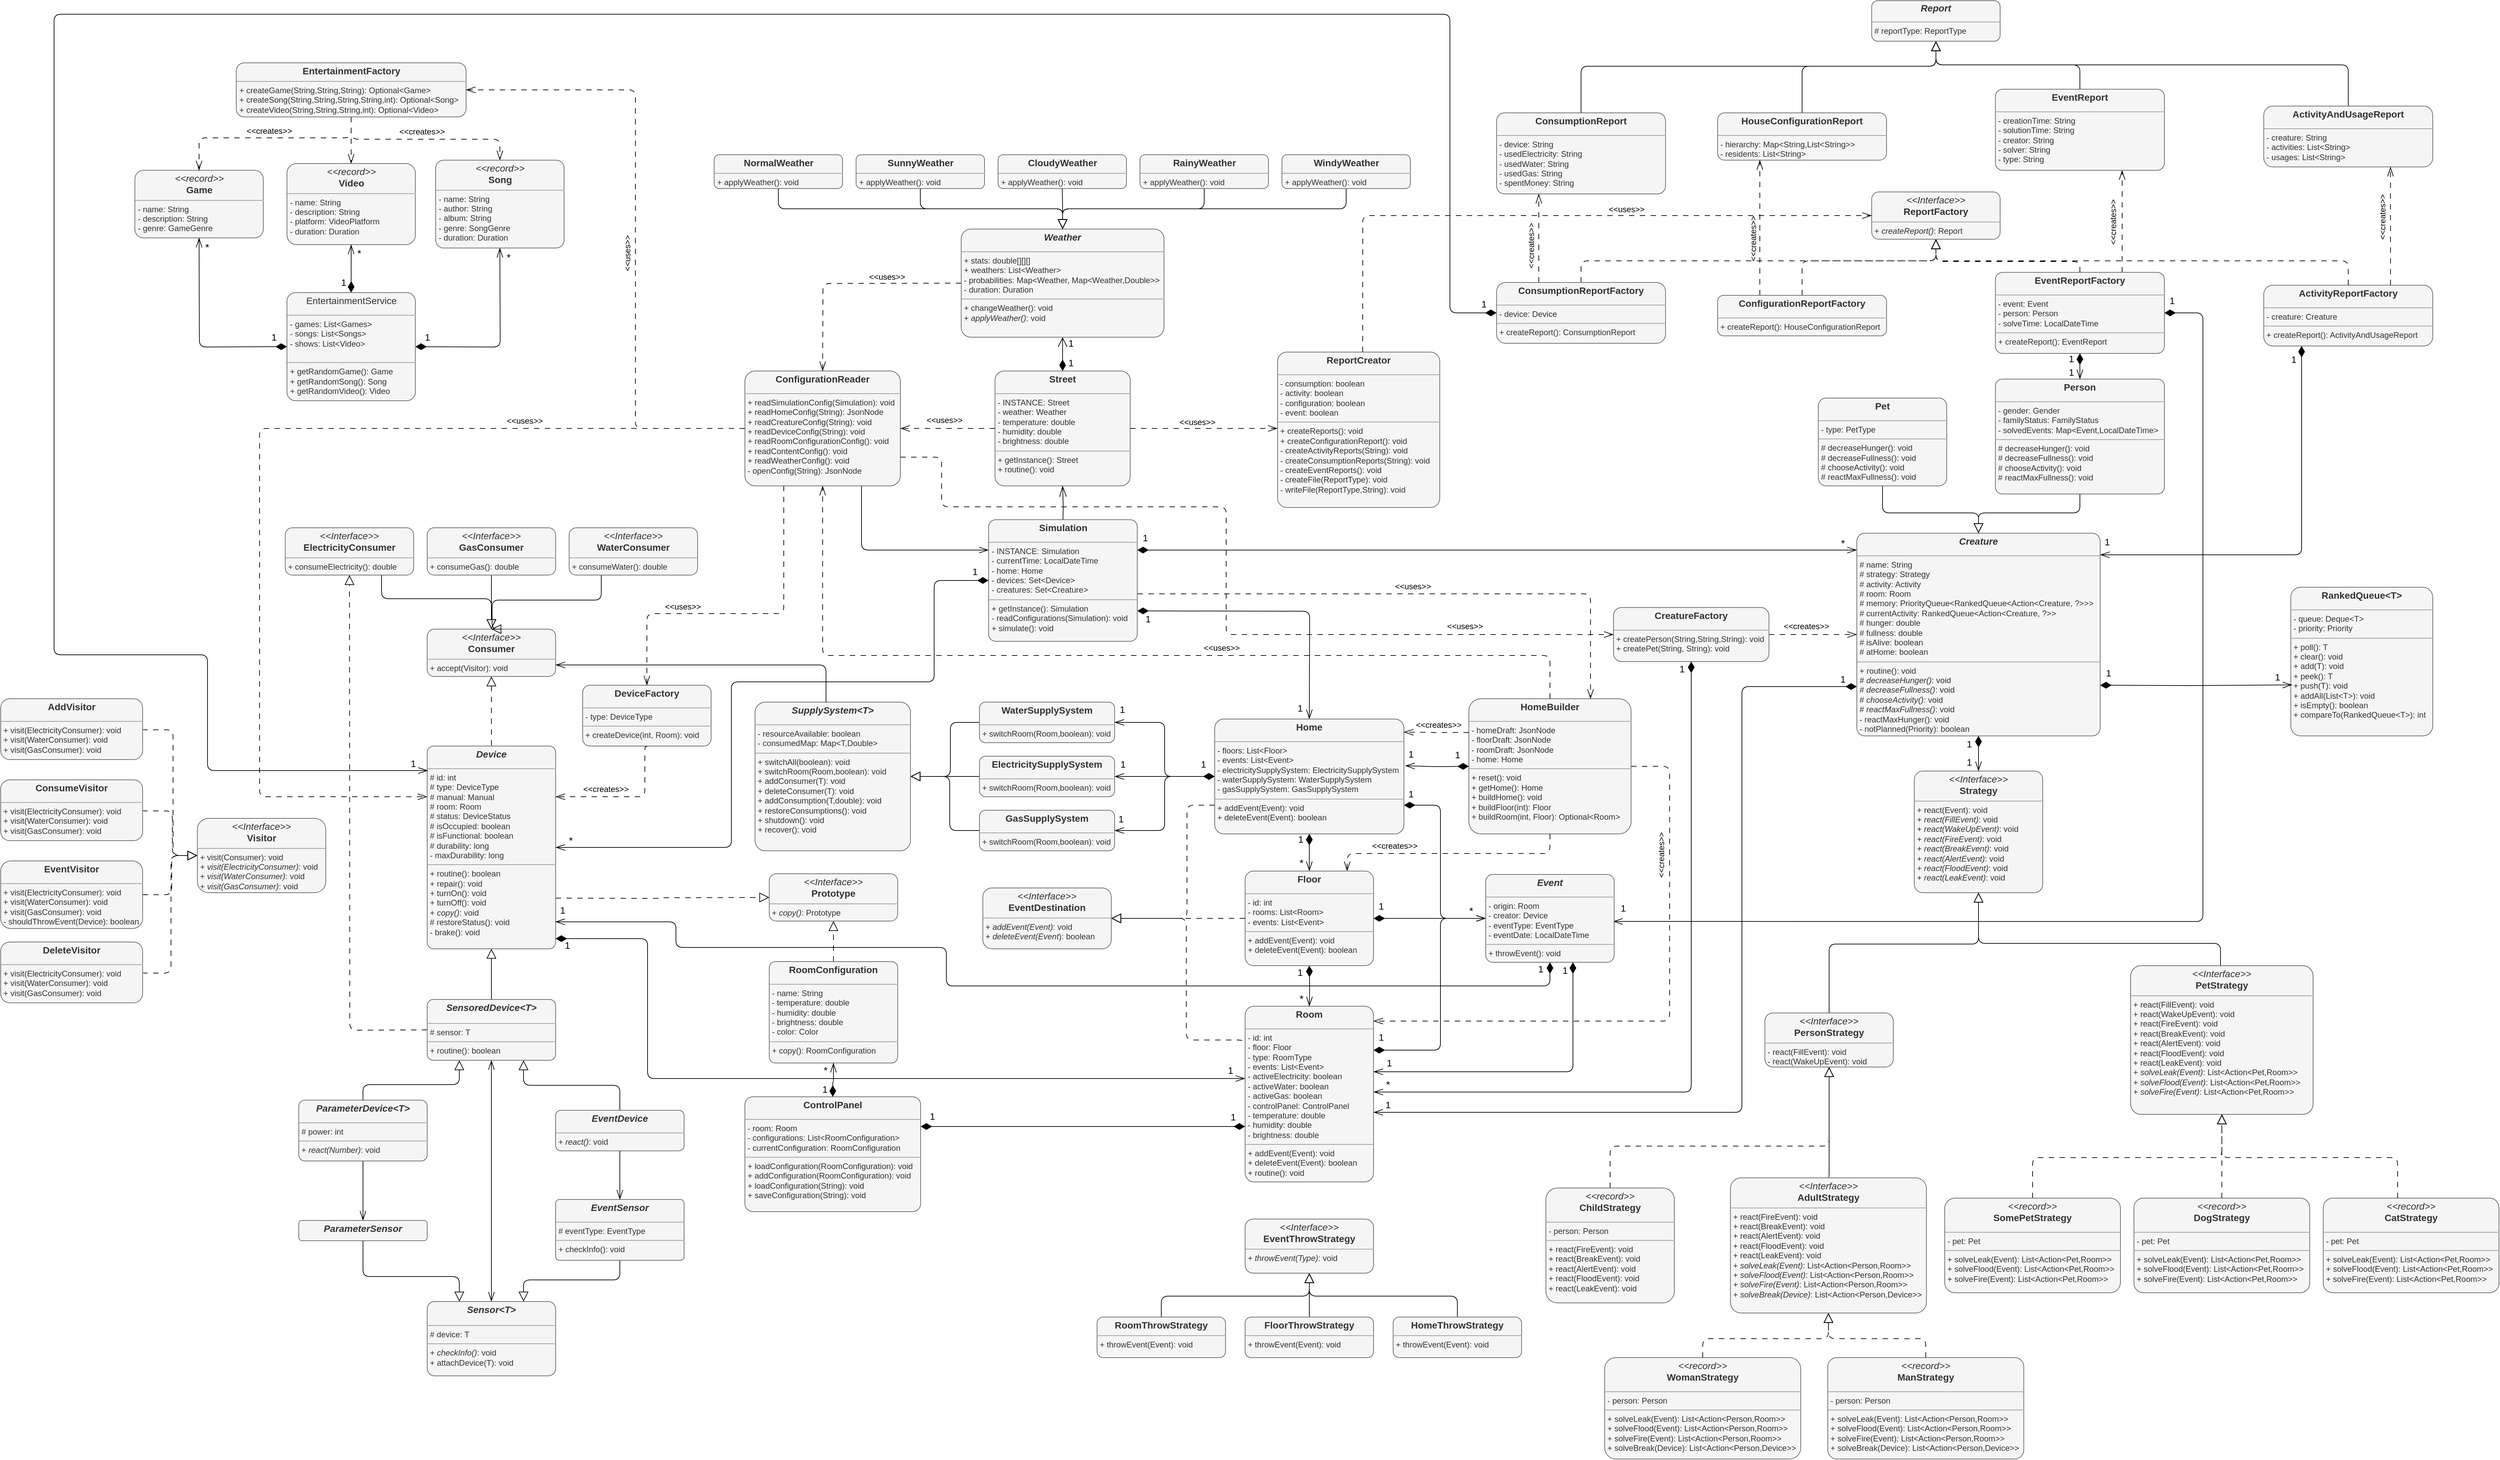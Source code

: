 <mxfile version="22.1.18" type="device">
  <diagram name="Page-1" id="prEjVvHw7IsXpSa5QLsp">
    <mxGraphModel dx="6856" dy="4488" grid="0" gridSize="10" guides="1" tooltips="1" connect="1" arrows="1" fold="1" page="0" pageScale="1" pageWidth="827" pageHeight="1169" background="none" math="0" shadow="0">
      <root>
        <mxCell id="0" />
        <mxCell id="1" parent="0" />
        <mxCell id="XSgBKUN9_md-wK8e1-HA-153" style="edgeStyle=orthogonalEdgeStyle;rounded=1;orthogonalLoop=1;jettySize=auto;html=1;exitX=0.5;exitY=0;exitDx=0;exitDy=0;entryX=0.5;entryY=1;entryDx=0;entryDy=0;endSize=12;endArrow=block;endFill=0;labelBackgroundColor=none;fontColor=default;" edge="1" parent="1">
          <mxGeometry relative="1" as="geometry">
            <mxPoint x="583" y="-116" as="sourcePoint" />
            <mxPoint x="584" y="-280" as="targetPoint" />
            <Array as="points">
              <mxPoint x="584" y="-116" />
            </Array>
          </mxGeometry>
        </mxCell>
        <mxCell id="XSgBKUN9_md-wK8e1-HA-2" value="&lt;p style=&quot;margin: 4px 0px 0px; text-align: center; font-size: 14px;&quot;&gt;&lt;i&gt;&amp;lt;&amp;lt;Interface&amp;gt;&amp;gt;&lt;/i&gt;&lt;br&gt;&lt;b&gt;AdultStrategy&lt;/b&gt;&lt;/p&gt;&lt;hr size=&quot;1&quot;&gt;&lt;p style=&quot;margin:0px;margin-left:4px;&quot;&gt;&lt;/p&gt;&lt;p style=&quot;border-color: var(--border-color); margin: 0px 0px 0px 4px;&quot;&gt;+&amp;nbsp;&lt;span style=&quot;border-color: var(--border-color);&quot;&gt;react(FireEvent)&lt;/span&gt;: void&lt;br style=&quot;border-color: var(--border-color);&quot;&gt;+&amp;nbsp;&lt;span style=&quot;border-color: var(--border-color);&quot;&gt;react(BreakEvent)&lt;/span&gt;: void&lt;br style=&quot;border-color: var(--border-color);&quot;&gt;&lt;/p&gt;&lt;p style=&quot;border-color: var(--border-color); margin: 0px 0px 0px 4px;&quot;&gt;+&lt;span style=&quot;border-color: var(--border-color);&quot;&gt;&amp;nbsp;react(AlertEvent)&lt;/span&gt;: void&lt;br style=&quot;border-color: var(--border-color);&quot;&gt;&lt;/p&gt;&lt;p style=&quot;border-color: var(--border-color); margin: 0px 0px 0px 4px;&quot;&gt;+&amp;nbsp;&lt;span style=&quot;border-color: var(--border-color);&quot;&gt;react(FloodEvent)&lt;/span&gt;: void&lt;br style=&quot;border-color: var(--border-color);&quot;&gt;&lt;/p&gt;&lt;p style=&quot;border-color: var(--border-color); margin: 0px 0px 0px 4px;&quot;&gt;+&amp;nbsp;&lt;span style=&quot;border-color: var(--border-color);&quot;&gt;react(LeakEvent)&lt;/span&gt;: void&lt;/p&gt;&lt;p style=&quot;border-color: var(--border-color); margin: 0px 0px 0px 4px;&quot;&gt;+ &lt;i&gt;solveLeak(Event)&lt;/i&gt;: List&amp;lt;Action&amp;lt;Person,Room&amp;gt;&amp;gt;&lt;/p&gt;&lt;p style=&quot;border-color: var(--border-color); margin: 0px 0px 0px 4px;&quot;&gt;+ &lt;i&gt;solveFlood(Event)&lt;/i&gt;: List&amp;lt;Action&amp;lt;Person,Room&amp;gt;&amp;gt;&lt;br&gt;&lt;/p&gt;&lt;p style=&quot;border-color: var(--border-color); margin: 0px 0px 0px 4px;&quot;&gt;+ &lt;i&gt;solveFire(Event)&lt;/i&gt;: List&amp;lt;Action&amp;lt;Person,Room&amp;gt;&amp;gt;&lt;br&gt;&lt;/p&gt;&lt;p style=&quot;margin:0px;margin-left:4px;&quot;&gt;+ &lt;i&gt;solveBreak(Device)&lt;/i&gt;: List&amp;lt;Action&amp;lt;Person,Device&amp;gt;&amp;gt;&lt;br&gt;&lt;/p&gt;" style="verticalAlign=top;align=left;overflow=fill;fontSize=12;fontFamily=Helvetica;html=1;rounded=1;shadow=0;comic=0;labelBackgroundColor=none;strokeWidth=1;arcSize=8;fillColor=#f5f5f5;fontColor=#333333;strokeColor=#666666;" vertex="1" parent="1">
          <mxGeometry x="438" y="-116" width="290" height="200" as="geometry" />
        </mxCell>
        <mxCell id="XSgBKUN9_md-wK8e1-HA-4" value="&lt;p style=&quot;margin: 4px 0px 0px; text-align: center; font-size: 14px;&quot;&gt;&lt;i&gt;&amp;lt;&amp;lt;Interface&amp;gt;&amp;gt;&lt;/i&gt;&lt;br&gt;&lt;b&gt;Strategy&lt;/b&gt;&lt;/p&gt;&lt;hr size=&quot;1&quot;&gt;&lt;p style=&quot;margin:0px;margin-left:4px;&quot;&gt;&lt;/p&gt;&lt;p style=&quot;margin:0px;margin-left:4px;&quot;&gt;+ react(Event): void&lt;/p&gt;&lt;p style=&quot;margin:0px;margin-left:4px;&quot;&gt;+&amp;nbsp;&lt;i&gt;react(FillEvent)&lt;/i&gt;: void&lt;/p&gt;&lt;p style=&quot;margin:0px;margin-left:4px;&quot;&gt;+&amp;nbsp;&lt;i&gt;react(WakeUpEvent)&lt;/i&gt;: void&lt;/p&gt;&lt;p style=&quot;margin:0px;margin-left:4px;&quot;&gt;+&amp;nbsp;&lt;i&gt;react(FireEvent)&lt;/i&gt;: void&lt;br&gt;+&amp;nbsp;&lt;i&gt;react(BreakEvent)&lt;/i&gt;: void&lt;br&gt;&lt;/p&gt;&lt;p style=&quot;margin:0px;margin-left:4px;&quot;&gt;+&lt;i&gt; react(AlertEvent)&lt;/i&gt;: void&lt;br&gt;&lt;/p&gt;&lt;p style=&quot;margin:0px;margin-left:4px;&quot;&gt;+&amp;nbsp;&lt;i&gt;react(FloodEvent)&lt;/i&gt;: void&lt;br&gt;&lt;/p&gt;&lt;p style=&quot;margin:0px;margin-left:4px;&quot;&gt;+&amp;nbsp;&lt;i&gt;react(LeakEvent)&lt;/i&gt;: void&lt;br&gt;&lt;/p&gt;" style="verticalAlign=top;align=left;overflow=fill;fontSize=12;fontFamily=Helvetica;html=1;rounded=1;shadow=0;comic=0;labelBackgroundColor=none;strokeWidth=1;arcSize=7;fillColor=#f5f5f5;fontColor=#333333;strokeColor=#666666;" vertex="1" parent="1">
          <mxGeometry x="710" y="-718" width="190" height="180" as="geometry" />
        </mxCell>
        <mxCell id="XSgBKUN9_md-wK8e1-HA-5" value="&lt;p style=&quot;margin: 4px 0px 0px; text-align: center; font-size: 14px;&quot;&gt;&lt;i&gt;&amp;lt;&amp;lt;Interface&amp;gt;&amp;gt;&lt;/i&gt;&lt;br&gt;&lt;b&gt;EventThrowStrategy&lt;/b&gt;&lt;/p&gt;&lt;hr size=&quot;1&quot;&gt;&lt;p style=&quot;margin:0px;margin-left:4px;&quot;&gt;+ &lt;i&gt;throwEvent(Type)&lt;/i&gt;: void&lt;br&gt;&lt;br&gt;&lt;/p&gt;" style="verticalAlign=top;align=left;overflow=fill;fontSize=12;fontFamily=Helvetica;html=1;rounded=1;shadow=0;comic=0;labelBackgroundColor=none;strokeWidth=1;fillColor=#f5f5f5;fontColor=#333333;strokeColor=#666666;" vertex="1" parent="1">
          <mxGeometry x="-280" y="-55" width="190" height="80" as="geometry" />
        </mxCell>
        <mxCell id="XSgBKUN9_md-wK8e1-HA-152" style="edgeStyle=orthogonalEdgeStyle;rounded=1;orthogonalLoop=1;jettySize=auto;html=1;endArrow=block;endFill=0;endSize=12;labelBackgroundColor=none;fontColor=default;" edge="1" parent="1">
          <mxGeometry relative="1" as="geometry">
            <mxPoint x="1163.0" y="-430" as="sourcePoint" />
            <mxPoint x="805" y="-538" as="targetPoint" />
            <Array as="points">
              <mxPoint x="1163" y="-463" />
              <mxPoint x="805" y="-463" />
            </Array>
          </mxGeometry>
        </mxCell>
        <mxCell id="XSgBKUN9_md-wK8e1-HA-6" value="&lt;p style=&quot;margin: 4px 0px 0px; text-align: center; font-size: 14px;&quot;&gt;&lt;i&gt;&amp;lt;&amp;lt;Interface&amp;gt;&amp;gt;&lt;/i&gt;&lt;br&gt;&lt;b&gt;PetStrategy&lt;/b&gt;&lt;/p&gt;&lt;hr size=&quot;1&quot;&gt;&lt;p style=&quot;margin:0px;margin-left:4px;&quot;&gt;&lt;/p&gt;&lt;p style=&quot;border-color: var(--border-color); margin: 0px 0px 0px 4px;&quot;&gt;+&amp;nbsp;&lt;span style=&quot;border-color: var(--border-color);&quot;&gt;react(FillEvent)&lt;/span&gt;: void&lt;/p&gt;&lt;p style=&quot;border-color: var(--border-color); margin: 0px 0px 0px 4px;&quot;&gt;+&amp;nbsp;&lt;span style=&quot;border-color: var(--border-color);&quot;&gt;react(WakeUpEvent)&lt;/span&gt;: void&lt;/p&gt;&lt;p style=&quot;border-color: var(--border-color); margin: 0px 0px 0px 4px;&quot;&gt;+&amp;nbsp;&lt;span style=&quot;border-color: var(--border-color);&quot;&gt;react(FireEvent)&lt;/span&gt;: void&lt;br style=&quot;border-color: var(--border-color);&quot;&gt;+&amp;nbsp;&lt;span style=&quot;border-color: var(--border-color);&quot;&gt;react(BreakEvent)&lt;/span&gt;: void&lt;br style=&quot;border-color: var(--border-color);&quot;&gt;&lt;/p&gt;&lt;p style=&quot;border-color: var(--border-color); margin: 0px 0px 0px 4px;&quot;&gt;+&lt;span style=&quot;border-color: var(--border-color);&quot;&gt;&amp;nbsp;react(AlertEvent)&lt;/span&gt;: void&lt;br style=&quot;border-color: var(--border-color);&quot;&gt;&lt;/p&gt;&lt;p style=&quot;border-color: var(--border-color); margin: 0px 0px 0px 4px;&quot;&gt;+&amp;nbsp;&lt;span style=&quot;border-color: var(--border-color);&quot;&gt;react(FloodEvent)&lt;/span&gt;: void&lt;br style=&quot;border-color: var(--border-color);&quot;&gt;&lt;/p&gt;&lt;p style=&quot;border-color: var(--border-color); margin: 0px 0px 0px 4px;&quot;&gt;+&amp;nbsp;&lt;span style=&quot;border-color: var(--border-color);&quot;&gt;react(LeakEvent)&lt;/span&gt;: void&lt;/p&gt;&lt;p style=&quot;border-color: var(--border-color); margin: 0px 0px 0px 4px;&quot;&gt;+&amp;nbsp;&lt;i style=&quot;border-color: var(--border-color);&quot;&gt;solveLeak(Event)&lt;/i&gt;: List&amp;lt;Action&amp;lt;Pet,Room&amp;gt;&amp;gt;&lt;/p&gt;&lt;p style=&quot;border-color: var(--border-color); margin: 0px 0px 0px 4px;&quot;&gt;+&amp;nbsp;&lt;i style=&quot;border-color: var(--border-color);&quot;&gt;solveFlood(Event)&lt;/i&gt;: List&amp;lt;Action&amp;lt;Pet,Room&amp;gt;&amp;gt;&lt;br style=&quot;border-color: var(--border-color);&quot;&gt;&lt;/p&gt;&lt;p style=&quot;border-color: var(--border-color); margin: 0px 0px 0px 4px;&quot;&gt;+&amp;nbsp;&lt;i style=&quot;border-color: var(--border-color);&quot;&gt;solveFire(Event)&lt;/i&gt;: List&amp;lt;Action&amp;lt;Pet,Room&amp;gt;&amp;gt;&lt;/p&gt;" style="verticalAlign=top;align=left;overflow=fill;fontSize=12;fontFamily=Helvetica;html=1;rounded=1;shadow=0;comic=0;labelBackgroundColor=none;strokeWidth=1;arcSize=7;fillColor=#f5f5f5;fontColor=#333333;strokeColor=#666666;" vertex="1" parent="1">
          <mxGeometry x="1030" y="-430" width="270" height="220" as="geometry" />
        </mxCell>
        <mxCell id="XSgBKUN9_md-wK8e1-HA-7" value="&lt;p style=&quot;margin: 4px 0px 0px; text-align: center; font-size: 14px;&quot;&gt;&lt;i&gt;&amp;lt;&amp;lt;Interface&amp;gt;&amp;gt;&lt;/i&gt;&lt;br&gt;&lt;b&gt;Prototype&lt;/b&gt;&lt;/p&gt;&lt;hr size=&quot;1&quot;&gt;&lt;p style=&quot;margin:0px;margin-left:4px;&quot;&gt;&lt;/p&gt;&lt;p style=&quot;margin:0px;margin-left:4px;&quot;&gt;+ &lt;i&gt;copy()&lt;/i&gt;: Prototype&lt;br&gt;&lt;br&gt;&lt;/p&gt;" style="verticalAlign=top;align=left;overflow=fill;fontSize=12;fontFamily=Helvetica;html=1;rounded=1;shadow=0;comic=0;labelBackgroundColor=none;strokeWidth=1;fillColor=#f5f5f5;fontColor=#333333;strokeColor=#666666;" vertex="1" parent="1">
          <mxGeometry x="-984" y="-566" width="190" height="70" as="geometry" />
        </mxCell>
        <mxCell id="XSgBKUN9_md-wK8e1-HA-8" value="&lt;p style=&quot;margin: 4px 0px 0px; text-align: center; font-size: 14px;&quot;&gt;&lt;i&gt;&amp;lt;&amp;lt;Interface&amp;gt;&amp;gt;&lt;/i&gt;&lt;br&gt;&lt;b&gt;ReportFactory&lt;/b&gt;&lt;/p&gt;&lt;hr size=&quot;1&quot;&gt;&lt;p style=&quot;margin:0px;margin-left:4px;&quot;&gt;+ &lt;i&gt;createReport()&lt;/i&gt;: Report&lt;br&gt;&lt;br&gt;&lt;/p&gt;" style="verticalAlign=top;align=left;overflow=fill;fontSize=12;fontFamily=Helvetica;html=1;rounded=1;shadow=0;comic=0;labelBackgroundColor=none;strokeWidth=1;fillColor=#f5f5f5;fontColor=#333333;strokeColor=#666666;" vertex="1" parent="1">
          <mxGeometry x="647" y="-1575" width="190" height="70" as="geometry" />
        </mxCell>
        <mxCell id="XSgBKUN9_md-wK8e1-HA-112" style="edgeStyle=orthogonalEdgeStyle;rounded=1;orthogonalLoop=1;jettySize=auto;html=1;exitX=0.5;exitY=1;exitDx=0;exitDy=0;entryX=0.5;entryY=0;entryDx=0;entryDy=0;dashed=1;dashPattern=8 8;endSize=12;startSize=12;endArrow=none;endFill=0;startArrow=block;startFill=0;labelBackgroundColor=none;fontColor=default;" edge="1" parent="1">
          <mxGeometry relative="1" as="geometry">
            <mxPoint x="-1395" y="-858" as="sourcePoint" />
            <mxPoint x="-1395" y="-755" as="targetPoint" />
          </mxGeometry>
        </mxCell>
        <mxCell id="XSgBKUN9_md-wK8e1-HA-9" value="&lt;p style=&quot;margin: 4px 0px 0px; text-align: center; font-size: 14px;&quot;&gt;&lt;font style=&quot;font-size: 14px;&quot;&gt;&lt;i&gt;&amp;lt;&amp;lt;Interface&amp;gt;&amp;gt;&lt;/i&gt;&lt;br&gt;&lt;b&gt;Consumer&lt;/b&gt;&lt;/font&gt;&lt;/p&gt;&lt;hr size=&quot;1&quot;&gt;&lt;p style=&quot;margin:0px;margin-left:4px;&quot;&gt;&lt;/p&gt;&lt;p style=&quot;margin:0px;margin-left:4px;&quot;&gt;+ accept(Visitor): void&lt;br&gt;&lt;br&gt;&lt;/p&gt;" style="verticalAlign=top;align=left;overflow=fill;fontSize=12;fontFamily=Helvetica;html=1;rounded=1;shadow=0;comic=0;labelBackgroundColor=none;strokeWidth=1;fillColor=#f5f5f5;fontColor=#333333;strokeColor=#666666;" vertex="1" parent="1">
          <mxGeometry x="-1490" y="-928" width="190" height="70" as="geometry" />
        </mxCell>
        <mxCell id="XSgBKUN9_md-wK8e1-HA-151" style="edgeStyle=orthogonalEdgeStyle;rounded=1;orthogonalLoop=1;jettySize=auto;html=1;exitX=0.5;exitY=0;exitDx=0;exitDy=0;entryX=0.5;entryY=1;entryDx=0;entryDy=0;endArrow=block;endFill=0;endSize=12;labelBackgroundColor=none;fontColor=default;" edge="1" parent="1">
          <mxGeometry relative="1" as="geometry">
            <mxPoint x="584" y="-360" as="sourcePoint" />
            <mxPoint x="805" y="-538" as="targetPoint" />
            <Array as="points">
              <mxPoint x="584" y="-462" />
              <mxPoint x="805" y="-462" />
            </Array>
          </mxGeometry>
        </mxCell>
        <mxCell id="XSgBKUN9_md-wK8e1-HA-10" value="&lt;p style=&quot;margin: 4px 0px 0px; text-align: center; font-size: 14px;&quot;&gt;&lt;font style=&quot;font-size: 14px;&quot;&gt;&lt;i&gt;&amp;lt;&amp;lt;Interface&amp;gt;&amp;gt;&lt;/i&gt;&lt;br&gt;&lt;b&gt;PersonStrategy&lt;/b&gt;&lt;/font&gt;&lt;/p&gt;&lt;hr size=&quot;1&quot;&gt;&lt;p style=&quot;margin:0px;margin-left:4px;&quot;&gt;-&amp;nbsp;&lt;span style=&quot;border-color: var(--border-color);&quot;&gt;react(FillEvent)&lt;/span&gt;: void&lt;br&gt;&lt;/p&gt;&lt;p style=&quot;border-color: var(--border-color); margin: 0px 0px 0px 4px;&quot;&gt;-&amp;nbsp;&lt;span style=&quot;border-color: var(--border-color);&quot;&gt;react(WakeUpEvent)&lt;/span&gt;: void&lt;/p&gt;&lt;p style=&quot;margin:0px;margin-left:4px;&quot;&gt;&lt;br&gt;&lt;/p&gt;" style="verticalAlign=top;align=left;overflow=fill;fontSize=12;fontFamily=Helvetica;html=1;rounded=1;shadow=0;comic=0;labelBackgroundColor=none;strokeWidth=1;fillColor=#f5f5f5;fontColor=#333333;strokeColor=#666666;" vertex="1" parent="1">
          <mxGeometry x="489" y="-360" width="190" height="80" as="geometry" />
        </mxCell>
        <mxCell id="XSgBKUN9_md-wK8e1-HA-11" value="&lt;p style=&quot;margin: 4px 0px 0px; text-align: center; font-size: 14px;&quot;&gt;&lt;i&gt;&amp;lt;&amp;lt;Interface&amp;gt;&amp;gt;&lt;/i&gt;&lt;br&gt;&lt;b&gt;EventDestination&lt;/b&gt;&lt;/p&gt;&lt;hr size=&quot;1&quot;&gt;&lt;p style=&quot;margin:0px;margin-left:4px;&quot;&gt;&lt;/p&gt;&lt;p style=&quot;margin:0px;margin-left:4px;&quot;&gt;+ &lt;i&gt;addEvent(Event)&lt;/i&gt;: void&lt;/p&gt;&lt;p style=&quot;margin:0px;margin-left:4px;&quot;&gt;+ &lt;i&gt;deleteEvent(Event&lt;/i&gt;): boolean&lt;br&gt;&lt;br&gt;&lt;/p&gt;" style="verticalAlign=top;align=left;overflow=fill;fontSize=12;fontFamily=Helvetica;html=1;rounded=1;shadow=0;comic=0;labelBackgroundColor=none;strokeWidth=1;fillColor=#f5f5f5;fontColor=#333333;strokeColor=#666666;" vertex="1" parent="1">
          <mxGeometry x="-668" y="-545" width="190" height="90" as="geometry" />
        </mxCell>
        <mxCell id="XSgBKUN9_md-wK8e1-HA-111" style="edgeStyle=orthogonalEdgeStyle;rounded=1;orthogonalLoop=1;jettySize=auto;html=1;exitX=0.75;exitY=1;exitDx=0;exitDy=0;entryX=0.5;entryY=0;entryDx=0;entryDy=0;endSize=12;endArrow=block;endFill=0;labelBackgroundColor=none;fontColor=default;" edge="1" parent="1">
          <mxGeometry relative="1" as="geometry">
            <mxPoint x="-1395" y="-928.0" as="targetPoint" />
            <mxPoint x="-1557.5" y="-1008.0" as="sourcePoint" />
            <Array as="points">
              <mxPoint x="-1557" y="-973" />
              <mxPoint x="-1395" y="-973" />
            </Array>
          </mxGeometry>
        </mxCell>
        <mxCell id="XSgBKUN9_md-wK8e1-HA-12" value="&lt;p style=&quot;margin: 4px 0px 0px; text-align: center; font-size: 14px;&quot;&gt;&lt;i&gt;&amp;lt;&amp;lt;Interface&amp;gt;&amp;gt;&lt;/i&gt;&lt;br&gt;&lt;b&gt;ElectricityConsumer&lt;/b&gt;&lt;/p&gt;&lt;hr size=&quot;1&quot;&gt;&lt;p style=&quot;margin:0px;margin-left:4px;&quot;&gt;&lt;/p&gt;&lt;p style=&quot;margin:0px;margin-left:4px;&quot;&gt;+ consumeElectricity(): double&lt;br&gt;&lt;br&gt;&lt;/p&gt;" style="verticalAlign=top;align=left;overflow=fill;fontSize=12;fontFamily=Helvetica;html=1;rounded=1;shadow=0;comic=0;labelBackgroundColor=none;strokeWidth=1;fillColor=#f5f5f5;fontColor=#333333;strokeColor=#666666;" vertex="1" parent="1">
          <mxGeometry x="-1700" y="-1078" width="190" height="70" as="geometry" />
        </mxCell>
        <mxCell id="XSgBKUN9_md-wK8e1-HA-109" style="edgeStyle=orthogonalEdgeStyle;rounded=1;orthogonalLoop=1;jettySize=auto;html=1;exitX=0.5;exitY=1;exitDx=0;exitDy=0;entryX=0.5;entryY=0;entryDx=0;entryDy=0;endSize=12;endArrow=block;endFill=0;labelBackgroundColor=none;fontColor=default;" edge="1" parent="1">
          <mxGeometry relative="1" as="geometry">
            <mxPoint x="-1395" y="-1008.0" as="sourcePoint" />
            <mxPoint x="-1395" y="-928.0" as="targetPoint" />
          </mxGeometry>
        </mxCell>
        <mxCell id="XSgBKUN9_md-wK8e1-HA-13" value="&lt;p style=&quot;margin: 4px 0px 0px; text-align: center; font-size: 14px;&quot;&gt;&lt;i&gt;&amp;lt;&amp;lt;Interface&amp;gt;&amp;gt;&lt;/i&gt;&lt;br&gt;&lt;b&gt;GasConsumer&lt;/b&gt;&lt;/p&gt;&lt;hr size=&quot;1&quot;&gt;&lt;p style=&quot;margin:0px;margin-left:4px;&quot;&gt;&lt;/p&gt;&lt;p style=&quot;margin:0px;margin-left:4px;&quot;&gt;+ consumeGas(): double&lt;br&gt;&lt;br&gt;&lt;/p&gt;" style="verticalAlign=top;align=left;overflow=fill;fontSize=12;fontFamily=Helvetica;html=1;rounded=1;shadow=0;comic=0;labelBackgroundColor=none;strokeWidth=1;fillColor=#f5f5f5;fontColor=#333333;strokeColor=#666666;" vertex="1" parent="1">
          <mxGeometry x="-1490" y="-1078" width="190" height="70" as="geometry" />
        </mxCell>
        <mxCell id="XSgBKUN9_md-wK8e1-HA-110" style="edgeStyle=orthogonalEdgeStyle;rounded=1;orthogonalLoop=1;jettySize=auto;html=1;exitX=0.25;exitY=1;exitDx=0;exitDy=0;entryX=0.5;entryY=0;entryDx=0;entryDy=0;endSize=12;endArrow=block;endFill=0;labelBackgroundColor=none;fontColor=default;" edge="1" parent="1">
          <mxGeometry relative="1" as="geometry">
            <mxPoint x="-1232.5" y="-1008.0" as="sourcePoint" />
            <mxPoint x="-1395" y="-928.0" as="targetPoint" />
            <Array as="points">
              <mxPoint x="-1232" y="-971" />
              <mxPoint x="-1394" y="-971" />
              <mxPoint x="-1394" y="-928" />
            </Array>
          </mxGeometry>
        </mxCell>
        <mxCell id="XSgBKUN9_md-wK8e1-HA-14" value="&lt;p style=&quot;margin: 4px 0px 0px; text-align: center; font-size: 14px;&quot;&gt;&lt;i&gt;&amp;lt;&amp;lt;Interface&amp;gt;&amp;gt;&lt;/i&gt;&lt;br&gt;&lt;b&gt;WaterConsumer&lt;/b&gt;&lt;/p&gt;&lt;hr size=&quot;1&quot;&gt;&lt;p style=&quot;margin:0px;margin-left:4px;&quot;&gt;&lt;/p&gt;&lt;p style=&quot;margin:0px;margin-left:4px;&quot;&gt;+ consumeWater(): double&lt;br&gt;&lt;br&gt;&lt;/p&gt;" style="verticalAlign=top;align=left;overflow=fill;fontSize=12;fontFamily=Helvetica;html=1;rounded=1;shadow=0;comic=0;labelBackgroundColor=none;strokeWidth=1;fillColor=#f5f5f5;fontColor=#333333;strokeColor=#666666;" vertex="1" parent="1">
          <mxGeometry x="-1280" y="-1078" width="190" height="70" as="geometry" />
        </mxCell>
        <mxCell id="XSgBKUN9_md-wK8e1-HA-15" value="&lt;p style=&quot;margin: 4px 0px 0px; text-align: center; font-size: 14px;&quot;&gt;&lt;i&gt;&amp;lt;&amp;lt;Interface&amp;gt;&amp;gt;&lt;/i&gt;&lt;br&gt;&lt;b&gt;Visitor&lt;/b&gt;&lt;/p&gt;&lt;hr size=&quot;1&quot;&gt;&lt;p style=&quot;margin:0px;margin-left:4px;&quot;&gt;&lt;/p&gt;&lt;p style=&quot;margin:0px;margin-left:4px;&quot;&gt;+ visit(Consumer): void&lt;/p&gt;&lt;p style=&quot;margin:0px;margin-left:4px;&quot;&gt;+ &lt;i&gt;visit(ElectricityConsumer)&lt;/i&gt;: void&lt;/p&gt;&lt;p style=&quot;margin:0px;margin-left:4px;&quot;&gt;+ &lt;i&gt;visit(WaterConsumer)&lt;/i&gt;: void&lt;/p&gt;&lt;p style=&quot;margin:0px;margin-left:4px;&quot;&gt;+ &lt;i&gt;visit(GasConsumer)&lt;/i&gt;: void&lt;br&gt;&lt;br&gt;&lt;/p&gt;" style="verticalAlign=top;align=left;overflow=fill;fontSize=12;fontFamily=Helvetica;html=1;rounded=1;shadow=0;comic=0;labelBackgroundColor=none;strokeWidth=1;fillColor=#f5f5f5;fontColor=#333333;strokeColor=#666666;" vertex="1" parent="1">
          <mxGeometry x="-1830" y="-648" width="190" height="110" as="geometry" />
        </mxCell>
        <mxCell id="XSgBKUN9_md-wK8e1-HA-21" value="&lt;p style=&quot;margin: 4px 0px 0px; text-align: center; font-size: 14px;&quot;&gt;&lt;i&gt;&amp;lt;&amp;lt;record&amp;gt;&amp;gt;&lt;/i&gt;&lt;br&gt;&lt;b&gt;Video&lt;/b&gt;&lt;/p&gt;&lt;hr size=&quot;1&quot;&gt;&lt;p style=&quot;margin:0px;margin-left:4px;&quot;&gt;- name: String&lt;/p&gt;&lt;p style=&quot;margin:0px;margin-left:4px;&quot;&gt;- description: String&lt;/p&gt;&lt;p style=&quot;margin:0px;margin-left:4px;&quot;&gt;- platform: VideoPlatform&lt;/p&gt;&lt;p style=&quot;margin:0px;margin-left:4px;&quot;&gt;- duration: Duration&lt;/p&gt;&lt;p style=&quot;margin:0px;margin-left:4px;&quot;&gt;&lt;br&gt;&lt;br&gt;&lt;/p&gt;" style="verticalAlign=top;align=left;overflow=fill;fontSize=12;fontFamily=Helvetica;html=1;rounded=1;shadow=0;comic=0;labelBackgroundColor=none;strokeWidth=1;arcSize=12;fillColor=#f5f5f5;fontColor=#333333;strokeColor=#666666;" vertex="1" parent="1">
          <mxGeometry x="-1697.5" y="-1617" width="190" height="120" as="geometry" />
        </mxCell>
        <mxCell id="XSgBKUN9_md-wK8e1-HA-22" value="&lt;p style=&quot;margin: 4px 0px 0px; text-align: center; font-size: 14px;&quot;&gt;&lt;i&gt;&amp;lt;&amp;lt;record&amp;gt;&amp;gt;&lt;/i&gt;&lt;br&gt;&lt;b&gt;Song&lt;/b&gt;&lt;/p&gt;&lt;hr size=&quot;1&quot;&gt;&lt;p style=&quot;margin:0px;margin-left:4px;&quot;&gt;- name: String&lt;br&gt;&lt;/p&gt;&lt;p style=&quot;margin:0px;margin-left:4px;&quot;&gt;- author: String&lt;/p&gt;&lt;p style=&quot;margin:0px;margin-left:4px;&quot;&gt;- album: String&lt;/p&gt;&lt;p style=&quot;margin:0px;margin-left:4px;&quot;&gt;- genre: SongGenre&lt;/p&gt;&lt;p style=&quot;margin:0px;margin-left:4px;&quot;&gt;- duration: Duration&lt;/p&gt;&lt;p style=&quot;margin:0px;margin-left:4px;&quot;&gt;&lt;br&gt;&lt;/p&gt;&lt;p style=&quot;margin:0px;margin-left:4px;&quot;&gt;&lt;br&gt;&lt;br&gt;&lt;/p&gt;" style="verticalAlign=top;align=left;overflow=fill;fontSize=12;fontFamily=Helvetica;html=1;rounded=1;shadow=0;comic=0;labelBackgroundColor=none;strokeWidth=1;arcSize=9;fillColor=#f5f5f5;fontColor=#333333;strokeColor=#666666;" vertex="1" parent="1">
          <mxGeometry x="-1477.5" y="-1622" width="190" height="130" as="geometry" />
        </mxCell>
        <mxCell id="XSgBKUN9_md-wK8e1-HA-23" value="&lt;p style=&quot;margin: 4px 0px 0px; text-align: center; font-size: 14px;&quot;&gt;&lt;i&gt;&amp;lt;&amp;lt;record&amp;gt;&amp;gt;&lt;/i&gt;&lt;br&gt;&lt;b&gt;Game&lt;/b&gt;&lt;/p&gt;&lt;hr size=&quot;1&quot;&gt;&lt;p style=&quot;margin:0px;margin-left:4px;&quot;&gt;- name: String&lt;/p&gt;&lt;p style=&quot;margin:0px;margin-left:4px;&quot;&gt;- description: String&lt;/p&gt;&lt;p style=&quot;margin:0px;margin-left:4px;&quot;&gt;- genre: GameGenre&lt;/p&gt;&lt;p style=&quot;margin:0px;margin-left:4px;&quot;&gt;&lt;br&gt;&lt;br&gt;&lt;/p&gt;" style="verticalAlign=top;align=left;overflow=fill;fontSize=12;fontFamily=Helvetica;html=1;rounded=1;shadow=0;comic=0;labelBackgroundColor=none;strokeWidth=1;arcSize=13;fillColor=#f5f5f5;fontColor=#333333;strokeColor=#666666;" vertex="1" parent="1">
          <mxGeometry x="-1922.5" y="-1607" width="190" height="100" as="geometry" />
        </mxCell>
        <mxCell id="XSgBKUN9_md-wK8e1-HA-126" style="edgeStyle=orthogonalEdgeStyle;rounded=1;orthogonalLoop=1;jettySize=auto;html=1;entryX=1;entryY=0.5;entryDx=0;entryDy=0;endArrow=block;endFill=0;endSize=12;labelBackgroundColor=none;fontColor=default;" edge="1" parent="1">
          <mxGeometry relative="1" as="geometry">
            <mxPoint x="-673" y="-630" as="sourcePoint" />
            <mxPoint x="-775" y="-710" as="targetPoint" />
            <Array as="points">
              <mxPoint x="-717" y="-630" />
              <mxPoint x="-717" y="-710" />
            </Array>
          </mxGeometry>
        </mxCell>
        <mxCell id="XSgBKUN9_md-wK8e1-HA-24" value="&lt;p style=&quot;margin: 4px 0px 0px;&quot;&gt;&lt;/p&gt;&lt;div style=&quot;text-align: center;&quot;&gt;&lt;span style=&quot;font-weight: bold;&quot;&gt;&lt;font style=&quot;font-size: 14px;&quot;&gt;GasSupplySystem&lt;/font&gt;&lt;/span&gt;&lt;br&gt;&lt;/div&gt;&lt;p&gt;&lt;/p&gt;&lt;hr size=&quot;1&quot;&gt;&lt;p style=&quot;margin:0px;margin-left:4px;&quot;&gt;&lt;/p&gt;&lt;p style=&quot;margin:0px;margin-left:4px;&quot;&gt;+ switchRoom(Room,boolean): void&lt;br&gt;&lt;br&gt;&lt;/p&gt;" style="verticalAlign=top;align=left;overflow=fill;fontSize=12;fontFamily=Helvetica;html=1;rounded=1;shadow=0;comic=0;labelBackgroundColor=none;strokeWidth=1;fillColor=#f5f5f5;fontColor=#333333;strokeColor=#666666;" vertex="1" parent="1">
          <mxGeometry x="-673" y="-660" width="200" height="60" as="geometry" />
        </mxCell>
        <mxCell id="XSgBKUN9_md-wK8e1-HA-124" style="edgeStyle=orthogonalEdgeStyle;rounded=1;orthogonalLoop=1;jettySize=auto;html=1;exitX=0;exitY=0.5;exitDx=0;exitDy=0;entryX=1;entryY=0.5;entryDx=0;entryDy=0;endArrow=block;endFill=0;endSize=12;labelBackgroundColor=none;fontColor=default;" edge="1" parent="1">
          <mxGeometry relative="1" as="geometry">
            <mxPoint x="-673" y="-790" as="sourcePoint" />
            <mxPoint x="-775" y="-710" as="targetPoint" />
            <Array as="points">
              <mxPoint x="-716" y="-790" />
              <mxPoint x="-716" y="-710" />
            </Array>
          </mxGeometry>
        </mxCell>
        <mxCell id="XSgBKUN9_md-wK8e1-HA-25" value="&lt;p style=&quot;margin: 4px 0px 0px;&quot;&gt;&lt;/p&gt;&lt;div style=&quot;text-align: center;&quot;&gt;&lt;span style=&quot;font-weight: bold;&quot;&gt;&lt;font style=&quot;font-size: 14px;&quot;&gt;WaterSupplySystem&lt;/font&gt;&lt;/span&gt;&lt;br&gt;&lt;/div&gt;&lt;p&gt;&lt;/p&gt;&lt;hr size=&quot;1&quot;&gt;&lt;p style=&quot;margin:0px;margin-left:4px;&quot;&gt;&lt;/p&gt;&lt;p style=&quot;margin:0px;margin-left:4px;&quot;&gt;+ switchRoom(Room,boolean): void&lt;br&gt;&lt;br&gt;&lt;/p&gt;" style="verticalAlign=top;align=left;overflow=fill;fontSize=12;fontFamily=Helvetica;html=1;rounded=1;shadow=0;comic=0;labelBackgroundColor=none;strokeWidth=1;fillColor=#f5f5f5;fontColor=#333333;strokeColor=#666666;" vertex="1" parent="1">
          <mxGeometry x="-673" y="-820" width="200" height="60" as="geometry" />
        </mxCell>
        <mxCell id="XSgBKUN9_md-wK8e1-HA-125" style="edgeStyle=orthogonalEdgeStyle;rounded=1;orthogonalLoop=1;jettySize=auto;html=1;endArrow=block;endFill=0;endSize=12;entryX=1;entryY=0.5;entryDx=0;entryDy=0;labelBackgroundColor=none;fontColor=default;" edge="1" parent="1">
          <mxGeometry relative="1" as="geometry">
            <mxPoint x="-775" y="-710" as="targetPoint" />
            <mxPoint x="-673" y="-710" as="sourcePoint" />
          </mxGeometry>
        </mxCell>
        <mxCell id="XSgBKUN9_md-wK8e1-HA-26" value="&lt;p style=&quot;margin: 4px 0px 0px;&quot;&gt;&lt;/p&gt;&lt;div style=&quot;text-align: center;&quot;&gt;&lt;span style=&quot;font-weight: bold;&quot;&gt;&lt;font style=&quot;font-size: 14px;&quot;&gt;ElectricitySupplySystem&lt;/font&gt;&lt;/span&gt;&lt;br&gt;&lt;/div&gt;&lt;p&gt;&lt;/p&gt;&lt;hr size=&quot;1&quot;&gt;&lt;p style=&quot;margin:0px;margin-left:4px;&quot;&gt;&lt;/p&gt;&lt;p style=&quot;margin:0px;margin-left:4px;&quot;&gt;+ switchRoom(Room,boolean): void&lt;br&gt;&lt;br&gt;&lt;/p&gt;" style="verticalAlign=top;align=left;overflow=fill;fontSize=12;fontFamily=Helvetica;html=1;rounded=1;shadow=0;comic=0;labelBackgroundColor=none;strokeWidth=1;fillColor=#f5f5f5;fontColor=#333333;strokeColor=#666666;" vertex="1" parent="1">
          <mxGeometry x="-673" y="-740" width="200" height="60" as="geometry" />
        </mxCell>
        <mxCell id="XSgBKUN9_md-wK8e1-HA-196" style="edgeStyle=orthogonalEdgeStyle;rounded=1;orthogonalLoop=1;jettySize=auto;html=1;exitX=0.5;exitY=1;exitDx=0;exitDy=0;entryX=1;entryY=0.25;entryDx=0;entryDy=0;dashed=1;dashPattern=8 8;endArrow=openThin;endFill=0;endSize=12;labelBackgroundColor=none;fontColor=default;" edge="1" parent="1">
          <mxGeometry relative="1" as="geometry">
            <mxPoint x="-1165" y="-755" as="sourcePoint" />
            <mxPoint x="-1300" y="-680" as="targetPoint" />
            <Array as="points">
              <mxPoint x="-1165" y="-754" />
              <mxPoint x="-1168" y="-754" />
              <mxPoint x="-1168" y="-680" />
            </Array>
          </mxGeometry>
        </mxCell>
        <mxCell id="XSgBKUN9_md-wK8e1-HA-197" value="&lt;font style=&quot;font-size: 12px;&quot;&gt;&amp;lt;&amp;lt;creates&amp;gt;&amp;gt;&lt;/font&gt;" style="edgeLabel;html=1;align=center;verticalAlign=middle;resizable=0;points=[];labelBackgroundColor=none;" vertex="1" connectable="0" parent="XSgBKUN9_md-wK8e1-HA-196">
          <mxGeometry x="0.294" y="2" relative="1" as="geometry">
            <mxPoint y="-13" as="offset" />
          </mxGeometry>
        </mxCell>
        <mxCell id="XSgBKUN9_md-wK8e1-HA-27" value="&lt;p style=&quot;margin: 4px 0px 0px;&quot;&gt;&lt;/p&gt;&lt;div style=&quot;text-align: center;&quot;&gt;&lt;span style=&quot;font-weight: bold;&quot;&gt;&lt;font style=&quot;font-size: 14px;&quot;&gt;DeviceFactory&lt;/font&gt;&lt;/span&gt;&lt;br&gt;&lt;/div&gt;&lt;p&gt;&lt;/p&gt;&lt;hr size=&quot;1&quot;&gt;&lt;p style=&quot;margin:0px;margin-left:4px;&quot;&gt;- type: DeviceType&lt;/p&gt;&lt;hr size=&quot;1&quot;&gt;&lt;p style=&quot;margin:0px;margin-left:4px;&quot;&gt;+ createDevice(int, Room): void&lt;br&gt;&lt;br&gt;&lt;/p&gt;" style="verticalAlign=top;align=left;overflow=fill;fontSize=12;fontFamily=Helvetica;html=1;rounded=1;shadow=0;comic=0;labelBackgroundColor=none;strokeWidth=1;arcSize=12;fillColor=#f5f5f5;fontColor=#333333;strokeColor=#666666;" vertex="1" parent="1">
          <mxGeometry x="-1260" y="-845" width="190" height="90" as="geometry" />
        </mxCell>
        <mxCell id="XSgBKUN9_md-wK8e1-HA-184" style="edgeStyle=orthogonalEdgeStyle;rounded=1;orthogonalLoop=1;jettySize=auto;html=1;exitX=0.5;exitY=1;exitDx=0;exitDy=0;dashed=1;dashPattern=8 8;endArrow=openThin;endFill=0;endSize=12;labelBackgroundColor=none;fontColor=default;" edge="1" parent="1">
          <mxGeometry relative="1" as="geometry">
            <mxPoint x="-1602.5" y="-1686" as="sourcePoint" />
            <mxPoint x="-1602.5" y="-1617" as="targetPoint" />
          </mxGeometry>
        </mxCell>
        <mxCell id="XSgBKUN9_md-wK8e1-HA-185" style="edgeStyle=orthogonalEdgeStyle;rounded=1;orthogonalLoop=1;jettySize=auto;html=1;exitX=0.5;exitY=1;exitDx=0;exitDy=0;dashed=1;dashPattern=8 8;endArrow=openThin;endFill=0;endSize=12;labelBackgroundColor=none;fontColor=default;" edge="1" parent="1">
          <mxGeometry relative="1" as="geometry">
            <mxPoint x="-1602.5" y="-1686" as="sourcePoint" />
            <mxPoint x="-1382.5" y="-1622" as="targetPoint" />
            <Array as="points">
              <mxPoint x="-1602.5" y="-1653" />
              <mxPoint x="-1382.5" y="-1653" />
            </Array>
          </mxGeometry>
        </mxCell>
        <mxCell id="XSgBKUN9_md-wK8e1-HA-187" value="&lt;font style=&quot;font-size: 12px;&quot;&gt;&amp;lt;&amp;lt;creates&amp;gt;&amp;gt;&lt;/font&gt;" style="edgeLabel;html=1;align=center;verticalAlign=middle;resizable=0;points=[];labelBackgroundColor=none;" vertex="1" connectable="0" parent="XSgBKUN9_md-wK8e1-HA-185">
          <mxGeometry x="-0.03" y="-2" relative="1" as="geometry">
            <mxPoint y="-13" as="offset" />
          </mxGeometry>
        </mxCell>
        <mxCell id="XSgBKUN9_md-wK8e1-HA-186" style="edgeStyle=orthogonalEdgeStyle;rounded=1;orthogonalLoop=1;jettySize=auto;html=1;exitX=0.5;exitY=1;exitDx=0;exitDy=0;dashed=1;dashPattern=8 8;endArrow=openThin;endFill=0;endSize=12;labelBackgroundColor=none;fontColor=default;" edge="1" parent="1">
          <mxGeometry relative="1" as="geometry">
            <mxPoint x="-1602.5" y="-1686" as="sourcePoint" />
            <mxPoint x="-1827.5" y="-1607" as="targetPoint" />
            <Array as="points">
              <mxPoint x="-1602.5" y="-1655" />
              <mxPoint x="-1827.5" y="-1655" />
            </Array>
          </mxGeometry>
        </mxCell>
        <mxCell id="XSgBKUN9_md-wK8e1-HA-188" value="&lt;font style=&quot;font-size: 12px;&quot;&gt;&amp;lt;&amp;lt;creates&amp;gt;&amp;gt;&lt;/font&gt;" style="edgeLabel;html=1;align=center;verticalAlign=middle;resizable=0;points=[];labelBackgroundColor=none;" vertex="1" connectable="0" parent="XSgBKUN9_md-wK8e1-HA-186">
          <mxGeometry x="0.004" relative="1" as="geometry">
            <mxPoint y="-10" as="offset" />
          </mxGeometry>
        </mxCell>
        <mxCell id="XSgBKUN9_md-wK8e1-HA-28" value="&lt;p style=&quot;margin: 4px 0px 0px;&quot;&gt;&lt;/p&gt;&lt;div style=&quot;text-align: center;&quot;&gt;&lt;span style=&quot;font-weight: bold;&quot;&gt;&lt;font style=&quot;font-size: 14px;&quot;&gt;EntertainmentFactory&lt;/font&gt;&lt;/span&gt;&lt;/div&gt;&lt;hr size=&quot;1&quot;&gt;&lt;p style=&quot;margin:0px;margin-left:4px;&quot;&gt;+ createGame(String,String,String): Optional&amp;lt;Game&amp;gt;&lt;/p&gt;&lt;p style=&quot;margin:0px;margin-left:4px;&quot;&gt;+ createSong(String,String,String,String,int): Optional&amp;lt;Song&amp;gt;&lt;/p&gt;&lt;p style=&quot;margin:0px;margin-left:4px;&quot;&gt;+ createVideo(String,String,String,int): Optional&amp;lt;Video&amp;gt;&lt;/p&gt;" style="verticalAlign=top;align=left;overflow=fill;fontSize=12;fontFamily=Helvetica;html=1;rounded=1;shadow=0;comic=0;labelBackgroundColor=none;strokeWidth=1;fillColor=#f5f5f5;fontColor=#333333;strokeColor=#666666;" vertex="1" parent="1">
          <mxGeometry x="-1772.5" y="-1766" width="340" height="80" as="geometry" />
        </mxCell>
        <mxCell id="XSgBKUN9_md-wK8e1-HA-155" style="edgeStyle=orthogonalEdgeStyle;rounded=1;orthogonalLoop=1;jettySize=auto;html=1;exitX=0.5;exitY=0;exitDx=0;exitDy=0;endArrow=block;endFill=0;dashed=1;dashPattern=8 8;endSize=12;entryX=0.5;entryY=1;entryDx=0;entryDy=0;labelBackgroundColor=none;fontColor=default;" edge="1" parent="1">
          <mxGeometry relative="1" as="geometry">
            <mxPoint x="885" y="-86" as="sourcePoint" />
            <mxPoint x="1165" y="-210" as="targetPoint" />
            <Array as="points">
              <mxPoint x="885" y="-146" />
              <mxPoint x="1165" y="-146" />
            </Array>
          </mxGeometry>
        </mxCell>
        <mxCell id="XSgBKUN9_md-wK8e1-HA-30" value="&lt;p style=&quot;margin: 4px 0px 0px;&quot;&gt;&lt;/p&gt;&lt;i style=&quot;border-color: var(--border-color); font-size: 14px;&quot;&gt;&lt;div style=&quot;text-align: center;&quot;&gt;&lt;i style=&quot;border-color: var(--border-color);&quot;&gt;&amp;lt;&amp;lt;record&amp;gt;&amp;gt;&lt;/i&gt;&lt;/div&gt;&lt;/i&gt;&lt;div style=&quot;text-align: center;&quot;&gt;&lt;span style=&quot;font-weight: bold;&quot;&gt;&lt;font style=&quot;font-size: 14px;&quot;&gt;SomePetStrategy&lt;/font&gt;&lt;/span&gt;&lt;br&gt;&lt;/div&gt;&lt;p&gt;&lt;/p&gt;&lt;hr size=&quot;1&quot;&gt;&lt;p style=&quot;margin:0px;margin-left:4px;&quot;&gt;- pet: Pet&lt;/p&gt;&lt;hr size=&quot;1&quot;&gt;&lt;p style=&quot;border-color: var(--border-color); margin: 0px 0px 0px 4px;&quot;&gt;+&amp;nbsp;&lt;span style=&quot;border-color: var(--border-color);&quot;&gt;solveLeak(Event)&lt;/span&gt;: List&amp;lt;Action&amp;lt;Pet,Room&amp;gt;&amp;gt;&lt;/p&gt;&lt;p style=&quot;border-color: var(--border-color); margin: 0px 0px 0px 4px;&quot;&gt;+&amp;nbsp;&lt;span style=&quot;border-color: var(--border-color);&quot;&gt;solveFlood(Event)&lt;/span&gt;: List&amp;lt;Action&amp;lt;Pet,Room&amp;gt;&amp;gt;&lt;br style=&quot;border-color: var(--border-color);&quot;&gt;&lt;/p&gt;&lt;p style=&quot;border-color: var(--border-color); margin: 0px 0px 0px 4px;&quot;&gt;+&amp;nbsp;&lt;span style=&quot;border-color: var(--border-color);&quot;&gt;solveFire(Event)&lt;/span&gt;: List&amp;lt;Action&amp;lt;Pet,Room&amp;gt;&amp;gt;&lt;/p&gt;&lt;p style=&quot;margin:0px;margin-left:4px;&quot;&gt;&lt;br&gt;&lt;/p&gt;" style="verticalAlign=top;align=left;overflow=fill;fontSize=12;fontFamily=Helvetica;html=1;rounded=1;shadow=0;comic=0;labelBackgroundColor=none;strokeWidth=1;arcSize=11;fillColor=#f5f5f5;fontColor=#333333;strokeColor=#666666;" vertex="1" parent="1">
          <mxGeometry x="755" y="-86" width="260" height="140" as="geometry" />
        </mxCell>
        <mxCell id="XSgBKUN9_md-wK8e1-HA-236" style="edgeStyle=orthogonalEdgeStyle;rounded=1;orthogonalLoop=1;jettySize=auto;html=1;curved=0;endArrow=block;endFill=0;dashed=1;dashPattern=8 8;endSize=12;" edge="1" parent="1" source="XSgBKUN9_md-wK8e1-HA-31" target="XSgBKUN9_md-wK8e1-HA-2">
          <mxGeometry relative="1" as="geometry" />
        </mxCell>
        <mxCell id="XSgBKUN9_md-wK8e1-HA-31" value="&lt;p style=&quot;margin: 4px 0px 0px;&quot;&gt;&lt;/p&gt;&lt;i style=&quot;border-color: var(--border-color); font-size: 14px;&quot;&gt;&lt;div style=&quot;text-align: center;&quot;&gt;&lt;i style=&quot;border-color: var(--border-color);&quot;&gt;&amp;lt;&amp;lt;record&amp;gt;&amp;gt;&lt;/i&gt;&lt;/div&gt;&lt;/i&gt;&lt;div style=&quot;text-align: center;&quot;&gt;&lt;span style=&quot;font-weight: bold;&quot;&gt;&lt;font style=&quot;font-size: 14px;&quot;&gt;ManStrategy&lt;/font&gt;&lt;/span&gt;&lt;br&gt;&lt;/div&gt;&lt;p&gt;&lt;/p&gt;&lt;hr size=&quot;1&quot;&gt;&lt;p style=&quot;margin:0px;margin-left:4px;&quot;&gt;- person: Person&lt;/p&gt;&lt;hr size=&quot;1&quot;&gt;&lt;p style=&quot;border-color: var(--border-color); margin: 0px 0px 0px 4px;&quot;&gt;+&amp;nbsp;solveLeak(Event): List&amp;lt;Action&amp;lt;Person,Room&amp;gt;&amp;gt;&lt;/p&gt;&lt;p style=&quot;border-color: var(--border-color); margin: 0px 0px 0px 4px;&quot;&gt;+&amp;nbsp;&lt;span style=&quot;border-color: var(--border-color);&quot;&gt;solveFlood(Event)&lt;/span&gt;: List&amp;lt;Action&amp;lt;Person,Room&amp;gt;&amp;gt;&lt;br style=&quot;border-color: var(--border-color);&quot;&gt;&lt;/p&gt;&lt;p style=&quot;border-color: var(--border-color); margin: 0px 0px 0px 4px;&quot;&gt;+&amp;nbsp;&lt;span style=&quot;border-color: var(--border-color);&quot;&gt;solveFire(Event)&lt;/span&gt;: List&amp;lt;Action&amp;lt;Person,Room&amp;gt;&amp;gt;&lt;br style=&quot;border-color: var(--border-color);&quot;&gt;&lt;/p&gt;&lt;p style=&quot;border-color: var(--border-color); margin: 0px 0px 0px 4px;&quot;&gt;+&amp;nbsp;&lt;span style=&quot;border-color: var(--border-color);&quot;&gt;solveBreak(Device)&lt;/span&gt;: List&amp;lt;Action&amp;lt;Person,Device&amp;gt;&amp;gt;&lt;/p&gt;&lt;p style=&quot;margin:0px;margin-left:4px;&quot;&gt;&lt;br&gt;&lt;/p&gt;" style="verticalAlign=top;align=left;overflow=fill;fontSize=12;fontFamily=Helvetica;html=1;rounded=1;shadow=0;comic=0;labelBackgroundColor=none;strokeWidth=1;arcSize=9;fillColor=#f5f5f5;fontColor=#333333;strokeColor=#666666;" vertex="1" parent="1">
          <mxGeometry x="582" y="150" width="290" height="150" as="geometry" />
        </mxCell>
        <mxCell id="XSgBKUN9_md-wK8e1-HA-156" style="edgeStyle=orthogonalEdgeStyle;rounded=1;orthogonalLoop=1;jettySize=auto;html=1;entryX=0.5;entryY=1;entryDx=0;entryDy=0;endArrow=block;endFill=0;dashed=1;dashPattern=8 8;endSize=12;labelBackgroundColor=none;fontColor=default;" edge="1" parent="1">
          <mxGeometry relative="1" as="geometry">
            <mxPoint x="1165" y="-86" as="sourcePoint" />
            <mxPoint x="1165" y="-210" as="targetPoint" />
          </mxGeometry>
        </mxCell>
        <mxCell id="XSgBKUN9_md-wK8e1-HA-32" value="&lt;p style=&quot;margin: 4px 0px 0px;&quot;&gt;&lt;/p&gt;&lt;i style=&quot;border-color: var(--border-color); font-size: 14px;&quot;&gt;&lt;div style=&quot;text-align: center;&quot;&gt;&lt;i style=&quot;border-color: var(--border-color);&quot;&gt;&amp;lt;&amp;lt;record&amp;gt;&amp;gt;&lt;/i&gt;&lt;/div&gt;&lt;/i&gt;&lt;div style=&quot;text-align: center;&quot;&gt;&lt;span style=&quot;font-weight: bold;&quot;&gt;&lt;font style=&quot;font-size: 14px;&quot;&gt;DogStrategy&lt;/font&gt;&lt;/span&gt;&lt;br&gt;&lt;/div&gt;&lt;p&gt;&lt;/p&gt;&lt;hr size=&quot;1&quot;&gt;&lt;p style=&quot;margin:0px;margin-left:4px;&quot;&gt;- pet: Pet&lt;br&gt;&lt;/p&gt;&lt;hr size=&quot;1&quot;&gt;&lt;p style=&quot;border-color: var(--border-color); margin: 0px 0px 0px 4px;&quot;&gt;+&amp;nbsp;solveLeak(Event): List&amp;lt;Action&amp;lt;Pet,Room&amp;gt;&amp;gt;&lt;/p&gt;&lt;p style=&quot;border-color: var(--border-color); margin: 0px 0px 0px 4px;&quot;&gt;+&amp;nbsp;&lt;span style=&quot;border-color: var(--border-color);&quot;&gt;solveFlood(Event)&lt;/span&gt;: List&amp;lt;Action&amp;lt;Pet,Room&amp;gt;&amp;gt;&lt;br style=&quot;border-color: var(--border-color);&quot;&gt;&lt;/p&gt;&lt;p style=&quot;border-color: var(--border-color); margin: 0px 0px 0px 4px;&quot;&gt;+&amp;nbsp;&lt;span style=&quot;border-color: var(--border-color);&quot;&gt;solveFire(Event)&lt;/span&gt;: List&amp;lt;Action&amp;lt;Pet,Room&amp;gt;&amp;gt;&lt;/p&gt;&lt;div&gt;&lt;br&gt;&lt;/div&gt;&lt;p style=&quot;margin:0px;margin-left:4px;&quot;&gt;&lt;br&gt;&lt;/p&gt;" style="verticalAlign=top;align=left;overflow=fill;fontSize=12;fontFamily=Helvetica;html=1;rounded=1;shadow=0;comic=0;labelBackgroundColor=none;strokeWidth=1;arcSize=10;fillColor=#f5f5f5;fontColor=#333333;strokeColor=#666666;" vertex="1" parent="1">
          <mxGeometry x="1035" y="-86" width="260" height="140" as="geometry" />
        </mxCell>
        <mxCell id="XSgBKUN9_md-wK8e1-HA-154" style="edgeStyle=orthogonalEdgeStyle;rounded=1;orthogonalLoop=1;jettySize=auto;html=1;exitX=0.5;exitY=0;exitDx=0;exitDy=0;dashed=1;dashPattern=8 8;endArrow=block;endFill=0;endSize=12;entryX=0.5;entryY=1;entryDx=0;entryDy=0;labelBackgroundColor=none;fontColor=default;" edge="1" parent="1">
          <mxGeometry relative="1" as="geometry">
            <mxPoint x="584" y="-280" as="targetPoint" />
            <mxPoint x="260" y="-101" as="sourcePoint" />
            <Array as="points">
              <mxPoint x="260" y="-163" />
              <mxPoint x="584" y="-163" />
            </Array>
          </mxGeometry>
        </mxCell>
        <mxCell id="XSgBKUN9_md-wK8e1-HA-33" value="&lt;p style=&quot;margin: 4px 0px 0px;&quot;&gt;&lt;/p&gt;&lt;i style=&quot;border-color: var(--border-color); font-size: 14px;&quot;&gt;&lt;div style=&quot;text-align: center;&quot;&gt;&lt;i style=&quot;border-color: var(--border-color);&quot;&gt;&amp;lt;&amp;lt;record&amp;gt;&amp;gt;&lt;/i&gt;&lt;/div&gt;&lt;/i&gt;&lt;div style=&quot;text-align: center;&quot;&gt;&lt;span style=&quot;font-weight: bold;&quot;&gt;&lt;font style=&quot;font-size: 14px;&quot;&gt;ChildStrategy&lt;/font&gt;&lt;/span&gt;&lt;br&gt;&lt;/div&gt;&lt;p&gt;&lt;/p&gt;&lt;hr size=&quot;1&quot;&gt;&lt;p style=&quot;margin:0px;margin-left:4px;&quot;&gt;- person: Person&lt;/p&gt;&lt;hr size=&quot;1&quot;&gt;&lt;p style=&quot;border-color: var(--border-color); margin: 0px 0px 0px 4px;&quot;&gt;+&amp;nbsp;react(FireEvent): void&lt;br style=&quot;border-color: var(--border-color);&quot;&gt;+&amp;nbsp;&lt;span style=&quot;border-color: var(--border-color);&quot;&gt;react(BreakEvent)&lt;/span&gt;: void&lt;br style=&quot;border-color: var(--border-color);&quot;&gt;&lt;/p&gt;&lt;p style=&quot;border-color: var(--border-color); margin: 0px 0px 0px 4px;&quot;&gt;+&lt;span style=&quot;border-color: var(--border-color);&quot;&gt;&amp;nbsp;react(AlertEvent)&lt;/span&gt;: void&lt;br style=&quot;border-color: var(--border-color);&quot;&gt;&lt;/p&gt;&lt;p style=&quot;border-color: var(--border-color); margin: 0px 0px 0px 4px;&quot;&gt;+&amp;nbsp;&lt;span style=&quot;border-color: var(--border-color);&quot;&gt;react(FloodEvent)&lt;/span&gt;: void&lt;br style=&quot;border-color: var(--border-color);&quot;&gt;&lt;/p&gt;&lt;p style=&quot;border-color: var(--border-color); margin: 0px 0px 0px 4px;&quot;&gt;+&amp;nbsp;&lt;span style=&quot;border-color: var(--border-color);&quot;&gt;react(LeakEvent)&lt;/span&gt;: void&lt;/p&gt;" style="verticalAlign=top;align=left;overflow=fill;fontSize=12;fontFamily=Helvetica;html=1;rounded=1;shadow=0;comic=0;labelBackgroundColor=none;strokeWidth=1;arcSize=10;fillColor=#f5f5f5;fontColor=#333333;strokeColor=#666666;" vertex="1" parent="1">
          <mxGeometry x="165" y="-101" width="190" height="170" as="geometry" />
        </mxCell>
        <mxCell id="XSgBKUN9_md-wK8e1-HA-212" style="edgeStyle=orthogonalEdgeStyle;rounded=1;orthogonalLoop=1;jettySize=auto;html=1;entryX=0;entryY=0.5;entryDx=0;entryDy=0;dashed=1;dashPattern=8 8;endArrow=block;endFill=0;endSize=12;labelBackgroundColor=none;fontColor=default;" edge="1" parent="1">
          <mxGeometry relative="1" as="geometry">
            <mxPoint x="-1911.0" y="-535" as="sourcePoint" />
            <mxPoint x="-1830" y="-593" as="targetPoint" />
            <Array as="points">
              <mxPoint x="-1868" y="-535" />
              <mxPoint x="-1868" y="-593" />
            </Array>
          </mxGeometry>
        </mxCell>
        <mxCell id="XSgBKUN9_md-wK8e1-HA-34" value="&lt;p style=&quot;margin: 4px 0px 0px;&quot;&gt;&lt;/p&gt;&lt;div style=&quot;text-align: center;&quot;&gt;&lt;span style=&quot;font-weight: bold;&quot;&gt;&lt;font style=&quot;font-size: 14px;&quot;&gt;EventVisitor&lt;/font&gt;&lt;/span&gt;&lt;br&gt;&lt;/div&gt;&lt;p&gt;&lt;/p&gt;&lt;hr size=&quot;1&quot;&gt;&lt;p style=&quot;margin:0px;margin-left:4px;&quot;&gt;&lt;/p&gt;&lt;p style=&quot;border-color: var(--border-color); margin: 0px 0px 0px 4px;&quot;&gt;+&amp;nbsp;visit(ElectricityConsumer): void&lt;/p&gt;&lt;p style=&quot;border-color: var(--border-color); margin: 0px 0px 0px 4px;&quot;&gt;+&amp;nbsp;&lt;span style=&quot;border-color: var(--border-color);&quot;&gt;visit(WaterConsumer)&lt;/span&gt;: void&lt;/p&gt;&lt;p style=&quot;border-color: var(--border-color); margin: 0px 0px 0px 4px;&quot;&gt;+&amp;nbsp;&lt;span style=&quot;border-color: var(--border-color);&quot;&gt;visit(GasConsumer)&lt;/span&gt;: void&lt;/p&gt;&lt;p style=&quot;margin:0px;margin-left:4px;&quot;&gt;- shouldThrowEvent(Device): boolean&lt;/p&gt;" style="verticalAlign=top;align=left;overflow=fill;fontSize=12;fontFamily=Helvetica;html=1;rounded=1;shadow=0;comic=0;labelBackgroundColor=none;strokeWidth=1;fillColor=#f5f5f5;fontColor=#333333;strokeColor=#666666;" vertex="1" parent="1">
          <mxGeometry x="-2121" y="-585" width="210" height="100" as="geometry" />
        </mxCell>
        <mxCell id="XSgBKUN9_md-wK8e1-HA-213" style="edgeStyle=orthogonalEdgeStyle;rounded=1;orthogonalLoop=1;jettySize=auto;html=1;entryX=0;entryY=0.5;entryDx=0;entryDy=0;dashed=1;dashPattern=8 8;endArrow=block;endFill=0;endSize=12;labelBackgroundColor=none;fontColor=default;" edge="1" parent="1">
          <mxGeometry relative="1" as="geometry">
            <mxPoint x="-1911.0" y="-420" as="sourcePoint" />
            <mxPoint x="-1830" y="-593" as="targetPoint" />
            <Array as="points">
              <mxPoint x="-1911" y="-419" />
              <mxPoint x="-1869" y="-419" />
              <mxPoint x="-1869" y="-593" />
            </Array>
          </mxGeometry>
        </mxCell>
        <mxCell id="XSgBKUN9_md-wK8e1-HA-35" value="&lt;p style=&quot;margin: 4px 0px 0px;&quot;&gt;&lt;/p&gt;&lt;div style=&quot;text-align: center;&quot;&gt;&lt;span style=&quot;font-weight: bold;&quot;&gt;&lt;font style=&quot;font-size: 14px;&quot;&gt;DeleteVisitor&lt;/font&gt;&lt;/span&gt;&lt;br&gt;&lt;/div&gt;&lt;p&gt;&lt;/p&gt;&lt;hr size=&quot;1&quot;&gt;&lt;p style=&quot;margin:0px;margin-left:4px;&quot;&gt;&lt;/p&gt;&lt;p style=&quot;border-color: var(--border-color); margin: 0px 0px 0px 4px;&quot;&gt;+&amp;nbsp;visit(ElectricityConsumer): void&lt;/p&gt;&lt;p style=&quot;border-color: var(--border-color); margin: 0px 0px 0px 4px;&quot;&gt;+&amp;nbsp;&lt;span style=&quot;border-color: var(--border-color);&quot;&gt;visit(WaterConsumer)&lt;/span&gt;: void&lt;/p&gt;&lt;p style=&quot;border-color: var(--border-color); margin: 0px 0px 0px 4px;&quot;&gt;+&amp;nbsp;&lt;span style=&quot;border-color: var(--border-color);&quot;&gt;visit(GasConsumer)&lt;/span&gt;: void&lt;/p&gt;&lt;p style=&quot;margin:0px;margin-left:4px;&quot;&gt;&lt;br&gt;&lt;/p&gt;" style="verticalAlign=top;align=left;overflow=fill;fontSize=12;fontFamily=Helvetica;html=1;rounded=1;shadow=0;comic=0;labelBackgroundColor=none;strokeWidth=1;fillColor=#f5f5f5;fontColor=#333333;strokeColor=#666666;" vertex="1" parent="1">
          <mxGeometry x="-2121" y="-465" width="210" height="90" as="geometry" />
        </mxCell>
        <mxCell id="XSgBKUN9_md-wK8e1-HA-211" style="edgeStyle=orthogonalEdgeStyle;rounded=1;orthogonalLoop=1;jettySize=auto;html=1;exitX=1;exitY=0.5;exitDx=0;exitDy=0;dashed=1;dashPattern=8 8;endArrow=block;endFill=0;endSize=12;labelBackgroundColor=none;fontColor=default;" edge="1" parent="1">
          <mxGeometry relative="1" as="geometry">
            <mxPoint x="-1911.0" y="-660" as="sourcePoint" />
            <mxPoint x="-1830" y="-593" as="targetPoint" />
            <Array as="points">
              <mxPoint x="-1911" y="-659" />
              <mxPoint x="-1867" y="-659" />
              <mxPoint x="-1867" y="-593" />
            </Array>
          </mxGeometry>
        </mxCell>
        <mxCell id="XSgBKUN9_md-wK8e1-HA-36" value="&lt;p style=&quot;margin: 4px 0px 0px;&quot;&gt;&lt;/p&gt;&lt;div style=&quot;text-align: center;&quot;&gt;&lt;span style=&quot;font-weight: bold;&quot;&gt;&lt;font style=&quot;font-size: 14px;&quot;&gt;ConsumeVisitor&lt;/font&gt;&lt;/span&gt;&lt;br&gt;&lt;/div&gt;&lt;p&gt;&lt;/p&gt;&lt;hr size=&quot;1&quot;&gt;&lt;p style=&quot;margin:0px;margin-left:4px;&quot;&gt;&lt;/p&gt;&lt;p style=&quot;border-color: var(--border-color); margin: 0px 0px 0px 4px;&quot;&gt;+&amp;nbsp;visit(ElectricityConsumer): void&lt;/p&gt;&lt;p style=&quot;border-color: var(--border-color); margin: 0px 0px 0px 4px;&quot;&gt;+&amp;nbsp;&lt;span style=&quot;border-color: var(--border-color);&quot;&gt;visit(WaterConsumer)&lt;/span&gt;: void&lt;/p&gt;&lt;p style=&quot;border-color: var(--border-color); margin: 0px 0px 0px 4px;&quot;&gt;+&amp;nbsp;&lt;span style=&quot;border-color: var(--border-color);&quot;&gt;visit(GasConsumer)&lt;/span&gt;: void&lt;/p&gt;&lt;p style=&quot;margin:0px;margin-left:4px;&quot;&gt;&lt;br&gt;&lt;/p&gt;" style="verticalAlign=top;align=left;overflow=fill;fontSize=12;fontFamily=Helvetica;html=1;rounded=1;shadow=0;comic=0;labelBackgroundColor=none;strokeWidth=1;fillColor=#f5f5f5;fontColor=#333333;strokeColor=#666666;" vertex="1" parent="1">
          <mxGeometry x="-2121" y="-705" width="210" height="90" as="geometry" />
        </mxCell>
        <mxCell id="XSgBKUN9_md-wK8e1-HA-210" style="edgeStyle=orthogonalEdgeStyle;rounded=1;orthogonalLoop=1;jettySize=auto;html=1;exitX=1;exitY=0.5;exitDx=0;exitDy=0;entryX=0;entryY=0.5;entryDx=0;entryDy=0;dashed=1;dashPattern=8 8;endArrow=block;endFill=0;endSize=12;labelBackgroundColor=none;fontColor=default;" edge="1" parent="1">
          <mxGeometry relative="1" as="geometry">
            <mxPoint x="-1911.0" y="-780" as="sourcePoint" />
            <mxPoint x="-1830" y="-593" as="targetPoint" />
            <Array as="points">
              <mxPoint x="-1911" y="-779" />
              <mxPoint x="-1866" y="-779" />
              <mxPoint x="-1866" y="-593" />
            </Array>
          </mxGeometry>
        </mxCell>
        <mxCell id="XSgBKUN9_md-wK8e1-HA-37" value="&lt;p style=&quot;margin: 4px 0px 0px;&quot;&gt;&lt;/p&gt;&lt;div style=&quot;text-align: center;&quot;&gt;&lt;span style=&quot;font-weight: bold;&quot;&gt;&lt;font style=&quot;font-size: 14px;&quot;&gt;AddVisitor&lt;/font&gt;&lt;/span&gt;&lt;br&gt;&lt;/div&gt;&lt;p&gt;&lt;/p&gt;&lt;hr size=&quot;1&quot;&gt;&lt;p style=&quot;margin:0px;margin-left:4px;&quot;&gt;&lt;/p&gt;&lt;p style=&quot;border-color: var(--border-color); margin: 0px 0px 0px 4px;&quot;&gt;+&amp;nbsp;&lt;span style=&quot;border-color: var(--border-color);&quot;&gt;visit(ElectricityConsumer)&lt;/span&gt;: void&lt;/p&gt;&lt;p style=&quot;border-color: var(--border-color); margin: 0px 0px 0px 4px;&quot;&gt;+&amp;nbsp;&lt;span style=&quot;border-color: var(--border-color);&quot;&gt;visit(WaterConsumer)&lt;/span&gt;: void&lt;/p&gt;&lt;p style=&quot;border-color: var(--border-color); margin: 0px 0px 0px 4px;&quot;&gt;+&amp;nbsp;&lt;span style=&quot;border-color: var(--border-color);&quot;&gt;visit(GasConsumer)&lt;/span&gt;: void&lt;/p&gt;&lt;p style=&quot;margin:0px;margin-left:4px;&quot;&gt;&lt;br&gt;&lt;/p&gt;" style="verticalAlign=top;align=left;overflow=fill;fontSize=12;fontFamily=Helvetica;html=1;rounded=1;shadow=0;comic=0;labelBackgroundColor=none;strokeWidth=1;fillColor=#f5f5f5;fontColor=#333333;strokeColor=#666666;" vertex="1" parent="1">
          <mxGeometry x="-2121" y="-825" width="210" height="90" as="geometry" />
        </mxCell>
        <mxCell id="XSgBKUN9_md-wK8e1-HA-198" style="edgeStyle=orthogonalEdgeStyle;rounded=1;orthogonalLoop=1;jettySize=auto;html=1;entryX=0;entryY=0.5;entryDx=0;entryDy=0;dashed=1;dashPattern=8 8;endSize=12;endArrow=openThin;endFill=0;labelBackgroundColor=none;fontColor=default;" edge="1" parent="1">
          <mxGeometry relative="1" as="geometry">
            <mxPoint x="495" y="-920" as="sourcePoint" />
            <mxPoint x="625" y="-920" as="targetPoint" />
          </mxGeometry>
        </mxCell>
        <mxCell id="XSgBKUN9_md-wK8e1-HA-199" value="&lt;font style=&quot;font-size: 12px;&quot;&gt;&amp;lt;&amp;lt;creates&amp;gt;&amp;gt;&lt;/font&gt;" style="edgeLabel;html=1;align=center;verticalAlign=middle;resizable=0;points=[];labelBackgroundColor=none;" vertex="1" connectable="0" parent="XSgBKUN9_md-wK8e1-HA-198">
          <mxGeometry x="-0.235" y="-2" relative="1" as="geometry">
            <mxPoint x="5" y="-14" as="offset" />
          </mxGeometry>
        </mxCell>
        <mxCell id="XSgBKUN9_md-wK8e1-HA-231" style="edgeStyle=orthogonalEdgeStyle;rounded=1;orthogonalLoop=1;jettySize=auto;html=1;exitX=0.5;exitY=1;exitDx=0;exitDy=0;startArrow=diamondThin;startFill=1;endArrow=openThin;endFill=0;endSize=12;startSize=14;labelBackgroundColor=none;fontColor=default;" edge="1" parent="1">
          <mxGeometry relative="1" as="geometry">
            <mxPoint x="380" y="-880" as="sourcePoint" />
            <mxPoint x="-90" y="-243" as="targetPoint" />
            <Array as="points">
              <mxPoint x="380" y="-243" />
            </Array>
          </mxGeometry>
        </mxCell>
        <mxCell id="XSgBKUN9_md-wK8e1-HA-289" value="&lt;font style=&quot;font-size: 14px;&quot;&gt;1&lt;/font&gt;" style="edgeLabel;html=1;align=center;verticalAlign=middle;resizable=0;points=[];" vertex="1" connectable="0" parent="XSgBKUN9_md-wK8e1-HA-231">
          <mxGeometry x="-0.95" y="1" relative="1" as="geometry">
            <mxPoint x="-15" y="-17" as="offset" />
          </mxGeometry>
        </mxCell>
        <mxCell id="XSgBKUN9_md-wK8e1-HA-290" value="&lt;font style=&quot;font-size: 15px;&quot;&gt;*&lt;/font&gt;" style="edgeLabel;html=1;align=center;verticalAlign=middle;resizable=0;points=[];" vertex="1" connectable="0" parent="XSgBKUN9_md-wK8e1-HA-231">
          <mxGeometry x="0.963" y="-2" relative="1" as="geometry">
            <mxPoint y="-10" as="offset" />
          </mxGeometry>
        </mxCell>
        <mxCell id="XSgBKUN9_md-wK8e1-HA-38" value="&lt;p style=&quot;margin: 4px 0px 0px;&quot;&gt;&lt;/p&gt;&lt;div style=&quot;text-align: center;&quot;&gt;&lt;span style=&quot;font-weight: bold;&quot;&gt;&lt;font style=&quot;font-size: 14px;&quot;&gt;CreatureFactory&lt;/font&gt;&lt;/span&gt;&lt;br&gt;&lt;/div&gt;&lt;p&gt;&lt;/p&gt;&lt;hr size=&quot;1&quot;&gt;&lt;p style=&quot;margin:0px;margin-left:4px;&quot;&gt;&lt;/p&gt;&lt;p style=&quot;margin:0px;margin-left:4px;&quot;&gt;+ createPerson(String,String,String): void&lt;/p&gt;&lt;p style=&quot;margin:0px;margin-left:4px;&quot;&gt;+ createPet(String, String): void&lt;br&gt;&lt;br&gt;&lt;/p&gt;" style="verticalAlign=top;align=left;overflow=fill;fontSize=12;fontFamily=Helvetica;html=1;rounded=1;shadow=0;comic=0;labelBackgroundColor=none;strokeWidth=1;fillColor=#f5f5f5;fontColor=#333333;strokeColor=#666666;" vertex="1" parent="1">
          <mxGeometry x="265" y="-960" width="230" height="80" as="geometry" />
        </mxCell>
        <mxCell id="XSgBKUN9_md-wK8e1-HA-235" style="edgeStyle=orthogonalEdgeStyle;rounded=1;orthogonalLoop=1;jettySize=auto;html=1;curved=0;endArrow=block;endFill=0;dashed=1;dashPattern=8 8;endSize=12;" edge="1" parent="1" source="XSgBKUN9_md-wK8e1-HA-39" target="XSgBKUN9_md-wK8e1-HA-2">
          <mxGeometry relative="1" as="geometry" />
        </mxCell>
        <mxCell id="XSgBKUN9_md-wK8e1-HA-39" value="&lt;p style=&quot;margin: 4px 0px 0px;&quot;&gt;&lt;/p&gt;&lt;i style=&quot;border-color: var(--border-color); font-size: 14px;&quot;&gt;&lt;div style=&quot;text-align: center;&quot;&gt;&lt;i style=&quot;border-color: var(--border-color);&quot;&gt;&amp;lt;&amp;lt;record&amp;gt;&amp;gt;&lt;/i&gt;&lt;/div&gt;&lt;/i&gt;&lt;div style=&quot;text-align: center;&quot;&gt;&lt;span style=&quot;font-weight: bold;&quot;&gt;&lt;font style=&quot;font-size: 14px;&quot;&gt;WomanStrategy&lt;/font&gt;&lt;/span&gt;&lt;br&gt;&lt;/div&gt;&lt;p&gt;&lt;/p&gt;&lt;hr size=&quot;1&quot;&gt;&lt;p style=&quot;margin:0px;margin-left:4px;&quot;&gt;- person: Person&lt;/p&gt;&lt;hr size=&quot;1&quot;&gt;&lt;p style=&quot;border-color: var(--border-color); margin: 0px 0px 0px 4px;&quot;&gt;+&amp;nbsp;&lt;span style=&quot;border-color: var(--border-color);&quot;&gt;solveLeak(Event)&lt;/span&gt;: List&amp;lt;Action&amp;lt;Person,Room&amp;gt;&amp;gt;&lt;/p&gt;&lt;p style=&quot;border-color: var(--border-color); margin: 0px 0px 0px 4px;&quot;&gt;+&amp;nbsp;&lt;span style=&quot;border-color: var(--border-color);&quot;&gt;solveFlood(Event)&lt;/span&gt;: List&amp;lt;Action&amp;lt;Person,Room&amp;gt;&amp;gt;&lt;br style=&quot;border-color: var(--border-color);&quot;&gt;&lt;/p&gt;&lt;p style=&quot;border-color: var(--border-color); margin: 0px 0px 0px 4px;&quot;&gt;+&amp;nbsp;&lt;span style=&quot;border-color: var(--border-color);&quot;&gt;solveFire(Event)&lt;/span&gt;: List&amp;lt;Action&amp;lt;Person,Room&amp;gt;&amp;gt;&lt;br style=&quot;border-color: var(--border-color);&quot;&gt;&lt;/p&gt;&lt;p style=&quot;border-color: var(--border-color); margin: 0px 0px 0px 4px;&quot;&gt;+&amp;nbsp;&lt;span style=&quot;border-color: var(--border-color);&quot;&gt;solveBreak(Device)&lt;/span&gt;: List&amp;lt;Action&amp;lt;Person,Device&amp;gt;&amp;gt;&lt;/p&gt;&lt;p style=&quot;margin:0px;margin-left:4px;&quot;&gt;&lt;br&gt;&lt;/p&gt;" style="verticalAlign=top;align=left;overflow=fill;fontSize=12;fontFamily=Helvetica;html=1;rounded=1;shadow=0;comic=0;labelBackgroundColor=none;strokeWidth=1;arcSize=11;fillColor=#f5f5f5;fontColor=#333333;strokeColor=#666666;" vertex="1" parent="1">
          <mxGeometry x="252" y="150" width="290" height="150" as="geometry" />
        </mxCell>
        <mxCell id="XSgBKUN9_md-wK8e1-HA-134" style="edgeStyle=orthogonalEdgeStyle;rounded=1;orthogonalLoop=1;jettySize=auto;html=1;exitX=0.5;exitY=0;exitDx=0;exitDy=0;endArrow=block;endFill=0;endSize=12;labelBackgroundColor=none;fontColor=default;" edge="1" parent="1">
          <mxGeometry relative="1" as="geometry">
            <mxPoint x="34.0" y="90" as="sourcePoint" />
            <mxPoint x="-185" y="25" as="targetPoint" />
            <Array as="points">
              <mxPoint x="34" y="59" />
              <mxPoint x="-185" y="59" />
            </Array>
          </mxGeometry>
        </mxCell>
        <mxCell id="XSgBKUN9_md-wK8e1-HA-40" value="&lt;p style=&quot;margin: 4px 0px 0px;&quot;&gt;&lt;/p&gt;&lt;div style=&quot;text-align: center;&quot;&gt;&lt;span style=&quot;font-weight: bold;&quot;&gt;&lt;font style=&quot;font-size: 14px;&quot;&gt;HomeThrowStrategy&lt;/font&gt;&lt;/span&gt;&lt;/div&gt;&lt;hr size=&quot;1&quot;&gt;&lt;p style=&quot;margin:0px;margin-left:4px;&quot;&gt;+ throwEvent(Event): void&lt;br&gt;&lt;br&gt;&lt;/p&gt;" style="verticalAlign=top;align=left;overflow=fill;fontSize=12;fontFamily=Helvetica;html=1;rounded=1;shadow=0;comic=0;labelBackgroundColor=none;strokeWidth=1;fillColor=#f5f5f5;fontColor=#333333;strokeColor=#666666;" vertex="1" parent="1">
          <mxGeometry x="-61" y="90" width="190" height="60" as="geometry" />
        </mxCell>
        <mxCell id="XSgBKUN9_md-wK8e1-HA-128" style="edgeStyle=orthogonalEdgeStyle;rounded=1;orthogonalLoop=1;jettySize=auto;html=1;exitX=0.5;exitY=1;exitDx=0;exitDy=0;entryX=0.5;entryY=0;entryDx=0;entryDy=0;endArrow=block;endFill=0;endSize=12;labelBackgroundColor=none;fontColor=default;" edge="1" parent="1">
          <mxGeometry relative="1" as="geometry">
            <mxPoint x="955" y="-1128.0" as="sourcePoint" />
            <mxPoint x="805" y="-1070" as="targetPoint" />
            <Array as="points">
              <mxPoint x="955" y="-1100" />
              <mxPoint x="805" y="-1100" />
            </Array>
          </mxGeometry>
        </mxCell>
        <mxCell id="XSgBKUN9_md-wK8e1-HA-41" value="&lt;p style=&quot;margin: 4px 0px 0px;&quot;&gt;&lt;/p&gt;&lt;div style=&quot;text-align: center;&quot;&gt;&lt;span style=&quot;font-weight: bold;&quot;&gt;&lt;font style=&quot;font-size: 14px;&quot;&gt;Person&lt;/font&gt;&lt;/span&gt;&lt;br&gt;&lt;/div&gt;&lt;p&gt;&lt;/p&gt;&lt;hr size=&quot;1&quot;&gt;&lt;p style=&quot;margin:0px;margin-left:4px;&quot;&gt;- gender: Gender&lt;/p&gt;&lt;p style=&quot;margin:0px;margin-left:4px;&quot;&gt;- familyStatus: FamilyStatus&lt;/p&gt;&lt;p style=&quot;margin:0px;margin-left:4px;&quot;&gt;- solvedEvents: Map&amp;lt;Event,LocalDateTime&amp;gt;&lt;/p&gt;&lt;hr size=&quot;1&quot;&gt;&lt;p style=&quot;border-color: var(--border-color); margin: 0px 0px 0px 4px;&quot;&gt;# decreaseHunger(): void&lt;/p&gt;&lt;p style=&quot;border-color: var(--border-color); margin: 0px 0px 0px 4px;&quot;&gt;# decreaseFullness(): void&lt;/p&gt;&lt;p style=&quot;border-color: var(--border-color); margin: 0px 0px 0px 4px;&quot;&gt;# chooseActivity(): void&lt;/p&gt;&lt;p style=&quot;border-color: var(--border-color); margin: 0px 0px 0px 4px;&quot;&gt;# reactMaxFullness(): void&lt;/p&gt;&lt;p style=&quot;margin:0px;margin-left:4px;&quot;&gt;&lt;br&gt;&lt;/p&gt;" style="verticalAlign=top;align=left;overflow=fill;fontSize=12;fontFamily=Helvetica;html=1;rounded=1;shadow=0;comic=0;labelBackgroundColor=none;strokeWidth=1;arcSize=6;fillColor=#f5f5f5;fontColor=#333333;strokeColor=#666666;" vertex="1" parent="1">
          <mxGeometry x="830" y="-1298" width="250" height="170" as="geometry" />
        </mxCell>
        <mxCell id="XSgBKUN9_md-wK8e1-HA-129" style="edgeStyle=orthogonalEdgeStyle;rounded=1;orthogonalLoop=1;jettySize=auto;html=1;exitX=0.5;exitY=1;exitDx=0;exitDy=0;endArrow=block;endFill=0;endSize=12;labelBackgroundColor=none;fontColor=default;" edge="1" parent="1">
          <mxGeometry relative="1" as="geometry">
            <mxPoint x="663" y="-1140" as="sourcePoint" />
            <mxPoint x="805" y="-1070" as="targetPoint" />
            <Array as="points">
              <mxPoint x="663" y="-1100" />
              <mxPoint x="805" y="-1100" />
            </Array>
          </mxGeometry>
        </mxCell>
        <mxCell id="XSgBKUN9_md-wK8e1-HA-42" value="&lt;p style=&quot;margin: 4px 0px 0px;&quot;&gt;&lt;/p&gt;&lt;div style=&quot;text-align: center;&quot;&gt;&lt;span style=&quot;font-weight: bold;&quot;&gt;&lt;font style=&quot;font-size: 14px;&quot;&gt;Pet&lt;/font&gt;&lt;/span&gt;&lt;br&gt;&lt;/div&gt;&lt;p&gt;&lt;/p&gt;&lt;hr size=&quot;1&quot;&gt;&lt;p style=&quot;margin:0px;margin-left:4px;&quot;&gt;- type: PetType&lt;/p&gt;&lt;hr size=&quot;1&quot;&gt;&lt;p style=&quot;border-color: var(--border-color); margin: 0px 0px 0px 4px;&quot;&gt;# decreaseHunger(): void&lt;/p&gt;&lt;p style=&quot;border-color: var(--border-color); margin: 0px 0px 0px 4px;&quot;&gt;# decreaseFullness(): void&lt;/p&gt;&lt;p style=&quot;border-color: var(--border-color); margin: 0px 0px 0px 4px;&quot;&gt;# chooseActivity(): void&lt;/p&gt;&lt;p style=&quot;border-color: var(--border-color); margin: 0px 0px 0px 4px;&quot;&gt;# reactMaxFullness(): void&lt;/p&gt;&lt;p style=&quot;margin:0px;margin-left:4px;&quot;&gt;&lt;br&gt;&lt;/p&gt;" style="verticalAlign=top;align=left;overflow=fill;fontSize=12;fontFamily=Helvetica;html=1;rounded=1;shadow=0;comic=0;labelBackgroundColor=none;strokeWidth=1;arcSize=9;fillColor=#f5f5f5;fontColor=#333333;strokeColor=#666666;" vertex="1" parent="1">
          <mxGeometry x="568" y="-1270" width="190" height="130" as="geometry" />
        </mxCell>
        <mxCell id="XSgBKUN9_md-wK8e1-HA-157" style="edgeStyle=orthogonalEdgeStyle;rounded=1;orthogonalLoop=1;jettySize=auto;html=1;endArrow=block;endFill=0;dashed=1;dashPattern=8 8;endSize=12;labelBackgroundColor=none;fontColor=default;" edge="1" parent="1">
          <mxGeometry relative="1" as="geometry">
            <mxPoint x="1425" y="-86" as="sourcePoint" />
            <mxPoint x="1165" y="-210" as="targetPoint" />
            <Array as="points">
              <mxPoint x="1425" y="-146" />
              <mxPoint x="1165" y="-146" />
            </Array>
          </mxGeometry>
        </mxCell>
        <mxCell id="XSgBKUN9_md-wK8e1-HA-43" value="&lt;p style=&quot;margin: 4px 0px 0px;&quot;&gt;&lt;/p&gt;&lt;i style=&quot;border-color: var(--border-color); font-size: 14px;&quot;&gt;&lt;div style=&quot;text-align: center;&quot;&gt;&lt;i style=&quot;border-color: var(--border-color);&quot;&gt;&amp;lt;&amp;lt;record&amp;gt;&amp;gt;&lt;/i&gt;&lt;/div&gt;&lt;/i&gt;&lt;div style=&quot;text-align: center;&quot;&gt;&lt;span style=&quot;font-weight: bold;&quot;&gt;&lt;font style=&quot;font-size: 14px;&quot;&gt;CatStrategy&lt;/font&gt;&lt;/span&gt;&lt;br&gt;&lt;/div&gt;&lt;p&gt;&lt;/p&gt;&lt;hr size=&quot;1&quot;&gt;&lt;p style=&quot;margin:0px;margin-left:4px;&quot;&gt;- pet: Pet&lt;br&gt;&lt;/p&gt;&lt;hr size=&quot;1&quot;&gt;&lt;p style=&quot;border-color: var(--border-color); margin: 0px 0px 0px 4px;&quot;&gt;+&amp;nbsp;solveLeak(Event): List&amp;lt;Action&amp;lt;Pet,Room&amp;gt;&amp;gt;&lt;/p&gt;&lt;p style=&quot;border-color: var(--border-color); margin: 0px 0px 0px 4px;&quot;&gt;+&amp;nbsp;&lt;span style=&quot;border-color: var(--border-color);&quot;&gt;solveFlood(Event)&lt;/span&gt;: List&amp;lt;Action&amp;lt;Pet,Room&amp;gt;&amp;gt;&lt;br style=&quot;border-color: var(--border-color);&quot;&gt;&lt;/p&gt;&lt;p style=&quot;border-color: var(--border-color); margin: 0px 0px 0px 4px;&quot;&gt;+&amp;nbsp;&lt;span style=&quot;border-color: var(--border-color);&quot;&gt;solveFire(Event)&lt;/span&gt;: List&amp;lt;Action&amp;lt;Pet,Room&amp;gt;&amp;gt;&lt;/p&gt;&lt;div&gt;&lt;br&gt;&lt;/div&gt;&lt;p style=&quot;margin:0px;margin-left:4px;&quot;&gt;&lt;br&gt;&lt;/p&gt;" style="verticalAlign=top;align=left;overflow=fill;fontSize=12;fontFamily=Helvetica;html=1;rounded=1;shadow=0;comic=0;labelBackgroundColor=none;strokeWidth=1;arcSize=10;fillColor=#f5f5f5;fontColor=#333333;strokeColor=#666666;" vertex="1" parent="1">
          <mxGeometry x="1315" y="-86" width="260" height="140" as="geometry" />
        </mxCell>
        <mxCell id="XSgBKUN9_md-wK8e1-HA-122" style="edgeStyle=orthogonalEdgeStyle;rounded=1;orthogonalLoop=1;jettySize=auto;html=1;exitX=0;exitY=0.25;exitDx=0;exitDy=0;entryX=1;entryY=0.5;entryDx=0;entryDy=0;dashed=1;dashPattern=8 8;endArrow=block;endFill=0;endSize=12;startSize=12;labelBackgroundColor=none;fontColor=default;" edge="1" parent="1">
          <mxGeometry relative="1" as="geometry">
            <mxPoint x="-280" y="-305" as="sourcePoint" />
            <mxPoint x="-478" y="-500" as="targetPoint" />
            <Array as="points">
              <mxPoint x="-280" y="-320" />
              <mxPoint x="-367" y="-320" />
              <mxPoint x="-367" y="-500" />
              <mxPoint x="-478" y="-500" />
            </Array>
          </mxGeometry>
        </mxCell>
        <mxCell id="XSgBKUN9_md-wK8e1-HA-206" style="edgeStyle=orthogonalEdgeStyle;rounded=1;orthogonalLoop=1;jettySize=auto;html=1;exitX=1;exitY=0.25;exitDx=0;exitDy=0;entryX=0;entryY=0.5;entryDx=0;entryDy=0;startArrow=diamondThin;startFill=1;endArrow=openThin;endFill=0;startSize=14;endSize=12;labelBackgroundColor=none;fontColor=default;" edge="1" parent="1" target="XSgBKUN9_md-wK8e1-HA-75">
          <mxGeometry relative="1" as="geometry">
            <mxPoint x="-90" y="-305" as="sourcePoint" />
            <mxPoint x="76" y="-500" as="targetPoint" />
            <Array as="points">
              <mxPoint x="9" y="-305" />
              <mxPoint x="9" y="-500" />
            </Array>
          </mxGeometry>
        </mxCell>
        <mxCell id="XSgBKUN9_md-wK8e1-HA-269" value="&lt;font style=&quot;font-size: 14px;&quot;&gt;1&lt;/font&gt;" style="edgeLabel;html=1;align=center;verticalAlign=middle;resizable=0;points=[];" vertex="1" connectable="0" parent="XSgBKUN9_md-wK8e1-HA-206">
          <mxGeometry x="-0.827" y="3" relative="1" as="geometry">
            <mxPoint x="-20" y="-16" as="offset" />
          </mxGeometry>
        </mxCell>
        <mxCell id="XSgBKUN9_md-wK8e1-HA-44" value="&lt;p style=&quot;margin: 4px 0px 0px;&quot;&gt;&lt;/p&gt;&lt;div style=&quot;text-align: center;&quot;&gt;&lt;span style=&quot;font-weight: bold;&quot;&gt;&lt;font style=&quot;font-size: 14px;&quot;&gt;Room&lt;/font&gt;&lt;/span&gt;&lt;br&gt;&lt;/div&gt;&lt;p&gt;&lt;/p&gt;&lt;hr size=&quot;1&quot;&gt;&lt;p style=&quot;margin:0px;margin-left:4px;&quot;&gt;- id: int&lt;/p&gt;&lt;p style=&quot;margin:0px;margin-left:4px;&quot;&gt;- floor: Floor&lt;/p&gt;&lt;p style=&quot;margin:0px;margin-left:4px;&quot;&gt;- type: RoomType&lt;/p&gt;&lt;p style=&quot;margin:0px;margin-left:4px;&quot;&gt;- events: List&amp;lt;Event&amp;gt;&lt;/p&gt;&lt;p style=&quot;margin:0px;margin-left:4px;&quot;&gt;- activeElectricity: boolean&lt;/p&gt;&lt;p style=&quot;margin:0px;margin-left:4px;&quot;&gt;- activeWater: boolean&lt;/p&gt;&lt;p style=&quot;margin:0px;margin-left:4px;&quot;&gt;- activeGas: boolean&lt;/p&gt;&lt;p style=&quot;margin:0px;margin-left:4px;&quot;&gt;- controlPanel: ControlPanel&lt;/p&gt;&lt;p style=&quot;margin:0px;margin-left:4px;&quot;&gt;- temperature: double&lt;/p&gt;&lt;p style=&quot;margin:0px;margin-left:4px;&quot;&gt;- humidity: double&lt;/p&gt;&lt;p style=&quot;margin:0px;margin-left:4px;&quot;&gt;- brightness: double&lt;/p&gt;&lt;hr size=&quot;1&quot;&gt;&lt;p style=&quot;border-color: var(--border-color); margin: 0px 0px 0px 4px;&quot;&gt;+ addEvent(Event): void&lt;/p&gt;&lt;p style=&quot;border-color: var(--border-color); margin: 0px 0px 0px 4px;&quot;&gt;+ deleteEvent(Event): boolean&lt;/p&gt;&lt;p style=&quot;margin:0px;margin-left:4px;&quot;&gt;+ routine(): void&lt;/p&gt;" style="verticalAlign=top;align=left;overflow=fill;fontSize=12;fontFamily=Helvetica;html=1;rounded=1;shadow=0;comic=0;labelBackgroundColor=none;strokeWidth=1;arcSize=7;fillColor=#f5f5f5;fontColor=#333333;strokeColor=#666666;" vertex="1" parent="1">
          <mxGeometry x="-280" y="-370" width="190" height="260" as="geometry" />
        </mxCell>
        <mxCell id="XSgBKUN9_md-wK8e1-HA-176" style="edgeStyle=orthogonalEdgeStyle;rounded=1;orthogonalLoop=1;jettySize=auto;html=1;exitX=0.5;exitY=0;exitDx=0;exitDy=0;dashed=1;dashPattern=8 8;endArrow=openThin;endFill=0;endSize=12;labelBackgroundColor=none;fontColor=default;" edge="1" parent="1">
          <mxGeometry relative="1" as="geometry">
            <mxPoint x="171" y="-825" as="sourcePoint" />
            <mxPoint x="-905" y="-1140" as="targetPoint" />
            <Array as="points">
              <mxPoint x="171" y="-889" />
              <mxPoint x="-905" y="-889" />
            </Array>
          </mxGeometry>
        </mxCell>
        <mxCell id="XSgBKUN9_md-wK8e1-HA-177" value="&lt;font style=&quot;font-size: 12px;&quot;&gt;&amp;lt;&amp;lt;uses&amp;gt;&amp;gt;&lt;/font&gt;" style="edgeLabel;html=1;align=center;verticalAlign=middle;resizable=0;points=[];labelBackgroundColor=none;" vertex="1" connectable="0" parent="XSgBKUN9_md-wK8e1-HA-176">
          <mxGeometry x="-0.209" y="2" relative="1" as="geometry">
            <mxPoint y="-13" as="offset" />
          </mxGeometry>
        </mxCell>
        <mxCell id="XSgBKUN9_md-wK8e1-HA-295" style="edgeStyle=orthogonalEdgeStyle;rounded=1;orthogonalLoop=1;jettySize=auto;html=1;curved=0;dashed=1;dashPattern=8 8;endArrow=openThin;endFill=0;endSize=12;" edge="1" parent="1" source="XSgBKUN9_md-wK8e1-HA-45" target="XSgBKUN9_md-wK8e1-HA-55">
          <mxGeometry relative="1" as="geometry">
            <Array as="points">
              <mxPoint x="171" y="-596" />
              <mxPoint x="-129" y="-596" />
            </Array>
          </mxGeometry>
        </mxCell>
        <mxCell id="XSgBKUN9_md-wK8e1-HA-296" value="&lt;font style=&quot;font-size: 12px;&quot;&gt;&amp;lt;&amp;lt;creates&amp;gt;&amp;gt;&lt;/font&gt;" style="edgeLabel;html=1;align=center;verticalAlign=middle;resizable=0;points=[];" vertex="1" connectable="0" parent="XSgBKUN9_md-wK8e1-HA-295">
          <mxGeometry x="0.572" y="-1" relative="1" as="geometry">
            <mxPoint x="20" y="-10" as="offset" />
          </mxGeometry>
        </mxCell>
        <mxCell id="XSgBKUN9_md-wK8e1-HA-297" style="edgeStyle=orthogonalEdgeStyle;rounded=1;orthogonalLoop=1;jettySize=auto;html=1;dashed=1;dashPattern=8 8;curved=0;endSize=12;endArrow=openThin;endFill=0;" edge="1" parent="1" source="XSgBKUN9_md-wK8e1-HA-45" target="XSgBKUN9_md-wK8e1-HA-44">
          <mxGeometry relative="1" as="geometry">
            <Array as="points">
              <mxPoint x="348" y="-725" />
              <mxPoint x="348" y="-348" />
            </Array>
          </mxGeometry>
        </mxCell>
        <mxCell id="XSgBKUN9_md-wK8e1-HA-298" value="&lt;font style=&quot;font-size: 12px;&quot;&gt;&amp;lt;&amp;lt;creates&amp;gt;&amp;gt;&lt;/font&gt;" style="edgeLabel;html=1;align=center;verticalAlign=middle;resizable=0;points=[];rotation=-90;" vertex="1" connectable="0" parent="XSgBKUN9_md-wK8e1-HA-297">
          <mxGeometry x="0.15" y="1" relative="1" as="geometry">
            <mxPoint x="55" y="-246" as="offset" />
          </mxGeometry>
        </mxCell>
        <mxCell id="XSgBKUN9_md-wK8e1-HA-45" value="&lt;p style=&quot;margin: 4px 0px 0px;&quot;&gt;&lt;/p&gt;&lt;div style=&quot;text-align: center;&quot;&gt;&lt;span style=&quot;font-weight: bold;&quot;&gt;&lt;font style=&quot;font-size: 14px;&quot;&gt;HomeBuilder&lt;/font&gt;&lt;/span&gt;&lt;br&gt;&lt;/div&gt;&lt;p&gt;&lt;/p&gt;&lt;hr size=&quot;1&quot;&gt;&lt;p style=&quot;margin:0px;margin-left:4px;&quot;&gt;- homeDraft: JsonNode&lt;/p&gt;&lt;p style=&quot;margin:0px;margin-left:4px;&quot;&gt;- floorDraft: JsonNode&lt;/p&gt;&lt;p style=&quot;margin:0px;margin-left:4px;&quot;&gt;- roomDraft: JsonNode&lt;/p&gt;&lt;p style=&quot;margin:0px;margin-left:4px;&quot;&gt;- home: Home&lt;/p&gt;&lt;hr size=&quot;1&quot;&gt;&lt;p style=&quot;margin:0px;margin-left:4px;&quot;&gt;+ reset(): void&lt;/p&gt;&lt;p style=&quot;margin:0px;margin-left:4px;&quot;&gt;+ getHome(): Home&lt;/p&gt;&lt;p style=&quot;margin:0px;margin-left:4px;&quot;&gt;+ buildHome(): void&lt;/p&gt;&lt;p style=&quot;margin:0px;margin-left:4px;&quot;&gt;+ buildFloor(int): Floor&lt;/p&gt;&lt;p style=&quot;margin:0px;margin-left:4px;&quot;&gt;+ buildRoom(int, Floor): Optional&amp;lt;Room&amp;gt;&lt;br&gt;&lt;br&gt;&lt;/p&gt;" style="verticalAlign=top;align=left;overflow=fill;fontSize=12;fontFamily=Helvetica;html=1;rounded=1;shadow=0;comic=0;labelBackgroundColor=none;strokeWidth=1;arcSize=9;fillColor=#f5f5f5;fontColor=#333333;strokeColor=#666666;" vertex="1" parent="1">
          <mxGeometry x="51" y="-825" width="240" height="200" as="geometry" />
        </mxCell>
        <mxCell id="XSgBKUN9_md-wK8e1-HA-202" style="edgeStyle=orthogonalEdgeStyle;rounded=1;orthogonalLoop=1;jettySize=auto;html=1;exitX=0.5;exitY=0;exitDx=0;exitDy=0;entryX=0.5;entryY=1;entryDx=0;entryDy=0;dashed=1;dashPattern=8 8;endArrow=block;endFill=0;endSize=12;labelBackgroundColor=none;fontColor=default;" edge="1" parent="1">
          <mxGeometry relative="1" as="geometry">
            <mxPoint x="-889" y="-436" as="sourcePoint" />
            <mxPoint x="-889" y="-496" as="targetPoint" />
          </mxGeometry>
        </mxCell>
        <mxCell id="XSgBKUN9_md-wK8e1-HA-46" value="&lt;p style=&quot;margin: 4px 0px 0px;&quot;&gt;&lt;/p&gt;&lt;div style=&quot;text-align: center;&quot;&gt;&lt;span style=&quot;font-weight: bold;&quot;&gt;&lt;font style=&quot;font-size: 14px;&quot;&gt;RoomConfiguration&lt;/font&gt;&lt;/span&gt;&lt;br&gt;&lt;/div&gt;&lt;p&gt;&lt;/p&gt;&lt;hr size=&quot;1&quot;&gt;&lt;p style=&quot;margin:0px;margin-left:4px;&quot;&gt;- name: String&lt;/p&gt;&lt;p style=&quot;margin:0px;margin-left:4px;&quot;&gt;- temperature: double&lt;/p&gt;&lt;p style=&quot;margin:0px;margin-left:4px;&quot;&gt;- humidity: double&lt;/p&gt;&lt;p style=&quot;margin:0px;margin-left:4px;&quot;&gt;- brightness: double&lt;/p&gt;&lt;p style=&quot;margin:0px;margin-left:4px;&quot;&gt;- color: Color&lt;/p&gt;&lt;hr size=&quot;1&quot;&gt;&lt;p style=&quot;margin:0px;margin-left:4px;&quot;&gt;+ copy(): RoomConfiguration&lt;br&gt;&lt;br&gt;&lt;/p&gt;" style="verticalAlign=top;align=left;overflow=fill;fontSize=12;fontFamily=Helvetica;html=1;rounded=1;shadow=0;comic=0;labelBackgroundColor=none;strokeWidth=1;arcSize=6;fillColor=#f5f5f5;fontColor=#333333;strokeColor=#666666;" vertex="1" parent="1">
          <mxGeometry x="-984" y="-436" width="190" height="150" as="geometry" />
        </mxCell>
        <mxCell id="XSgBKUN9_md-wK8e1-HA-100" style="edgeStyle=orthogonalEdgeStyle;rounded=1;orthogonalLoop=1;jettySize=auto;html=1;exitX=0.5;exitY=0;exitDx=0;exitDy=0;entryX=0.5;entryY=1;entryDx=0;entryDy=0;endSize=12;startSize=14;startArrow=diamondThin;startFill=1;endArrow=open;endFill=0;labelBackgroundColor=none;fontColor=default;" edge="1" parent="1">
          <mxGeometry relative="1" as="geometry">
            <mxPoint x="-550" y="-1310" as="sourcePoint" />
            <mxPoint x="-550" y="-1360" as="targetPoint" />
            <Array as="points">
              <mxPoint x="-550" y="-1350" />
              <mxPoint x="-550" y="-1350" />
            </Array>
          </mxGeometry>
        </mxCell>
        <mxCell id="XSgBKUN9_md-wK8e1-HA-101" value="1" style="edgeLabel;html=1;align=center;verticalAlign=middle;resizable=0;points=[];fontSize=14;labelBackgroundColor=none;" vertex="1" connectable="0" parent="XSgBKUN9_md-wK8e1-HA-100">
          <mxGeometry x="0.3" relative="1" as="geometry">
            <mxPoint x="12" y="-9" as="offset" />
          </mxGeometry>
        </mxCell>
        <mxCell id="XSgBKUN9_md-wK8e1-HA-102" value="1" style="edgeLabel;html=1;align=center;verticalAlign=middle;resizable=0;points=[];fontSize=14;labelBackgroundColor=none;" vertex="1" connectable="0" parent="XSgBKUN9_md-wK8e1-HA-100">
          <mxGeometry x="-0.6" relative="1" as="geometry">
            <mxPoint x="12" y="-2" as="offset" />
          </mxGeometry>
        </mxCell>
        <mxCell id="XSgBKUN9_md-wK8e1-HA-160" value="" style="edgeStyle=orthogonalEdgeStyle;rounded=1;orthogonalLoop=1;jettySize=auto;html=1;exitX=1;exitY=0.5;exitDx=0;exitDy=0;endArrow=openThin;endFill=0;endSize=12;dashed=1;dashPattern=8 8;labelBackgroundColor=none;fontColor=default;" edge="1" parent="1">
          <mxGeometry x="0.002" relative="1" as="geometry">
            <mxPoint x="-450" y="-1225" as="sourcePoint" />
            <mxPoint x="-232" y="-1225" as="targetPoint" />
            <Array as="points">
              <mxPoint x="-284" y="-1225" />
              <mxPoint x="-284" y="-1225" />
            </Array>
            <mxPoint as="offset" />
          </mxGeometry>
        </mxCell>
        <mxCell id="XSgBKUN9_md-wK8e1-HA-172" value="&lt;font style=&quot;font-size: 12px;&quot;&gt;&amp;lt;&amp;lt;uses&amp;gt;&amp;gt;&lt;/font&gt;" style="edgeLabel;html=1;align=center;verticalAlign=middle;resizable=0;points=[];labelBackgroundColor=none;" vertex="1" connectable="0" parent="XSgBKUN9_md-wK8e1-HA-160">
          <mxGeometry x="0.461" y="-1" relative="1" as="geometry">
            <mxPoint x="-60" y="-10" as="offset" />
          </mxGeometry>
        </mxCell>
        <mxCell id="XSgBKUN9_md-wK8e1-HA-173" style="edgeStyle=orthogonalEdgeStyle;rounded=1;orthogonalLoop=1;jettySize=auto;html=1;exitX=0;exitY=0.5;exitDx=0;exitDy=0;dashed=1;dashPattern=8 8;endArrow=openThin;endFill=0;endSize=12;labelBackgroundColor=none;fontColor=default;" edge="1" parent="1">
          <mxGeometry relative="1" as="geometry">
            <mxPoint x="-650" y="-1225" as="sourcePoint" />
            <mxPoint x="-790" y="-1225" as="targetPoint" />
          </mxGeometry>
        </mxCell>
        <mxCell id="XSgBKUN9_md-wK8e1-HA-174" value="&lt;font style=&quot;font-size: 12px;&quot;&gt;&amp;lt;&amp;lt;uses&amp;gt;&amp;gt;&lt;/font&gt;" style="edgeLabel;html=1;align=center;verticalAlign=middle;resizable=0;points=[];labelBackgroundColor=none;" vertex="1" connectable="0" parent="XSgBKUN9_md-wK8e1-HA-173">
          <mxGeometry x="0.223" y="-2" relative="1" as="geometry">
            <mxPoint x="10" y="-10" as="offset" />
          </mxGeometry>
        </mxCell>
        <mxCell id="XSgBKUN9_md-wK8e1-HA-47" value="&lt;p style=&quot;margin: 4px 0px 0px;&quot;&gt;&lt;/p&gt;&lt;div style=&quot;text-align: center;&quot;&gt;&lt;span style=&quot;font-weight: bold;&quot;&gt;&lt;font style=&quot;font-size: 14px;&quot;&gt;Street&lt;/font&gt;&lt;/span&gt;&lt;br&gt;&lt;/div&gt;&lt;p&gt;&lt;/p&gt;&lt;hr size=&quot;1&quot;&gt;&lt;p style=&quot;margin:0px;margin-left:4px;&quot;&gt;- INSTANCE: Street&lt;/p&gt;&lt;p style=&quot;margin:0px;margin-left:4px;&quot;&gt;- weather: Weather&lt;/p&gt;&lt;p style=&quot;margin:0px;margin-left:4px;&quot;&gt;- temperature: double&lt;/p&gt;&lt;p style=&quot;margin:0px;margin-left:4px;&quot;&gt;- humidity: double&lt;/p&gt;&lt;p style=&quot;margin:0px;margin-left:4px;&quot;&gt;- brightness: double&lt;/p&gt;&lt;hr size=&quot;1&quot;&gt;&lt;p style=&quot;margin:0px;margin-left:4px;&quot;&gt;+ getInstance(): Street&lt;/p&gt;&lt;p style=&quot;margin:0px;margin-left:4px;&quot;&gt;+ routine(): void&lt;br&gt;&lt;br&gt;&lt;/p&gt;" style="verticalAlign=top;align=left;overflow=fill;fontSize=12;fontFamily=Helvetica;html=1;rounded=1;shadow=0;comic=0;labelBackgroundColor=none;strokeWidth=1;arcSize=8;fillColor=#f5f5f5;fontColor=#333333;strokeColor=#666666;" vertex="1" parent="1">
          <mxGeometry x="-650" y="-1310" width="200" height="170" as="geometry" />
        </mxCell>
        <mxCell id="XSgBKUN9_md-wK8e1-HA-133" style="edgeStyle=orthogonalEdgeStyle;rounded=1;orthogonalLoop=1;jettySize=auto;html=1;exitX=0.5;exitY=0;exitDx=0;exitDy=0;endArrow=block;endFill=0;endSize=12;labelBackgroundColor=none;fontColor=default;" edge="1" parent="1">
          <mxGeometry relative="1" as="geometry">
            <mxPoint x="-185" y="25" as="targetPoint" />
            <mxPoint x="-185" y="90" as="sourcePoint" />
          </mxGeometry>
        </mxCell>
        <mxCell id="XSgBKUN9_md-wK8e1-HA-48" value="&lt;p style=&quot;margin: 4px 0px 0px;&quot;&gt;&lt;/p&gt;&lt;div style=&quot;text-align: center;&quot;&gt;&lt;span style=&quot;font-weight: bold;&quot;&gt;&lt;font style=&quot;font-size: 14px;&quot;&gt;FloorThrowStrategy&lt;/font&gt;&lt;/span&gt;&lt;/div&gt;&lt;hr size=&quot;1&quot;&gt;&lt;p style=&quot;margin:0px;margin-left:4px;&quot;&gt;+ throwEvent(Event): void&lt;br&gt;&lt;br&gt;&lt;/p&gt;" style="verticalAlign=top;align=left;overflow=fill;fontSize=12;fontFamily=Helvetica;html=1;rounded=1;shadow=0;comic=0;labelBackgroundColor=none;strokeWidth=1;fillColor=#f5f5f5;fontColor=#333333;strokeColor=#666666;" vertex="1" parent="1">
          <mxGeometry x="-280" y="90" width="190" height="60" as="geometry" />
        </mxCell>
        <mxCell id="XSgBKUN9_md-wK8e1-HA-132" style="edgeStyle=orthogonalEdgeStyle;rounded=1;orthogonalLoop=1;jettySize=auto;html=1;exitX=0.5;exitY=0;exitDx=0;exitDy=0;entryX=0.5;entryY=1;entryDx=0;entryDy=0;endArrow=block;endFill=0;endSize=12;labelBackgroundColor=none;fontColor=default;" edge="1" parent="1">
          <mxGeometry relative="1" as="geometry">
            <mxPoint x="-404" y="90" as="sourcePoint" />
            <mxPoint x="-185" y="25" as="targetPoint" />
            <Array as="points">
              <mxPoint x="-404" y="59" />
              <mxPoint x="-185" y="59" />
            </Array>
          </mxGeometry>
        </mxCell>
        <mxCell id="XSgBKUN9_md-wK8e1-HA-49" value="&lt;p style=&quot;margin: 4px 0px 0px;&quot;&gt;&lt;/p&gt;&lt;div style=&quot;text-align: center;&quot;&gt;&lt;span style=&quot;font-weight: bold;&quot;&gt;&lt;font style=&quot;font-size: 14px;&quot;&gt;RoomThrowStrategy&lt;/font&gt;&lt;/span&gt;&lt;/div&gt;&lt;hr size=&quot;1&quot;&gt;&lt;p style=&quot;margin:0px;margin-left:4px;&quot;&gt;+ throwEvent(Event): void&lt;br&gt;&lt;br&gt;&lt;/p&gt;" style="verticalAlign=top;align=left;overflow=fill;fontSize=12;fontFamily=Helvetica;html=1;rounded=1;shadow=0;comic=0;labelBackgroundColor=none;strokeWidth=1;fillColor=#f5f5f5;fontColor=#333333;strokeColor=#666666;" vertex="1" parent="1">
          <mxGeometry x="-499" y="90" width="190" height="60" as="geometry" />
        </mxCell>
        <mxCell id="XSgBKUN9_md-wK8e1-HA-161" style="edgeStyle=orthogonalEdgeStyle;rounded=1;orthogonalLoop=1;jettySize=auto;html=1;entryX=0;entryY=0.5;entryDx=0;entryDy=0;endArrow=openThin;endFill=0;endSize=12;dashed=1;dashPattern=8 8;labelBackgroundColor=none;fontColor=default;" edge="1" parent="1">
          <mxGeometry relative="1" as="geometry">
            <mxPoint x="-106.0" y="-1338.0" as="sourcePoint" />
            <mxPoint x="647" y="-1540" as="targetPoint" />
            <Array as="points">
              <mxPoint x="-106" y="-1540" />
            </Array>
          </mxGeometry>
        </mxCell>
        <mxCell id="XSgBKUN9_md-wK8e1-HA-166" value="&lt;font style=&quot;font-size: 12px;&quot;&gt;&amp;lt;&amp;lt;uses&amp;gt;&amp;gt;&lt;/font&gt;" style="edgeLabel;html=1;align=center;verticalAlign=middle;resizable=0;points=[];labelBackgroundColor=none;" vertex="1" connectable="0" parent="XSgBKUN9_md-wK8e1-HA-161">
          <mxGeometry x="0.239" y="-2" relative="1" as="geometry">
            <mxPoint y="-11" as="offset" />
          </mxGeometry>
        </mxCell>
        <mxCell id="XSgBKUN9_md-wK8e1-HA-52" value="&lt;p style=&quot;margin: 4px 0px 0px;&quot;&gt;&lt;/p&gt;&lt;div style=&quot;text-align: center;&quot;&gt;&lt;span style=&quot;font-weight: bold;&quot;&gt;&lt;font style=&quot;font-size: 14px;&quot;&gt;ReportCreator&lt;/font&gt;&lt;/span&gt;&lt;/div&gt;&lt;p&gt;&lt;/p&gt;&lt;hr size=&quot;1&quot;&gt;&lt;p style=&quot;margin:0px;margin-left:4px;&quot;&gt;- consumption: boolean&lt;/p&gt;&lt;p style=&quot;margin:0px;margin-left:4px;&quot;&gt;- activity: boolean&lt;/p&gt;&lt;p style=&quot;margin:0px;margin-left:4px;&quot;&gt;- configuration: boolean&lt;/p&gt;&lt;p style=&quot;margin:0px;margin-left:4px;&quot;&gt;- event: boolean&lt;/p&gt;&lt;hr size=&quot;1&quot;&gt;&lt;p style=&quot;margin:0px;margin-left:4px;&quot;&gt;+ createReports(): void&lt;/p&gt;&lt;p style=&quot;margin:0px;margin-left:4px;&quot;&gt;+ createConfigurationReport(): void&lt;/p&gt;&lt;p style=&quot;margin:0px;margin-left:4px;&quot;&gt;- createActivityReports(String): void&lt;/p&gt;&lt;p style=&quot;margin:0px;margin-left:4px;&quot;&gt;- createConsumptionReports(String): void&lt;/p&gt;&lt;p style=&quot;margin:0px;margin-left:4px;&quot;&gt;- createEventReports(): void&lt;/p&gt;&lt;p style=&quot;margin:0px;margin-left:4px;&quot;&gt;- createFile(ReportType): void&lt;/p&gt;&lt;p style=&quot;margin:0px;margin-left:4px;&quot;&gt;- writeFile(ReportType,String): void&lt;br&gt;&lt;br&gt;&lt;/p&gt;" style="verticalAlign=top;align=left;overflow=fill;fontSize=12;fontFamily=Helvetica;html=1;rounded=1;shadow=0;comic=0;labelBackgroundColor=none;strokeWidth=1;arcSize=6;fillColor=#f5f5f5;fontColor=#333333;strokeColor=#666666;" vertex="1" parent="1">
          <mxGeometry x="-232" y="-1338" width="240" height="230" as="geometry" />
        </mxCell>
        <mxCell id="XSgBKUN9_md-wK8e1-HA-139" style="edgeStyle=orthogonalEdgeStyle;rounded=1;orthogonalLoop=1;jettySize=auto;html=1;entryX=0.5;entryY=1;entryDx=0;entryDy=0;endSize=12;endArrow=block;endFill=0;labelBackgroundColor=none;fontColor=default;" edge="1" parent="1">
          <mxGeometry relative="1" as="geometry">
            <mxPoint x="544" y="-1692" as="sourcePoint" />
            <mxPoint x="742" y="-1798.0" as="targetPoint" />
            <Array as="points">
              <mxPoint x="544" y="-1761" />
              <mxPoint x="742" y="-1761" />
            </Array>
          </mxGeometry>
        </mxCell>
        <mxCell id="XSgBKUN9_md-wK8e1-HA-53" value="&lt;p style=&quot;margin: 4px 0px 0px;&quot;&gt;&lt;/p&gt;&lt;div style=&quot;text-align: center;&quot;&gt;&lt;span style=&quot;font-weight: bold;&quot;&gt;&lt;font style=&quot;font-size: 14px;&quot;&gt;HouseConfigurationReport&lt;/font&gt;&lt;/span&gt;&lt;br&gt;&lt;/div&gt;&lt;p&gt;&lt;/p&gt;&lt;hr size=&quot;1&quot;&gt;&lt;p style=&quot;margin:0px;margin-left:4px;&quot;&gt;- hierarchy: Map&amp;lt;String,List&amp;lt;String&amp;gt;&amp;gt;&lt;/p&gt;&lt;p style=&quot;margin:0px;margin-left:4px;&quot;&gt;- residents: List&amp;lt;String&amp;gt;&lt;/p&gt;&lt;p style=&quot;margin:0px;margin-left:4px;&quot;&gt;&lt;br&gt;&lt;br&gt;&lt;/p&gt;" style="verticalAlign=top;align=left;overflow=fill;fontSize=12;fontFamily=Helvetica;html=1;rounded=1;shadow=0;comic=0;labelBackgroundColor=none;strokeWidth=1;fillColor=#f5f5f5;fontColor=#333333;strokeColor=#666666;" vertex="1" parent="1">
          <mxGeometry x="419" y="-1692" width="250" height="70" as="geometry" />
        </mxCell>
        <mxCell id="XSgBKUN9_md-wK8e1-HA-203" style="edgeStyle=orthogonalEdgeStyle;rounded=1;orthogonalLoop=1;jettySize=auto;html=1;exitX=0;exitY=0.75;exitDx=0;exitDy=0;entryX=1;entryY=0.5;entryDx=0;entryDy=0;endSize=12;endArrow=block;endFill=0;dashed=1;dashPattern=8 8;labelBackgroundColor=none;fontColor=default;" edge="1" parent="1">
          <mxGeometry relative="1" as="geometry">
            <mxPoint x="-325" y="-667.5" as="sourcePoint" />
            <mxPoint x="-478" y="-500" as="targetPoint" />
            <Array as="points">
              <mxPoint x="-366" y="-667" />
              <mxPoint x="-366" y="-500" />
            </Array>
          </mxGeometry>
        </mxCell>
        <mxCell id="XSgBKUN9_md-wK8e1-HA-204" style="edgeStyle=orthogonalEdgeStyle;rounded=1;orthogonalLoop=1;jettySize=auto;html=1;exitX=1;exitY=0.75;exitDx=0;exitDy=0;entryX=0;entryY=0.5;entryDx=0;entryDy=0;startArrow=diamondThin;startFill=1;endArrow=openThin;endFill=0;startSize=14;endSize=12;labelBackgroundColor=none;fontColor=default;" edge="1" parent="1">
          <mxGeometry relative="1" as="geometry">
            <mxPoint x="-45" y="-667.5" as="sourcePoint" />
            <mxPoint x="76" y="-500" as="targetPoint" />
            <Array as="points">
              <mxPoint x="9" y="-668" />
              <mxPoint x="9" y="-500" />
            </Array>
          </mxGeometry>
        </mxCell>
        <mxCell id="XSgBKUN9_md-wK8e1-HA-267" value="&lt;font style=&quot;font-size: 14px;&quot;&gt;1&lt;/font&gt;" style="edgeLabel;html=1;align=center;verticalAlign=middle;resizable=0;points=[];" vertex="1" connectable="0" parent="XSgBKUN9_md-wK8e1-HA-204">
          <mxGeometry x="-0.853" y="1" relative="1" as="geometry">
            <mxPoint x="-11" y="-16" as="offset" />
          </mxGeometry>
        </mxCell>
        <mxCell id="XSgBKUN9_md-wK8e1-HA-230" style="edgeStyle=orthogonalEdgeStyle;rounded=1;orthogonalLoop=1;jettySize=auto;html=1;exitX=0.5;exitY=1;exitDx=0;exitDy=0;entryX=0.5;entryY=0;entryDx=0;entryDy=0;startArrow=diamondThin;startFill=1;endArrow=openThin;endFill=0;endSize=12;startSize=14;labelBackgroundColor=none;fontColor=default;" edge="1" parent="1">
          <mxGeometry relative="1" as="geometry">
            <mxPoint x="-185" y="-625" as="sourcePoint" />
            <mxPoint x="-185" y="-570" as="targetPoint" />
          </mxGeometry>
        </mxCell>
        <mxCell id="XSgBKUN9_md-wK8e1-HA-279" value="&lt;font style=&quot;font-size: 14px;&quot;&gt;1&lt;/font&gt;" style="edgeLabel;html=1;align=center;verticalAlign=middle;resizable=0;points=[];" vertex="1" connectable="0" parent="XSgBKUN9_md-wK8e1-HA-230">
          <mxGeometry x="0.013" y="-3" relative="1" as="geometry">
            <mxPoint x="-10" y="-20" as="offset" />
          </mxGeometry>
        </mxCell>
        <mxCell id="XSgBKUN9_md-wK8e1-HA-280" value="&lt;font style=&quot;font-size: 15px;&quot;&gt;*&lt;/font&gt;" style="edgeLabel;html=1;align=center;verticalAlign=middle;resizable=0;points=[];" vertex="1" connectable="0" parent="XSgBKUN9_md-wK8e1-HA-230">
          <mxGeometry x="-0.104" relative="1" as="geometry">
            <mxPoint x="-12" y="17" as="offset" />
          </mxGeometry>
        </mxCell>
        <mxCell id="XSgBKUN9_md-wK8e1-HA-238" style="edgeStyle=orthogonalEdgeStyle;rounded=1;orthogonalLoop=1;jettySize=auto;html=1;curved=0;startArrow=diamondThin;startFill=1;endArrow=openThin;endFill=0;endSize=12;startSize=14;" edge="1" parent="1" source="XSgBKUN9_md-wK8e1-HA-54" target="XSgBKUN9_md-wK8e1-HA-25">
          <mxGeometry relative="1" as="geometry" />
        </mxCell>
        <mxCell id="XSgBKUN9_md-wK8e1-HA-245" value="&lt;font style=&quot;font-size: 14px;&quot;&gt;1&lt;/font&gt;" style="edgeLabel;html=1;align=center;verticalAlign=middle;resizable=0;points=[];" vertex="1" connectable="0" parent="XSgBKUN9_md-wK8e1-HA-238">
          <mxGeometry x="0.794" y="-2" relative="1" as="geometry">
            <mxPoint x="-13" y="-17" as="offset" />
          </mxGeometry>
        </mxCell>
        <mxCell id="XSgBKUN9_md-wK8e1-HA-239" style="edgeStyle=orthogonalEdgeStyle;rounded=1;orthogonalLoop=1;jettySize=auto;html=1;curved=0;startArrow=diamondThin;startFill=1;endArrow=openThin;endFill=0;endSize=12;startSize=14;" edge="1" parent="1" source="XSgBKUN9_md-wK8e1-HA-54" target="XSgBKUN9_md-wK8e1-HA-26">
          <mxGeometry relative="1" as="geometry" />
        </mxCell>
        <mxCell id="XSgBKUN9_md-wK8e1-HA-244" value="&lt;font style=&quot;font-size: 14px;&quot;&gt;1&lt;/font&gt;" style="edgeLabel;html=1;align=center;verticalAlign=middle;resizable=0;points=[];" vertex="1" connectable="0" parent="XSgBKUN9_md-wK8e1-HA-239">
          <mxGeometry x="0.667" y="-2" relative="1" as="geometry">
            <mxPoint x="-13" y="-16" as="offset" />
          </mxGeometry>
        </mxCell>
        <mxCell id="XSgBKUN9_md-wK8e1-HA-240" style="edgeStyle=orthogonalEdgeStyle;rounded=1;orthogonalLoop=1;jettySize=auto;html=1;curved=0;startArrow=diamondThin;startFill=1;endArrow=openThin;endFill=0;endSize=12;startSize=14;" edge="1" parent="1" source="XSgBKUN9_md-wK8e1-HA-54" target="XSgBKUN9_md-wK8e1-HA-24">
          <mxGeometry relative="1" as="geometry" />
        </mxCell>
        <mxCell id="XSgBKUN9_md-wK8e1-HA-243" value="&lt;font style=&quot;font-size: 14px;&quot;&gt;1&lt;/font&gt;" style="edgeLabel;html=1;align=center;verticalAlign=middle;resizable=0;points=[];" vertex="1" connectable="0" parent="XSgBKUN9_md-wK8e1-HA-240">
          <mxGeometry x="-0.63" relative="1" as="geometry">
            <mxPoint x="25" y="-18" as="offset" />
          </mxGeometry>
        </mxCell>
        <mxCell id="XSgBKUN9_md-wK8e1-HA-246" value="&lt;font style=&quot;font-size: 14px;&quot;&gt;1&lt;/font&gt;" style="edgeLabel;html=1;align=center;verticalAlign=middle;resizable=0;points=[];" vertex="1" connectable="0" parent="XSgBKUN9_md-wK8e1-HA-240">
          <mxGeometry x="0.789" y="-1" relative="1" as="geometry">
            <mxPoint x="-15" y="-16" as="offset" />
          </mxGeometry>
        </mxCell>
        <mxCell id="XSgBKUN9_md-wK8e1-HA-54" value="&lt;p style=&quot;margin: 4px 0px 0px;&quot;&gt;&lt;/p&gt;&lt;div style=&quot;text-align: center;&quot;&gt;&lt;span style=&quot;font-weight: bold;&quot;&gt;&lt;font style=&quot;font-size: 14px;&quot;&gt;Home&lt;/font&gt;&lt;/span&gt;&lt;br&gt;&lt;/div&gt;&lt;p&gt;&lt;/p&gt;&lt;hr size=&quot;1&quot;&gt;&lt;p style=&quot;margin:0px;margin-left:4px;&quot;&gt;- floors: List&amp;lt;Floor&amp;gt;&lt;/p&gt;&lt;p style=&quot;margin:0px;margin-left:4px;&quot;&gt;- events: List&amp;lt;Event&amp;gt;&lt;/p&gt;&lt;p style=&quot;margin:0px;margin-left:4px;&quot;&gt;- electricitySupplySystem: ElectricitySupplySystem&lt;/p&gt;&lt;p style=&quot;margin:0px;margin-left:4px;&quot;&gt;- waterSupplySystem: WaterSupplySystem&lt;/p&gt;&lt;p style=&quot;margin:0px;margin-left:4px;&quot;&gt;- gasSupplySystem: GasSupplySystem&lt;/p&gt;&lt;hr size=&quot;1&quot;&gt;&lt;p style=&quot;margin:0px;margin-left:4px;&quot;&gt;+ addEvent(Event): void&lt;/p&gt;&lt;p style=&quot;margin:0px;margin-left:4px;&quot;&gt;+ deleteEvent(Event): boolean&lt;br&gt;&lt;br&gt;&lt;/p&gt;" style="verticalAlign=top;align=left;overflow=fill;fontSize=12;fontFamily=Helvetica;html=1;rounded=1;shadow=0;comic=0;labelBackgroundColor=none;strokeWidth=1;arcSize=8;fillColor=#f5f5f5;fontColor=#333333;strokeColor=#666666;" vertex="1" parent="1">
          <mxGeometry x="-325" y="-795" width="280" height="170" as="geometry" />
        </mxCell>
        <mxCell id="XSgBKUN9_md-wK8e1-HA-121" style="edgeStyle=orthogonalEdgeStyle;rounded=1;orthogonalLoop=1;jettySize=auto;html=1;exitX=0;exitY=0.5;exitDx=0;exitDy=0;entryX=1;entryY=0.5;entryDx=0;entryDy=0;dashed=1;dashPattern=8 8;endArrow=block;endFill=0;endSize=12;startSize=12;labelBackgroundColor=none;fontColor=default;" edge="1" parent="1">
          <mxGeometry relative="1" as="geometry">
            <mxPoint x="-280" y="-500" as="sourcePoint" />
            <mxPoint x="-478" y="-500" as="targetPoint" />
          </mxGeometry>
        </mxCell>
        <mxCell id="XSgBKUN9_md-wK8e1-HA-205" style="edgeStyle=orthogonalEdgeStyle;rounded=1;orthogonalLoop=1;jettySize=auto;html=1;exitX=1;exitY=0.5;exitDx=0;exitDy=0;entryX=0;entryY=0.5;entryDx=0;entryDy=0;startArrow=diamondThin;startFill=1;endArrow=openThin;endFill=0;startSize=14;endSize=12;labelBackgroundColor=none;fontColor=default;" edge="1" parent="1">
          <mxGeometry relative="1" as="geometry">
            <mxPoint x="-90" y="-500" as="sourcePoint" />
            <mxPoint x="76" y="-500" as="targetPoint" />
          </mxGeometry>
        </mxCell>
        <mxCell id="XSgBKUN9_md-wK8e1-HA-268" value="&lt;font style=&quot;font-size: 14px;&quot;&gt;1&lt;/font&gt;" style="edgeLabel;html=1;align=center;verticalAlign=middle;resizable=0;points=[];" vertex="1" connectable="0" parent="XSgBKUN9_md-wK8e1-HA-205">
          <mxGeometry x="-0.795" y="2" relative="1" as="geometry">
            <mxPoint x="-6" y="-16" as="offset" />
          </mxGeometry>
        </mxCell>
        <mxCell id="XSgBKUN9_md-wK8e1-HA-270" value="&lt;font style=&quot;font-size: 15px;&quot;&gt;*&lt;/font&gt;" style="edgeLabel;html=1;align=center;verticalAlign=middle;resizable=0;points=[];" vertex="1" connectable="0" parent="XSgBKUN9_md-wK8e1-HA-205">
          <mxGeometry x="0.641" y="3" relative="1" as="geometry">
            <mxPoint x="8" y="-9" as="offset" />
          </mxGeometry>
        </mxCell>
        <mxCell id="XSgBKUN9_md-wK8e1-HA-229" style="edgeStyle=orthogonalEdgeStyle;rounded=1;orthogonalLoop=1;jettySize=auto;html=1;exitX=0.5;exitY=1;exitDx=0;exitDy=0;entryX=0.5;entryY=0;entryDx=0;entryDy=0;startArrow=diamondThin;startFill=1;endArrow=openThin;endFill=0;endSize=12;startSize=14;labelBackgroundColor=none;fontColor=default;" edge="1" parent="1">
          <mxGeometry relative="1" as="geometry">
            <mxPoint x="-185" y="-430" as="sourcePoint" />
            <mxPoint x="-185" y="-370" as="targetPoint" />
          </mxGeometry>
        </mxCell>
        <mxCell id="XSgBKUN9_md-wK8e1-HA-281" value="&lt;font style=&quot;font-size: 14px;&quot;&gt;1&lt;/font&gt;" style="edgeLabel;html=1;align=center;verticalAlign=middle;resizable=0;points=[];" vertex="1" connectable="0" parent="XSgBKUN9_md-wK8e1-HA-229">
          <mxGeometry x="0.312" y="-1" relative="1" as="geometry">
            <mxPoint x="-14" y="-29" as="offset" />
          </mxGeometry>
        </mxCell>
        <mxCell id="XSgBKUN9_md-wK8e1-HA-282" value="&lt;font style=&quot;font-size: 15px;&quot;&gt;*&lt;/font&gt;" style="edgeLabel;html=1;align=center;verticalAlign=middle;resizable=0;points=[];" vertex="1" connectable="0" parent="XSgBKUN9_md-wK8e1-HA-229">
          <mxGeometry x="0.375" y="-1" relative="1" as="geometry">
            <mxPoint x="-12" y="7" as="offset" />
          </mxGeometry>
        </mxCell>
        <mxCell id="XSgBKUN9_md-wK8e1-HA-55" value="&lt;p style=&quot;margin: 4px 0px 0px;&quot;&gt;&lt;/p&gt;&lt;div style=&quot;text-align: center;&quot;&gt;&lt;span style=&quot;font-weight: bold;&quot;&gt;&lt;font style=&quot;font-size: 14px;&quot;&gt;Floor&lt;/font&gt;&lt;/span&gt;&lt;br&gt;&lt;/div&gt;&lt;p&gt;&lt;/p&gt;&lt;hr size=&quot;1&quot;&gt;&lt;p style=&quot;margin:0px;margin-left:4px;&quot;&gt;- id: int&lt;/p&gt;&lt;p style=&quot;margin:0px;margin-left:4px;&quot;&gt;- rooms: List&amp;lt;Room&amp;gt;&lt;/p&gt;&lt;p style=&quot;margin:0px;margin-left:4px;&quot;&gt;- events: List&amp;lt;Event&amp;gt;&lt;/p&gt;&lt;hr size=&quot;1&quot;&gt;&lt;p style=&quot;border-color: var(--border-color); margin: 0px 0px 0px 4px;&quot;&gt;+ addEvent(Event): void&lt;/p&gt;&lt;p style=&quot;border-color: var(--border-color); margin: 0px 0px 0px 4px;&quot;&gt;+ deleteEvent(Event): boolean&lt;/p&gt;&lt;p style=&quot;margin:0px;margin-left:4px;&quot;&gt;&lt;br&gt;&lt;/p&gt;" style="verticalAlign=top;align=left;overflow=fill;fontSize=12;fontFamily=Helvetica;html=1;rounded=1;shadow=0;comic=0;labelBackgroundColor=none;strokeWidth=1;arcSize=9;fillColor=#f5f5f5;fontColor=#333333;strokeColor=#666666;" vertex="1" parent="1">
          <mxGeometry x="-280" y="-570" width="190" height="140" as="geometry" />
        </mxCell>
        <mxCell id="XSgBKUN9_md-wK8e1-HA-214" style="edgeStyle=orthogonalEdgeStyle;rounded=1;orthogonalLoop=1;jettySize=auto;html=1;endArrow=openThin;endFill=0;startArrow=diamondThin;startFill=1;startSize=14;endSize=12;labelBackgroundColor=none;fontColor=default;" edge="1" parent="1" source="XSgBKUN9_md-wK8e1-HA-56" target="XSgBKUN9_md-wK8e1-HA-46">
          <mxGeometry relative="1" as="geometry">
            <mxPoint x="-890" y="-236" as="sourcePoint" />
            <mxPoint x="-889" y="-286" as="targetPoint" />
            <Array as="points">
              <mxPoint x="-890" y="-258" />
              <mxPoint x="-889" y="-258" />
            </Array>
          </mxGeometry>
        </mxCell>
        <mxCell id="XSgBKUN9_md-wK8e1-HA-273" value="&lt;font style=&quot;font-size: 15px;&quot;&gt;*&lt;/font&gt;" style="edgeLabel;html=1;align=center;verticalAlign=middle;resizable=0;points=[];" vertex="1" connectable="0" parent="XSgBKUN9_md-wK8e1-HA-214">
          <mxGeometry x="0.307" y="1" relative="1" as="geometry">
            <mxPoint x="-11" y="-8" as="offset" />
          </mxGeometry>
        </mxCell>
        <mxCell id="XSgBKUN9_md-wK8e1-HA-274" value="&lt;font style=&quot;font-size: 14px;&quot;&gt;1&lt;/font&gt;" style="edgeLabel;html=1;align=center;verticalAlign=middle;resizable=0;points=[];" vertex="1" connectable="0" parent="XSgBKUN9_md-wK8e1-HA-214">
          <mxGeometry x="-0.673" y="-1" relative="1" as="geometry">
            <mxPoint x="-13" y="-3" as="offset" />
          </mxGeometry>
        </mxCell>
        <mxCell id="XSgBKUN9_md-wK8e1-HA-56" value="&lt;p style=&quot;margin: 4px 0px 0px;&quot;&gt;&lt;/p&gt;&lt;div style=&quot;text-align: center;&quot;&gt;&lt;span style=&quot;font-weight: bold;&quot;&gt;&lt;font style=&quot;font-size: 14px;&quot;&gt;ControlPanel&lt;/font&gt;&lt;/span&gt;&lt;br&gt;&lt;/div&gt;&lt;p&gt;&lt;/p&gt;&lt;hr size=&quot;1&quot;&gt;&lt;p style=&quot;margin:0px;margin-left:4px;&quot;&gt;- room: Room&lt;/p&gt;&lt;p style=&quot;margin:0px;margin-left:4px;&quot;&gt;- configurations: List&amp;lt;RoomConfiguration&amp;gt;&lt;/p&gt;&lt;p style=&quot;margin:0px;margin-left:4px;&quot;&gt;- currentConfiguration: RoomConfiguration&lt;/p&gt;&lt;hr size=&quot;1&quot;&gt;&lt;p style=&quot;margin:0px;margin-left:4px;&quot;&gt;+ loadConfiguration(RoomConfiguration): void&lt;/p&gt;&lt;p style=&quot;margin:0px;margin-left:4px;&quot;&gt;+ addConfiguration(RoomConfiguration): void&lt;/p&gt;&lt;p style=&quot;margin:0px;margin-left:4px;&quot;&gt;+ loadConfiguration(String): void&lt;/p&gt;&lt;p style=&quot;margin:0px;margin-left:4px;&quot;&gt;+ saveConfiguration(String): void&lt;br&gt;&lt;br&gt;&lt;/p&gt;" style="verticalAlign=top;align=left;overflow=fill;fontSize=12;fontFamily=Helvetica;html=1;rounded=1;shadow=0;comic=0;labelBackgroundColor=none;strokeWidth=1;arcSize=7;fillColor=#f5f5f5;fontColor=#333333;strokeColor=#666666;" vertex="1" parent="1">
          <mxGeometry x="-1020" y="-236" width="260" height="170" as="geometry" />
        </mxCell>
        <mxCell id="XSgBKUN9_md-wK8e1-HA-94" style="edgeStyle=orthogonalEdgeStyle;rounded=1;orthogonalLoop=1;jettySize=auto;html=1;exitX=0.5;exitY=1;exitDx=0;exitDy=0;entryX=0.5;entryY=0;entryDx=0;entryDy=0;endArrow=block;endFill=0;endSize=12;startSize=12;labelBackgroundColor=none;fontColor=default;" edge="1" parent="1">
          <mxGeometry relative="1" as="geometry">
            <mxPoint x="-760.5" y="-1580" as="sourcePoint" />
            <mxPoint x="-550" y="-1520" as="targetPoint" />
            <Array as="points">
              <mxPoint x="-760" y="-1550" />
              <mxPoint x="-550" y="-1550" />
            </Array>
          </mxGeometry>
        </mxCell>
        <mxCell id="XSgBKUN9_md-wK8e1-HA-57" value="&lt;p style=&quot;margin: 4px 0px 0px;&quot;&gt;&lt;/p&gt;&lt;div style=&quot;text-align: center;&quot;&gt;&lt;b&gt;&lt;font style=&quot;font-size: 14px;&quot;&gt;SunnyWeather&lt;/font&gt;&lt;/b&gt;&lt;/div&gt;&lt;hr size=&quot;1&quot;&gt;&lt;p style=&quot;margin:0px;margin-left:4px;&quot;&gt;+ applyWeather(): void&lt;br&gt;&lt;br&gt;&lt;/p&gt;" style="verticalAlign=top;align=left;overflow=fill;fontSize=12;fontFamily=Helvetica;html=1;rounded=1;shadow=0;comic=0;labelBackgroundColor=none;strokeWidth=1;fillColor=#f5f5f5;fontColor=#333333;strokeColor=#666666;" vertex="1" parent="1">
          <mxGeometry x="-855.5" y="-1630" width="190" height="50" as="geometry" />
        </mxCell>
        <mxCell id="XSgBKUN9_md-wK8e1-HA-135" style="edgeStyle=orthogonalEdgeStyle;rounded=1;orthogonalLoop=1;jettySize=auto;html=1;exitX=1;exitY=0.5;exitDx=0;exitDy=0;entryX=0.992;entryY=0.535;entryDx=0;entryDy=0;startArrow=diamondThin;startFill=1;startSize=14;endSize=12;endArrow=openThin;endFill=0;entryPerimeter=0;labelBackgroundColor=none;fontColor=default;" edge="1" parent="1">
          <mxGeometry relative="1" as="geometry">
            <mxPoint x="1080" y="-1396" as="sourcePoint" />
            <mxPoint x="264.48" y="-495.45" as="targetPoint" />
            <Array as="points">
              <mxPoint x="1137" y="-1396" />
              <mxPoint x="1137" y="-495" />
            </Array>
          </mxGeometry>
        </mxCell>
        <mxCell id="XSgBKUN9_md-wK8e1-HA-249" value="&lt;font style=&quot;font-size: 14px;&quot;&gt;1&lt;/font&gt;" style="edgeLabel;html=1;align=center;verticalAlign=middle;resizable=0;points=[];" vertex="1" connectable="0" parent="XSgBKUN9_md-wK8e1-HA-135">
          <mxGeometry x="-0.955" y="-1" relative="1" as="geometry">
            <mxPoint x="-30" y="-19" as="offset" />
          </mxGeometry>
        </mxCell>
        <mxCell id="XSgBKUN9_md-wK8e1-HA-250" value="&lt;font style=&quot;font-size: 14px;&quot;&gt;1&lt;/font&gt;" style="edgeLabel;html=1;align=center;verticalAlign=middle;resizable=0;points=[];" vertex="1" connectable="0" parent="XSgBKUN9_md-wK8e1-HA-135">
          <mxGeometry x="0.982" relative="1" as="geometry">
            <mxPoint x="-2" y="-20" as="offset" />
          </mxGeometry>
        </mxCell>
        <mxCell id="XSgBKUN9_md-wK8e1-HA-146" style="edgeStyle=orthogonalEdgeStyle;rounded=1;orthogonalLoop=1;jettySize=auto;html=1;startArrow=diamondThin;startFill=1;endArrow=openThin;endFill=0;endSize=12;startSize=14;labelBackgroundColor=none;fontColor=default;" edge="1" parent="1">
          <mxGeometry relative="1" as="geometry">
            <mxPoint x="955" y="-1336" as="sourcePoint" />
            <mxPoint x="955" y="-1298.0" as="targetPoint" />
          </mxGeometry>
        </mxCell>
        <mxCell id="XSgBKUN9_md-wK8e1-HA-253" value="&lt;font style=&quot;font-size: 14px;&quot;&gt;1&lt;/font&gt;" style="edgeLabel;html=1;align=center;verticalAlign=middle;resizable=0;points=[];" vertex="1" connectable="0" parent="XSgBKUN9_md-wK8e1-HA-146">
          <mxGeometry x="0.058" relative="1" as="geometry">
            <mxPoint x="-13" y="-12" as="offset" />
          </mxGeometry>
        </mxCell>
        <mxCell id="XSgBKUN9_md-wK8e1-HA-254" value="&lt;font style=&quot;font-size: 14px;&quot;&gt;1&lt;/font&gt;" style="edgeLabel;html=1;align=center;verticalAlign=middle;resizable=0;points=[];" vertex="1" connectable="0" parent="XSgBKUN9_md-wK8e1-HA-146">
          <mxGeometry x="0.457" y="2" relative="1" as="geometry">
            <mxPoint x="-15" as="offset" />
          </mxGeometry>
        </mxCell>
        <mxCell id="XSgBKUN9_md-wK8e1-HA-164" style="edgeStyle=orthogonalEdgeStyle;rounded=1;orthogonalLoop=1;jettySize=auto;html=1;exitX=0.75;exitY=0;exitDx=0;exitDy=0;entryX=0.75;entryY=1;entryDx=0;entryDy=0;endArrow=openThin;endFill=0;endSize=12;dashed=1;dashPattern=8 8;labelBackgroundColor=none;fontColor=default;" edge="1" parent="1">
          <mxGeometry relative="1" as="geometry">
            <mxPoint x="1017.5" y="-1456" as="sourcePoint" />
            <mxPoint x="1017.5" y="-1607" as="targetPoint" />
          </mxGeometry>
        </mxCell>
        <mxCell id="XSgBKUN9_md-wK8e1-HA-168" value="&lt;font style=&quot;font-size: 12px;&quot;&gt;&amp;lt;&amp;lt;creates&amp;gt;&amp;gt;&lt;/font&gt;" style="edgeLabel;html=1;align=center;verticalAlign=middle;resizable=0;points=[];rotation=-90;labelBackgroundColor=none;" vertex="1" connectable="0" parent="XSgBKUN9_md-wK8e1-HA-164">
          <mxGeometry x="-0.024" y="3" relative="1" as="geometry">
            <mxPoint x="-10" as="offset" />
          </mxGeometry>
        </mxCell>
        <mxCell id="XSgBKUN9_md-wK8e1-HA-237" style="edgeStyle=orthogonalEdgeStyle;rounded=1;orthogonalLoop=1;jettySize=auto;html=1;dashed=1;dashPattern=8 8;curved=0;endArrow=block;endFill=0;endSize=12;" edge="1" parent="1" source="XSgBKUN9_md-wK8e1-HA-60" target="XSgBKUN9_md-wK8e1-HA-8">
          <mxGeometry relative="1" as="geometry">
            <Array as="points">
              <mxPoint x="955" y="-1472" />
              <mxPoint x="742" y="-1472" />
            </Array>
          </mxGeometry>
        </mxCell>
        <mxCell id="XSgBKUN9_md-wK8e1-HA-60" value="&lt;p style=&quot;margin: 4px 0px 0px;&quot;&gt;&lt;/p&gt;&lt;div style=&quot;text-align: center;&quot;&gt;&lt;span style=&quot;font-weight: bold;&quot;&gt;&lt;font style=&quot;font-size: 14px;&quot;&gt;EventReportFactory&lt;/font&gt;&lt;/span&gt;&lt;br&gt;&lt;/div&gt;&lt;p&gt;&lt;/p&gt;&lt;hr size=&quot;1&quot;&gt;&lt;p style=&quot;margin:0px;margin-left:4px;&quot;&gt;- event: Event&lt;/p&gt;&lt;p style=&quot;margin:0px;margin-left:4px;&quot;&gt;- person: Person&lt;/p&gt;&lt;p style=&quot;margin:0px;margin-left:4px;&quot;&gt;- solveTime: LocalDateTime&lt;/p&gt;&lt;hr size=&quot;1&quot;&gt;&lt;p style=&quot;margin:0px;margin-left:4px;&quot;&gt;+ createReport(): EventReport&lt;br&gt;&lt;br&gt;&lt;/p&gt;" style="verticalAlign=top;align=left;overflow=fill;fontSize=12;fontFamily=Helvetica;html=1;rounded=1;shadow=0;comic=0;labelBackgroundColor=none;strokeWidth=1;arcSize=9;fillColor=#f5f5f5;fontColor=#333333;strokeColor=#666666;" vertex="1" parent="1">
          <mxGeometry x="830" y="-1456" width="250" height="120" as="geometry" />
        </mxCell>
        <mxCell id="XSgBKUN9_md-wK8e1-HA-140" style="edgeStyle=orthogonalEdgeStyle;rounded=1;orthogonalLoop=1;jettySize=auto;html=1;entryX=0.5;entryY=1;entryDx=0;entryDy=0;endSize=12;endArrow=block;endFill=0;labelBackgroundColor=none;fontColor=default;" edge="1" parent="1">
          <mxGeometry relative="1" as="geometry">
            <mxPoint x="1352" y="-1702" as="sourcePoint" />
            <mxPoint x="742" y="-1798.0" as="targetPoint" />
            <Array as="points">
              <mxPoint x="1352" y="-1763" />
              <mxPoint x="742" y="-1763" />
            </Array>
          </mxGeometry>
        </mxCell>
        <mxCell id="XSgBKUN9_md-wK8e1-HA-61" value="&lt;p style=&quot;margin: 4px 0px 0px;&quot;&gt;&lt;/p&gt;&lt;div style=&quot;text-align: center;&quot;&gt;&lt;span style=&quot;font-weight: bold;&quot;&gt;&lt;font style=&quot;font-size: 14px;&quot;&gt;ActivityAndUsageReport&lt;/font&gt;&lt;/span&gt;&lt;br&gt;&lt;/div&gt;&lt;p&gt;&lt;/p&gt;&lt;hr size=&quot;1&quot;&gt;&lt;p style=&quot;margin:0px;margin-left:4px;&quot;&gt;- creature: String&lt;br&gt;&lt;/p&gt;&lt;p style=&quot;margin:0px;margin-left:4px;&quot;&gt;- activities: List&amp;lt;String&amp;gt;&lt;/p&gt;&lt;p style=&quot;margin:0px;margin-left:4px;&quot;&gt;- usages: List&amp;lt;String&amp;gt;&lt;/p&gt;&lt;p style=&quot;margin:0px;margin-left:4px;&quot;&gt;&lt;br&gt;&lt;br&gt;&lt;/p&gt;" style="verticalAlign=top;align=left;overflow=fill;fontSize=12;fontFamily=Helvetica;html=1;rounded=1;shadow=0;comic=0;labelBackgroundColor=none;strokeWidth=1;fillColor=#f5f5f5;fontColor=#333333;strokeColor=#666666;" vertex="1" parent="1">
          <mxGeometry x="1227" y="-1702" width="250" height="90" as="geometry" />
        </mxCell>
        <mxCell id="XSgBKUN9_md-wK8e1-HA-136" style="edgeStyle=orthogonalEdgeStyle;rounded=1;orthogonalLoop=1;jettySize=auto;html=1;exitX=0.5;exitY=0;exitDx=0;exitDy=0;entryX=0.5;entryY=1;entryDx=0;entryDy=0;endSize=12;endArrow=block;endFill=0;labelBackgroundColor=none;fontColor=default;" edge="1" parent="1">
          <mxGeometry relative="1" as="geometry">
            <mxPoint x="217" y="-1692" as="sourcePoint" />
            <mxPoint x="742" y="-1798.0" as="targetPoint" />
            <Array as="points">
              <mxPoint x="217" y="-1761" />
              <mxPoint x="742" y="-1761" />
            </Array>
          </mxGeometry>
        </mxCell>
        <mxCell id="XSgBKUN9_md-wK8e1-HA-62" value="&lt;p style=&quot;margin: 4px 0px 0px;&quot;&gt;&lt;/p&gt;&lt;div style=&quot;text-align: center;&quot;&gt;&lt;span style=&quot;font-weight: bold;&quot;&gt;&lt;font style=&quot;font-size: 14px;&quot;&gt;ConsumptionReport&lt;/font&gt;&lt;/span&gt;&lt;br&gt;&lt;/div&gt;&lt;p&gt;&lt;/p&gt;&lt;hr size=&quot;1&quot;&gt;&lt;p style=&quot;margin:0px;margin-left:4px;&quot;&gt;- device: String&lt;/p&gt;&lt;p style=&quot;margin:0px;margin-left:4px;&quot;&gt;- usedElectricity: String&lt;/p&gt;&lt;p style=&quot;margin:0px;margin-left:4px;&quot;&gt;- usedWater: String&lt;/p&gt;&lt;p style=&quot;margin:0px;margin-left:4px;&quot;&gt;- usedGas: String&lt;/p&gt;&lt;p style=&quot;margin:0px;margin-left:4px;&quot;&gt;- spentMoney: String&lt;/p&gt;&lt;p style=&quot;margin:0px;margin-left:4px;&quot;&gt;&lt;br&gt;&lt;br&gt;&lt;/p&gt;" style="verticalAlign=top;align=left;overflow=fill;fontSize=12;fontFamily=Helvetica;html=1;rounded=1;shadow=0;comic=0;labelBackgroundColor=none;strokeWidth=1;arcSize=10;fillColor=#f5f5f5;fontColor=#333333;strokeColor=#666666;" vertex="1" parent="1">
          <mxGeometry x="92" y="-1692" width="250" height="120" as="geometry" />
        </mxCell>
        <mxCell id="XSgBKUN9_md-wK8e1-HA-138" style="edgeStyle=orthogonalEdgeStyle;rounded=1;orthogonalLoop=1;jettySize=auto;html=1;exitX=0.5;exitY=0;exitDx=0;exitDy=0;entryX=0.5;entryY=1;entryDx=0;entryDy=0;endSize=12;endArrow=block;endFill=0;labelBackgroundColor=none;fontColor=default;" edge="1" parent="1">
          <mxGeometry relative="1" as="geometry">
            <mxPoint x="955" y="-1727" as="sourcePoint" />
            <mxPoint x="742" y="-1798.0" as="targetPoint" />
            <Array as="points">
              <mxPoint x="955" y="-1763" />
              <mxPoint x="742" y="-1763" />
            </Array>
          </mxGeometry>
        </mxCell>
        <mxCell id="XSgBKUN9_md-wK8e1-HA-63" value="&lt;p style=&quot;margin: 4px 0px 0px;&quot;&gt;&lt;/p&gt;&lt;div style=&quot;text-align: center;&quot;&gt;&lt;span style=&quot;font-weight: bold;&quot;&gt;&lt;font style=&quot;font-size: 14px;&quot;&gt;EventReport&lt;/font&gt;&lt;/span&gt;&lt;br&gt;&lt;/div&gt;&lt;p&gt;&lt;/p&gt;&lt;hr size=&quot;1&quot;&gt;&lt;p style=&quot;margin:0px;margin-left:4px;&quot;&gt;- creationTime: String&lt;/p&gt;&lt;p style=&quot;margin:0px;margin-left:4px;&quot;&gt;- solutionTime: String&lt;/p&gt;&lt;p style=&quot;margin:0px;margin-left:4px;&quot;&gt;- creator: String&lt;/p&gt;&lt;p style=&quot;margin:0px;margin-left:4px;&quot;&gt;- solver: String&lt;/p&gt;&lt;p style=&quot;margin:0px;margin-left:4px;&quot;&gt;- type: String&lt;/p&gt;" style="verticalAlign=top;align=left;overflow=fill;fontSize=12;fontFamily=Helvetica;html=1;rounded=1;shadow=0;comic=0;labelBackgroundColor=none;strokeWidth=1;arcSize=9;fillColor=#f5f5f5;fontColor=#333333;strokeColor=#666666;" vertex="1" parent="1">
          <mxGeometry x="830" y="-1727" width="250" height="120" as="geometry" />
        </mxCell>
        <mxCell id="XSgBKUN9_md-wK8e1-HA-175" style="edgeStyle=orthogonalEdgeStyle;rounded=1;orthogonalLoop=1;jettySize=auto;html=1;exitX=0.75;exitY=1;exitDx=0;exitDy=0;entryX=0;entryY=0.25;entryDx=0;entryDy=0;endArrow=openThin;endFill=0;endSize=12;labelBackgroundColor=none;fontColor=default;" edge="1" parent="1">
          <mxGeometry relative="1" as="geometry">
            <mxPoint x="-847.5" y="-1140" as="sourcePoint" />
            <mxPoint x="-659.5" y="-1045" as="targetPoint" />
            <Array as="points">
              <mxPoint x="-847" y="-1045" />
            </Array>
          </mxGeometry>
        </mxCell>
        <mxCell id="XSgBKUN9_md-wK8e1-HA-178" style="edgeStyle=orthogonalEdgeStyle;rounded=1;orthogonalLoop=1;jettySize=auto;html=1;exitX=1;exitY=0.75;exitDx=0;exitDy=0;entryX=0;entryY=0.5;entryDx=0;entryDy=0;dashed=1;dashPattern=8 8;endArrow=openThin;endFill=0;endSize=12;labelBackgroundColor=none;fontColor=default;" edge="1" parent="1">
          <mxGeometry relative="1" as="geometry">
            <mxPoint x="-790" y="-1182.5" as="sourcePoint" />
            <mxPoint x="265" y="-920" as="targetPoint" />
            <Array as="points">
              <mxPoint x="-729" y="-1182" />
              <mxPoint x="-729" y="-1109" />
              <mxPoint x="-308" y="-1109" />
              <mxPoint x="-308" y="-920" />
            </Array>
          </mxGeometry>
        </mxCell>
        <mxCell id="XSgBKUN9_md-wK8e1-HA-179" value="&lt;font style=&quot;font-size: 12px;&quot;&gt;&amp;lt;&amp;lt;uses&amp;gt;&amp;gt;&lt;/font&gt;" style="edgeLabel;html=1;align=center;verticalAlign=middle;resizable=0;points=[];labelBackgroundColor=none;" vertex="1" connectable="0" parent="XSgBKUN9_md-wK8e1-HA-178">
          <mxGeometry x="0.665" y="2" relative="1" as="geometry">
            <mxPoint y="-10" as="offset" />
          </mxGeometry>
        </mxCell>
        <mxCell id="XSgBKUN9_md-wK8e1-HA-182" style="edgeStyle=orthogonalEdgeStyle;rounded=1;orthogonalLoop=1;jettySize=auto;html=1;exitX=0;exitY=0.5;exitDx=0;exitDy=0;entryX=0;entryY=0.25;entryDx=0;entryDy=0;dashed=1;endArrow=openThin;endFill=0;endSize=12;dashPattern=8 8;labelBackgroundColor=none;fontColor=default;" edge="1" parent="1">
          <mxGeometry relative="1" as="geometry">
            <mxPoint x="-1020" y="-1225" as="sourcePoint" />
            <mxPoint x="-1490" y="-680" as="targetPoint" />
            <Array as="points">
              <mxPoint x="-1738" y="-1225" />
              <mxPoint x="-1738" y="-680" />
            </Array>
          </mxGeometry>
        </mxCell>
        <mxCell id="XSgBKUN9_md-wK8e1-HA-183" value="&lt;font style=&quot;font-size: 12px;&quot;&gt;&amp;lt;&amp;lt;uses&amp;gt;&amp;gt;&lt;/font&gt;" style="edgeLabel;html=1;align=center;verticalAlign=middle;resizable=0;points=[];labelBackgroundColor=none;" vertex="1" connectable="0" parent="XSgBKUN9_md-wK8e1-HA-182">
          <mxGeometry x="-0.568" y="2" relative="1" as="geometry">
            <mxPoint y="-13" as="offset" />
          </mxGeometry>
        </mxCell>
        <mxCell id="XSgBKUN9_md-wK8e1-HA-192" style="edgeStyle=orthogonalEdgeStyle;rounded=1;orthogonalLoop=1;jettySize=auto;html=1;entryX=1;entryY=0.5;entryDx=0;entryDy=0;dashed=1;endArrow=openThin;endFill=0;endSize=12;dashPattern=8 8;labelBackgroundColor=none;fontColor=default;" edge="1" parent="1">
          <mxGeometry relative="1" as="geometry">
            <mxPoint x="-1020" y="-1225" as="sourcePoint" />
            <mxPoint x="-1432.5" y="-1726" as="targetPoint" />
            <Array as="points">
              <mxPoint x="-1182" y="-1225" />
              <mxPoint x="-1182" y="-1726" />
            </Array>
          </mxGeometry>
        </mxCell>
        <mxCell id="XSgBKUN9_md-wK8e1-HA-193" value="&lt;font style=&quot;font-size: 12px;&quot;&gt;&amp;lt;&amp;lt;uses&amp;gt;&amp;gt;&lt;/font&gt;" style="edgeLabel;html=1;align=center;verticalAlign=middle;resizable=0;points=[];rotation=-90;labelBackgroundColor=none;" vertex="1" connectable="0" parent="XSgBKUN9_md-wK8e1-HA-192">
          <mxGeometry x="-0.076" relative="1" as="geometry">
            <mxPoint x="-12" y="1" as="offset" />
          </mxGeometry>
        </mxCell>
        <mxCell id="XSgBKUN9_md-wK8e1-HA-194" value="" style="edgeStyle=orthogonalEdgeStyle;rounded=1;orthogonalLoop=1;jettySize=auto;html=1;exitX=0.25;exitY=1;exitDx=0;exitDy=0;entryX=0.5;entryY=0;entryDx=0;entryDy=0;dashed=1;dashPattern=8 8;endArrow=openThin;endFill=0;endSize=12;labelBackgroundColor=none;fontColor=default;" edge="1" parent="1">
          <mxGeometry x="0.001" relative="1" as="geometry">
            <mxPoint x="-962.5" y="-1140" as="sourcePoint" />
            <mxPoint x="-1165" y="-845" as="targetPoint" />
            <Array as="points">
              <mxPoint x="-962" y="-951" />
              <mxPoint x="-1165" y="-951" />
            </Array>
            <mxPoint as="offset" />
          </mxGeometry>
        </mxCell>
        <mxCell id="XSgBKUN9_md-wK8e1-HA-195" value="&lt;font style=&quot;font-size: 12px;&quot;&gt;&amp;lt;&amp;lt;uses&amp;gt;&amp;gt;&lt;/font&gt;" style="edgeLabel;html=1;align=center;verticalAlign=middle;resizable=0;points=[];labelBackgroundColor=none;" vertex="1" connectable="0" parent="XSgBKUN9_md-wK8e1-HA-194">
          <mxGeometry x="0.36" relative="1" as="geometry">
            <mxPoint y="-10" as="offset" />
          </mxGeometry>
        </mxCell>
        <mxCell id="XSgBKUN9_md-wK8e1-HA-64" value="&lt;p style=&quot;margin: 4px 0px 0px;&quot;&gt;&lt;/p&gt;&lt;div style=&quot;text-align: center;&quot;&gt;&lt;span style=&quot;font-weight: bold;&quot;&gt;&lt;font style=&quot;font-size: 14px;&quot;&gt;ConfigurationReader&lt;/font&gt;&lt;/span&gt;&lt;br&gt;&lt;/div&gt;&lt;p&gt;&lt;/p&gt;&lt;hr size=&quot;1&quot;&gt;&lt;p style=&quot;margin:0px;margin-left:4px;&quot;&gt;&lt;/p&gt;&lt;p style=&quot;margin:0px;margin-left:4px;&quot;&gt;+ readSimulationConfig(Simulation): void&lt;/p&gt;&lt;p style=&quot;margin:0px;margin-left:4px;&quot;&gt;+ readHomeConfig(String): JsonNode&lt;/p&gt;&lt;p style=&quot;margin:0px;margin-left:4px;&quot;&gt;+ readCreatureConfig(String): void&lt;/p&gt;&lt;p style=&quot;margin:0px;margin-left:4px;&quot;&gt;+ readDeviceConfig(String): void&lt;/p&gt;&lt;p style=&quot;margin:0px;margin-left:4px;&quot;&gt;+ readRoomConfigurationConfig(): void&lt;/p&gt;&lt;p style=&quot;margin:0px;margin-left:4px;&quot;&gt;+ readContentConfig(): void&lt;/p&gt;&lt;p style=&quot;margin:0px;margin-left:4px;&quot;&gt;+ readWeatherConfig(): void&lt;br&gt;- openConfig(String): JsonNode&lt;/p&gt;" style="verticalAlign=top;align=left;overflow=fill;fontSize=12;fontFamily=Helvetica;html=1;rounded=1;shadow=0;comic=0;labelBackgroundColor=none;strokeWidth=1;arcSize=9;fillColor=#f5f5f5;fontColor=#333333;strokeColor=#666666;" vertex="1" parent="1">
          <mxGeometry x="-1020" y="-1310" width="230" height="170" as="geometry" />
        </mxCell>
        <mxCell id="XSgBKUN9_md-wK8e1-HA-65" value="&lt;p style=&quot;margin: 4px 0px 0px;&quot;&gt;&lt;/p&gt;&lt;div style=&quot;text-align: center;&quot;&gt;&lt;span style=&quot;font-weight: bold;&quot;&gt;&lt;font style=&quot;font-size: 14px;&quot;&gt;RankedQueue&amp;lt;T&amp;gt;&lt;/font&gt;&lt;/span&gt;&lt;br&gt;&lt;/div&gt;&lt;p&gt;&lt;/p&gt;&lt;hr size=&quot;1&quot;&gt;&lt;p style=&quot;margin:0px;margin-left:4px;&quot;&gt;- queue: Deque&amp;lt;T&amp;gt;&lt;/p&gt;&lt;p style=&quot;margin:0px;margin-left:4px;&quot;&gt;- priority: Priority&lt;/p&gt;&lt;hr size=&quot;1&quot;&gt;&lt;p style=&quot;margin:0px;margin-left:4px;&quot;&gt;+ poll(): T&lt;/p&gt;&lt;p style=&quot;margin:0px;margin-left:4px;&quot;&gt;+ clear(): void&lt;/p&gt;&lt;p style=&quot;margin:0px;margin-left:4px;&quot;&gt;+ add(T): void&lt;/p&gt;&lt;p style=&quot;margin:0px;margin-left:4px;&quot;&gt;+ peek(): T&lt;/p&gt;&lt;p style=&quot;margin:0px;margin-left:4px;&quot;&gt;+ push(T): void&lt;/p&gt;&lt;p style=&quot;margin:0px;margin-left:4px;&quot;&gt;+ addAll(List&amp;lt;T&amp;gt;): void&lt;/p&gt;&lt;p style=&quot;margin:0px;margin-left:4px;&quot;&gt;+ isEmpty(): boolean&lt;/p&gt;&lt;p style=&quot;margin:0px;margin-left:4px;&quot;&gt;+ compareTo(RankedQueue&amp;lt;T&amp;gt;): int&lt;/p&gt;&lt;p style=&quot;margin:0px;margin-left:4px;&quot;&gt;&lt;br&gt;&lt;br&gt;&lt;/p&gt;" style="verticalAlign=top;align=left;overflow=fill;fontSize=12;fontFamily=Helvetica;html=1;rounded=1;shadow=0;comic=0;labelBackgroundColor=none;strokeWidth=1;arcSize=7;fillColor=#f5f5f5;fontColor=#333333;strokeColor=#666666;" vertex="1" parent="1">
          <mxGeometry x="1267" y="-990" width="210" height="220" as="geometry" />
        </mxCell>
        <mxCell id="XSgBKUN9_md-wK8e1-HA-103" style="edgeStyle=orthogonalEdgeStyle;rounded=1;orthogonalLoop=1;jettySize=auto;html=1;exitX=1;exitY=0.75;exitDx=0;exitDy=0;entryX=0.5;entryY=0;entryDx=0;entryDy=0;endSize=12;startSize=14;startArrow=diamondThin;startFill=1;endArrow=openThin;endFill=0;labelBackgroundColor=none;fontColor=default;" edge="1" parent="1">
          <mxGeometry relative="1" as="geometry">
            <mxPoint x="-439.5" y="-955" as="sourcePoint" />
            <mxPoint x="-185" y="-795" as="targetPoint" />
          </mxGeometry>
        </mxCell>
        <mxCell id="XSgBKUN9_md-wK8e1-HA-241" value="&lt;font style=&quot;font-size: 14px;&quot;&gt;1&lt;/font&gt;" style="edgeLabel;html=1;align=center;verticalAlign=middle;resizable=0;points=[];" vertex="1" connectable="0" parent="XSgBKUN9_md-wK8e1-HA-103">
          <mxGeometry x="-0.853" y="-4" relative="1" as="geometry">
            <mxPoint x="-15" y="8" as="offset" />
          </mxGeometry>
        </mxCell>
        <mxCell id="XSgBKUN9_md-wK8e1-HA-242" value="&lt;font style=&quot;font-size: 14px;&quot;&gt;1&lt;/font&gt;" style="edgeLabel;html=1;align=center;verticalAlign=middle;resizable=0;points=[];" vertex="1" connectable="0" parent="XSgBKUN9_md-wK8e1-HA-103">
          <mxGeometry x="0.875" y="2" relative="1" as="geometry">
            <mxPoint x="-16" y="10" as="offset" />
          </mxGeometry>
        </mxCell>
        <mxCell id="XSgBKUN9_md-wK8e1-HA-104" style="edgeStyle=orthogonalEdgeStyle;rounded=1;orthogonalLoop=1;jettySize=auto;html=1;exitX=0.5;exitY=0;exitDx=0;exitDy=0;entryX=0.5;entryY=1;entryDx=0;entryDy=0;endArrow=openThin;endFill=0;endSize=14;labelBackgroundColor=none;fontColor=default;" edge="1" parent="1">
          <mxGeometry relative="1" as="geometry">
            <mxPoint x="-549.5" y="-1090" as="sourcePoint" />
            <mxPoint x="-550" y="-1140" as="targetPoint" />
          </mxGeometry>
        </mxCell>
        <mxCell id="XSgBKUN9_md-wK8e1-HA-113" style="edgeStyle=orthogonalEdgeStyle;rounded=1;orthogonalLoop=1;jettySize=auto;html=1;exitX=0;exitY=0.5;exitDx=0;exitDy=0;entryX=1;entryY=0.5;entryDx=0;entryDy=0;endSize=12;startSize=14;startArrow=diamondThin;startFill=1;endArrow=openThin;endFill=0;labelBackgroundColor=none;fontColor=default;" edge="1" parent="1">
          <mxGeometry relative="1" as="geometry">
            <mxPoint x="-659.5" y="-1000" as="sourcePoint" />
            <mxPoint x="-1300" y="-605" as="targetPoint" />
            <Array as="points">
              <mxPoint x="-740" y="-1000" />
              <mxPoint x="-740" y="-850" />
              <mxPoint x="-1040" y="-850" />
              <mxPoint x="-1040" y="-605" />
            </Array>
          </mxGeometry>
        </mxCell>
        <mxCell id="XSgBKUN9_md-wK8e1-HA-259" value="&lt;font style=&quot;font-size: 14px;&quot;&gt;1&lt;/font&gt;" style="edgeLabel;html=1;align=center;verticalAlign=middle;resizable=0;points=[];" vertex="1" connectable="0" parent="XSgBKUN9_md-wK8e1-HA-113">
          <mxGeometry x="-0.937" y="-1" relative="1" as="geometry">
            <mxPoint x="12" y="-12" as="offset" />
          </mxGeometry>
        </mxCell>
        <mxCell id="XSgBKUN9_md-wK8e1-HA-260" value="&lt;font style=&quot;font-size: 15px;&quot;&gt;*&lt;/font&gt;" style="edgeLabel;html=1;align=center;verticalAlign=middle;resizable=0;points=[];" vertex="1" connectable="0" parent="XSgBKUN9_md-wK8e1-HA-113">
          <mxGeometry x="0.949" relative="1" as="geometry">
            <mxPoint x="-5" y="-11" as="offset" />
          </mxGeometry>
        </mxCell>
        <mxCell id="XSgBKUN9_md-wK8e1-HA-127" style="edgeStyle=orthogonalEdgeStyle;rounded=1;orthogonalLoop=1;jettySize=auto;html=1;exitX=1;exitY=0.25;exitDx=0;exitDy=0;startArrow=diamondThin;startFill=1;endSize=12;startSize=14;endArrow=openThin;endFill=0;labelBackgroundColor=none;fontColor=default;" edge="1" parent="1">
          <mxGeometry relative="1" as="geometry">
            <mxPoint x="-439.5" y="-1045" as="sourcePoint" />
            <mxPoint x="625" y="-1045" as="targetPoint" />
            <Array as="points">
              <mxPoint x="361" y="-1045" />
              <mxPoint x="361" y="-1045" />
            </Array>
          </mxGeometry>
        </mxCell>
        <mxCell id="XSgBKUN9_md-wK8e1-HA-257" value="&lt;font style=&quot;font-size: 14px;&quot;&gt;1&lt;/font&gt;" style="edgeLabel;html=1;align=center;verticalAlign=middle;resizable=0;points=[];" vertex="1" connectable="0" parent="XSgBKUN9_md-wK8e1-HA-127">
          <mxGeometry x="-0.958" relative="1" as="geometry">
            <mxPoint x="-11" y="-18" as="offset" />
          </mxGeometry>
        </mxCell>
        <mxCell id="XSgBKUN9_md-wK8e1-HA-258" value="&lt;font style=&quot;font-size: 15px;&quot;&gt;*&lt;/font&gt;" style="edgeLabel;html=1;align=center;verticalAlign=middle;resizable=0;points=[];" vertex="1" connectable="0" parent="XSgBKUN9_md-wK8e1-HA-127">
          <mxGeometry x="0.96" relative="1" as="geometry">
            <mxPoint y="-11" as="offset" />
          </mxGeometry>
        </mxCell>
        <mxCell id="XSgBKUN9_md-wK8e1-HA-180" style="edgeStyle=orthogonalEdgeStyle;rounded=1;orthogonalLoop=1;jettySize=auto;html=1;exitX=1.002;exitY=0.61;exitDx=0;exitDy=0;entryX=0.75;entryY=0;entryDx=0;entryDy=0;exitPerimeter=0;dashed=1;dashPattern=8 8;endArrow=openThin;endFill=0;endSize=12;labelBackgroundColor=none;fontColor=default;" edge="1" parent="1">
          <mxGeometry relative="1" as="geometry">
            <mxPoint x="-439.06" y="-980.2" as="sourcePoint" />
            <mxPoint x="231" y="-825" as="targetPoint" />
            <Array as="points">
              <mxPoint x="231" y="-980" />
            </Array>
          </mxGeometry>
        </mxCell>
        <mxCell id="XSgBKUN9_md-wK8e1-HA-181" value="&lt;font style=&quot;font-size: 12px;&quot;&gt;&amp;lt;&amp;lt;uses&amp;gt;&amp;gt;&lt;/font&gt;" style="edgeLabel;html=1;align=center;verticalAlign=middle;resizable=0;points=[];labelBackgroundColor=none;" vertex="1" connectable="0" parent="XSgBKUN9_md-wK8e1-HA-180">
          <mxGeometry x="-0.015" y="-4" relative="1" as="geometry">
            <mxPoint y="-15" as="offset" />
          </mxGeometry>
        </mxCell>
        <mxCell id="XSgBKUN9_md-wK8e1-HA-66" value="&lt;p style=&quot;margin: 4px 0px 0px;&quot;&gt;&lt;/p&gt;&lt;div style=&quot;text-align: center;&quot;&gt;&lt;span style=&quot;font-weight: bold;&quot;&gt;&lt;font style=&quot;font-size: 14px;&quot;&gt;Simulation&lt;/font&gt;&lt;/span&gt;&lt;br&gt;&lt;/div&gt;&lt;p&gt;&lt;/p&gt;&lt;hr size=&quot;1&quot;&gt;&lt;p style=&quot;margin:0px;margin-left:4px;&quot;&gt;- INSTANCE: Simulation&lt;/p&gt;&lt;p style=&quot;margin:0px;margin-left:4px;&quot;&gt;- currentTime: LocalDateTime&lt;/p&gt;&lt;p style=&quot;margin:0px;margin-left:4px;&quot;&gt;- home: Home&lt;/p&gt;&lt;p style=&quot;margin:0px;margin-left:4px;&quot;&gt;- devices: Set&amp;lt;Device&amp;gt;&lt;/p&gt;&lt;p style=&quot;margin:0px;margin-left:4px;&quot;&gt;- creatures: Set&amp;lt;Creature&amp;gt;&lt;/p&gt;&lt;hr size=&quot;1&quot;&gt;&lt;p style=&quot;margin:0px;margin-left:4px;&quot;&gt;+ getInstance(): Simulation&lt;/p&gt;&lt;p style=&quot;margin:0px;margin-left:4px;&quot;&gt;- readConfigurations(Simulation): void&lt;br&gt;&lt;/p&gt;&lt;p style=&quot;margin:0px;margin-left:4px;&quot;&gt;+ simulate(): void&lt;/p&gt;&lt;p style=&quot;margin:0px;margin-left:4px;&quot;&gt;&lt;br&gt;&lt;/p&gt;" style="verticalAlign=top;align=left;overflow=fill;fontSize=12;fontFamily=Helvetica;html=1;rounded=1;shadow=0;comic=0;labelBackgroundColor=none;strokeWidth=1;arcSize=6;fillColor=#f5f5f5;fontColor=#333333;strokeColor=#666666;" vertex="1" parent="1">
          <mxGeometry x="-659.5" y="-1090" width="220" height="180" as="geometry" />
        </mxCell>
        <mxCell id="XSgBKUN9_md-wK8e1-HA-144" style="edgeStyle=orthogonalEdgeStyle;rounded=1;orthogonalLoop=1;jettySize=auto;html=1;entryX=0.5;entryY=1;entryDx=0;entryDy=0;dashed=1;dashPattern=8 8;endArrow=block;endFill=0;endSize=12;labelBackgroundColor=none;fontColor=default;" edge="1" parent="1">
          <mxGeometry relative="1" as="geometry">
            <mxPoint x="1352" y="-1437" as="sourcePoint" />
            <mxPoint x="742" y="-1505" as="targetPoint" />
            <Array as="points">
              <mxPoint x="1352" y="-1473" />
              <mxPoint x="742" y="-1473" />
            </Array>
          </mxGeometry>
        </mxCell>
        <mxCell id="XSgBKUN9_md-wK8e1-HA-165" style="edgeStyle=orthogonalEdgeStyle;rounded=1;orthogonalLoop=1;jettySize=auto;html=1;exitX=0.75;exitY=0;exitDx=0;exitDy=0;entryX=0.75;entryY=1;entryDx=0;entryDy=0;endArrow=openThin;endFill=0;endSize=12;dashed=1;dashPattern=8 8;labelBackgroundColor=none;fontColor=default;" edge="1" parent="1">
          <mxGeometry relative="1" as="geometry">
            <mxPoint x="1414.5" y="-1437" as="sourcePoint" />
            <mxPoint x="1414.5" y="-1612" as="targetPoint" />
          </mxGeometry>
        </mxCell>
        <mxCell id="XSgBKUN9_md-wK8e1-HA-167" value="&lt;font style=&quot;font-size: 12px;&quot;&gt;&amp;lt;&amp;lt;creates&amp;gt;&amp;gt;&lt;/font&gt;" style="edgeLabel;html=1;align=center;verticalAlign=middle;resizable=0;points=[];rotation=-90;labelBackgroundColor=none;" vertex="1" connectable="0" parent="XSgBKUN9_md-wK8e1-HA-165">
          <mxGeometry x="-0.065" y="-1" relative="1" as="geometry">
            <mxPoint x="-13" y="-18" as="offset" />
          </mxGeometry>
        </mxCell>
        <mxCell id="XSgBKUN9_md-wK8e1-HA-67" value="&lt;p style=&quot;margin: 4px 0px 0px;&quot;&gt;&lt;/p&gt;&lt;div style=&quot;text-align: center;&quot;&gt;&lt;span style=&quot;font-weight: bold;&quot;&gt;&lt;font style=&quot;font-size: 14px;&quot;&gt;ActivityReportFactory&lt;/font&gt;&lt;/span&gt;&lt;br&gt;&lt;/div&gt;&lt;p&gt;&lt;/p&gt;&lt;hr size=&quot;1&quot;&gt;&lt;p style=&quot;margin:0px;margin-left:4px;&quot;&gt;- creature: Creature&lt;/p&gt;&lt;hr size=&quot;1&quot;&gt;&lt;p style=&quot;margin:0px;margin-left:4px;&quot;&gt;+ createReport(): ActivityAndUsageReport&lt;br&gt;&lt;br&gt;&lt;/p&gt;" style="verticalAlign=top;align=left;overflow=fill;fontSize=12;fontFamily=Helvetica;html=1;rounded=1;shadow=0;comic=0;labelBackgroundColor=none;strokeWidth=1;fillColor=#f5f5f5;fontColor=#333333;strokeColor=#666666;" vertex="1" parent="1">
          <mxGeometry x="1227" y="-1437" width="250" height="90" as="geometry" />
        </mxCell>
        <mxCell id="XSgBKUN9_md-wK8e1-HA-142" style="edgeStyle=orthogonalEdgeStyle;rounded=1;orthogonalLoop=1;jettySize=auto;html=1;entryX=0.5;entryY=1;entryDx=0;entryDy=0;dashed=1;dashPattern=8 8;endArrow=block;endFill=0;endSize=12;labelBackgroundColor=none;fontColor=default;" edge="1" parent="1">
          <mxGeometry relative="1" as="geometry">
            <mxPoint x="544" y="-1422" as="sourcePoint" />
            <mxPoint x="742" y="-1505" as="targetPoint" />
            <Array as="points">
              <mxPoint x="544" y="-1473" />
              <mxPoint x="742" y="-1473" />
            </Array>
          </mxGeometry>
        </mxCell>
        <mxCell id="XSgBKUN9_md-wK8e1-HA-163" style="edgeStyle=orthogonalEdgeStyle;rounded=1;orthogonalLoop=1;jettySize=auto;html=1;exitX=0.25;exitY=0;exitDx=0;exitDy=0;entryX=0.25;entryY=1;entryDx=0;entryDy=0;endArrow=openThin;endFill=0;endSize=12;dashed=1;dashPattern=8 8;labelBackgroundColor=none;fontColor=default;" edge="1" parent="1">
          <mxGeometry relative="1" as="geometry">
            <mxPoint x="481.5" y="-1422" as="sourcePoint" />
            <mxPoint x="481.5" y="-1622" as="targetPoint" />
          </mxGeometry>
        </mxCell>
        <mxCell id="XSgBKUN9_md-wK8e1-HA-171" value="&lt;font style=&quot;font-size: 12px;&quot;&gt;&amp;lt;&amp;lt;creates&amp;gt;&amp;gt;&lt;/font&gt;" style="edgeLabel;html=1;align=center;verticalAlign=middle;resizable=0;points=[];rotation=-90;labelBackgroundColor=none;" vertex="1" connectable="0" parent="XSgBKUN9_md-wK8e1-HA-163">
          <mxGeometry x="-0.22" y="-2" relative="1" as="geometry">
            <mxPoint x="-12" y="-5" as="offset" />
          </mxGeometry>
        </mxCell>
        <mxCell id="XSgBKUN9_md-wK8e1-HA-68" value="&lt;p style=&quot;margin: 4px 0px 0px;&quot;&gt;&lt;/p&gt;&lt;div style=&quot;text-align: center;&quot;&gt;&lt;span style=&quot;font-weight: bold;&quot;&gt;&lt;font style=&quot;font-size: 14px;&quot;&gt;ConfigurationReportFactory&lt;/font&gt;&lt;/span&gt;&lt;br&gt;&lt;/div&gt;&lt;p&gt;&lt;/p&gt;&lt;hr size=&quot;1&quot;&gt;&lt;p style=&quot;margin:0px;margin-left:4px;&quot;&gt;&lt;/p&gt;&lt;p style=&quot;margin:0px;margin-left:4px;&quot;&gt;+ createReport(): HouseConfigurationReport&lt;br&gt;&lt;br&gt;&lt;/p&gt;" style="verticalAlign=top;align=left;overflow=fill;fontSize=12;fontFamily=Helvetica;html=1;rounded=1;shadow=0;comic=0;labelBackgroundColor=none;strokeWidth=1;fillColor=#f5f5f5;fontColor=#333333;strokeColor=#666666;" vertex="1" parent="1">
          <mxGeometry x="419" y="-1422" width="250" height="60" as="geometry" />
        </mxCell>
        <mxCell id="XSgBKUN9_md-wK8e1-HA-141" style="edgeStyle=orthogonalEdgeStyle;rounded=1;orthogonalLoop=1;jettySize=auto;html=1;exitX=0.5;exitY=0;exitDx=0;exitDy=0;entryX=0.5;entryY=1;entryDx=0;entryDy=0;dashed=1;dashPattern=8 8;endArrow=block;endFill=0;endSize=12;labelBackgroundColor=none;fontColor=default;" edge="1" parent="1">
          <mxGeometry relative="1" as="geometry">
            <mxPoint x="217" y="-1441" as="sourcePoint" />
            <mxPoint x="742" y="-1505" as="targetPoint" />
            <Array as="points">
              <mxPoint x="217" y="-1473" />
              <mxPoint x="742" y="-1473" />
            </Array>
          </mxGeometry>
        </mxCell>
        <mxCell id="XSgBKUN9_md-wK8e1-HA-162" style="edgeStyle=orthogonalEdgeStyle;rounded=1;orthogonalLoop=1;jettySize=auto;html=1;exitX=0.25;exitY=0;exitDx=0;exitDy=0;entryX=0.25;entryY=1;entryDx=0;entryDy=0;endArrow=openThin;endFill=0;endSize=12;dashed=1;dashPattern=8 8;labelBackgroundColor=none;fontColor=default;" edge="1" parent="1">
          <mxGeometry relative="1" as="geometry">
            <mxPoint x="154.5" y="-1441" as="sourcePoint" />
            <mxPoint x="154.5" y="-1572" as="targetPoint" />
          </mxGeometry>
        </mxCell>
        <mxCell id="XSgBKUN9_md-wK8e1-HA-170" value="&lt;font style=&quot;font-size: 12px;&quot;&gt;&amp;lt;&amp;lt;creates&amp;gt;&amp;gt;&lt;/font&gt;" style="edgeLabel;html=1;align=center;verticalAlign=middle;resizable=0;points=[];rotation=-90;labelBackgroundColor=none;" vertex="1" connectable="0" parent="XSgBKUN9_md-wK8e1-HA-162">
          <mxGeometry x="-0.181" y="1" relative="1" as="geometry">
            <mxPoint x="-10" as="offset" />
          </mxGeometry>
        </mxCell>
        <mxCell id="XSgBKUN9_md-wK8e1-HA-69" value="&lt;p style=&quot;margin: 4px 0px 0px;&quot;&gt;&lt;/p&gt;&lt;div style=&quot;text-align: center;&quot;&gt;&lt;span style=&quot;font-weight: bold;&quot;&gt;&lt;font style=&quot;font-size: 14px;&quot;&gt;ConsumptionReportFactory&lt;/font&gt;&lt;/span&gt;&lt;br&gt;&lt;/div&gt;&lt;p&gt;&lt;/p&gt;&lt;hr size=&quot;1&quot;&gt;&lt;p style=&quot;margin:0px;margin-left:4px;&quot;&gt;- device: Device&lt;/p&gt;&lt;hr size=&quot;1&quot;&gt;&lt;p style=&quot;margin:0px;margin-left:4px;&quot;&gt;+ createReport(): ConsumptionReport&lt;br&gt;&lt;br&gt;&lt;/p&gt;" style="verticalAlign=top;align=left;overflow=fill;fontSize=12;fontFamily=Helvetica;html=1;rounded=1;shadow=0;comic=0;labelBackgroundColor=none;strokeWidth=1;fillColor=#f5f5f5;fontColor=#333333;strokeColor=#666666;" vertex="1" parent="1">
          <mxGeometry x="92" y="-1441" width="250" height="90" as="geometry" />
        </mxCell>
        <mxCell id="XSgBKUN9_md-wK8e1-HA-220" style="edgeStyle=orthogonalEdgeStyle;rounded=1;orthogonalLoop=1;jettySize=auto;html=1;exitX=0.5;exitY=0;exitDx=0;exitDy=0;entryX=0.5;entryY=1;entryDx=0;entryDy=0;endArrow=block;endFill=0;endSize=12;labelBackgroundColor=none;fontColor=default;" edge="1" parent="1">
          <mxGeometry relative="1" as="geometry">
            <mxPoint x="-1395" y="-380" as="sourcePoint" />
            <mxPoint x="-1395" y="-455" as="targetPoint" />
          </mxGeometry>
        </mxCell>
        <mxCell id="XSgBKUN9_md-wK8e1-HA-222" style="edgeStyle=orthogonalEdgeStyle;rounded=1;orthogonalLoop=1;jettySize=auto;html=1;exitX=0.5;exitY=1;exitDx=0;exitDy=0;entryX=0.5;entryY=0;entryDx=0;entryDy=0;endArrow=openThin;endFill=0;startArrow=openThin;startFill=0;startSize=12;endSize=12;labelBackgroundColor=none;fontColor=default;" edge="1" parent="1">
          <mxGeometry relative="1" as="geometry">
            <mxPoint x="-1395" y="-290" as="sourcePoint" />
            <mxPoint x="-1395" y="67" as="targetPoint" />
          </mxGeometry>
        </mxCell>
        <mxCell id="XSgBKUN9_md-wK8e1-HA-224" style="edgeStyle=orthogonalEdgeStyle;rounded=1;orthogonalLoop=1;jettySize=auto;html=1;exitX=0;exitY=0.5;exitDx=0;exitDy=0;entryX=0.5;entryY=1;entryDx=0;entryDy=0;endArrow=block;endFill=0;dashed=1;dashPattern=8 8;endSize=12;labelBackgroundColor=none;fontColor=default;" edge="1" parent="1">
          <mxGeometry relative="1" as="geometry">
            <mxPoint x="-1490" y="-335" as="sourcePoint" />
            <mxPoint x="-1605" y="-1008.0" as="targetPoint" />
          </mxGeometry>
        </mxCell>
        <mxCell id="XSgBKUN9_md-wK8e1-HA-70" value="&lt;p style=&quot;margin: 4px 0px 0px;&quot;&gt;&lt;/p&gt;&lt;div style=&quot;text-align: center; font-size: 14px;&quot;&gt;&lt;font style=&quot;font-size: 14px;&quot;&gt;&lt;span style=&quot;font-weight: bold;&quot;&gt;&lt;i&gt;SensoredDevice&amp;lt;T&amp;gt;&lt;/i&gt;&lt;/span&gt;&lt;br&gt;&lt;/font&gt;&lt;/div&gt;&lt;p style=&quot;font-size: 14px;&quot;&gt;&lt;/p&gt;&lt;hr size=&quot;1&quot;&gt;&lt;p style=&quot;margin:0px;margin-left:4px;&quot;&gt;# sensor: T&lt;/p&gt;&lt;hr size=&quot;1&quot;&gt;&lt;p style=&quot;margin:0px;margin-left:4px;&quot;&gt;+ routine(): boolean&lt;br&gt;&lt;br&gt;&lt;/p&gt;" style="verticalAlign=top;align=left;overflow=fill;fontSize=12;fontFamily=Helvetica;html=1;rounded=1;shadow=0;comic=0;labelBackgroundColor=none;strokeWidth=1;arcSize=10;fillColor=#f5f5f5;fontColor=#333333;strokeColor=#666666;" vertex="1" parent="1">
          <mxGeometry x="-1490" y="-380" width="190" height="90" as="geometry" />
        </mxCell>
        <mxCell id="XSgBKUN9_md-wK8e1-HA-218" style="edgeStyle=orthogonalEdgeStyle;rounded=1;orthogonalLoop=1;jettySize=auto;html=1;exitX=0.5;exitY=0;exitDx=0;exitDy=0;entryX=0.25;entryY=1;entryDx=0;entryDy=0;endArrow=block;endFill=0;endSize=12;labelBackgroundColor=none;fontColor=default;" edge="1" parent="1">
          <mxGeometry relative="1" as="geometry">
            <mxPoint x="-1585" y="-231" as="sourcePoint" />
            <mxPoint x="-1442.5" y="-290" as="targetPoint" />
            <Array as="points">
              <mxPoint x="-1585" y="-254" />
              <mxPoint x="-1442" y="-254" />
            </Array>
          </mxGeometry>
        </mxCell>
        <mxCell id="XSgBKUN9_md-wK8e1-HA-221" style="edgeStyle=orthogonalEdgeStyle;rounded=1;orthogonalLoop=1;jettySize=auto;html=1;exitX=0.5;exitY=1;exitDx=0;exitDy=0;entryX=0.5;entryY=0;entryDx=0;entryDy=0;endArrow=openThin;endFill=0;endSize=12;labelBackgroundColor=none;fontColor=default;" edge="1" parent="1">
          <mxGeometry relative="1" as="geometry">
            <mxPoint x="-1585" y="-141" as="sourcePoint" />
            <mxPoint x="-1585" y="-53" as="targetPoint" />
          </mxGeometry>
        </mxCell>
        <mxCell id="XSgBKUN9_md-wK8e1-HA-71" value="&lt;p style=&quot;margin: 4px 0px 0px;&quot;&gt;&lt;/p&gt;&lt;div style=&quot;text-align: center;&quot;&gt;&lt;span style=&quot;font-weight: bold;&quot;&gt;&lt;i&gt;&lt;font style=&quot;font-size: 14px;&quot;&gt;ParameterDevice&amp;lt;T&amp;gt;&lt;/font&gt;&lt;/i&gt;&lt;/span&gt;&lt;br&gt;&lt;/div&gt;&lt;p&gt;&lt;/p&gt;&lt;hr size=&quot;1&quot;&gt;&lt;p style=&quot;margin:0px;margin-left:4px;&quot;&gt;# power: int&lt;/p&gt;&lt;hr size=&quot;1&quot;&gt;&lt;p style=&quot;margin:0px;margin-left:4px;&quot;&gt;+ &lt;i&gt;react(Number)&lt;/i&gt;: void&lt;br&gt;&lt;br&gt;&lt;/p&gt;" style="verticalAlign=top;align=left;overflow=fill;fontSize=12;fontFamily=Helvetica;html=1;rounded=1;shadow=0;comic=0;labelBackgroundColor=none;strokeWidth=1;arcSize=10;fillColor=#f5f5f5;fontColor=#333333;strokeColor=#666666;" vertex="1" parent="1">
          <mxGeometry x="-1680" y="-231" width="190" height="90" as="geometry" />
        </mxCell>
        <mxCell id="XSgBKUN9_md-wK8e1-HA-72" value="&lt;p style=&quot;margin: 4px 0px 0px;&quot;&gt;&lt;/p&gt;&lt;div style=&quot;text-align: center; font-size: 14px;&quot;&gt;&lt;font style=&quot;font-size: 14px;&quot;&gt;&lt;span style=&quot;font-weight: bold;&quot;&gt;&lt;i&gt;Sensor&amp;lt;T&amp;gt;&lt;/i&gt;&lt;/span&gt;&lt;br&gt;&lt;/font&gt;&lt;/div&gt;&lt;p style=&quot;font-size: 14px;&quot;&gt;&lt;/p&gt;&lt;hr size=&quot;1&quot;&gt;&lt;p style=&quot;margin:0px;margin-left:4px;&quot;&gt;# device: T&lt;/p&gt;&lt;hr size=&quot;1&quot;&gt;&lt;p style=&quot;margin:0px;margin-left:4px;&quot;&gt;+ &lt;i&gt;checkInfo()&lt;/i&gt;: void&lt;/p&gt;&lt;p style=&quot;margin:0px;margin-left:4px;&quot;&gt;+ attachDevice(T): void&lt;br&gt;&lt;br&gt;&lt;/p&gt;" style="verticalAlign=top;align=left;overflow=fill;fontSize=12;fontFamily=Helvetica;html=1;rounded=1;shadow=0;comic=0;labelBackgroundColor=none;strokeWidth=1;arcSize=10;fillColor=#f5f5f5;fontColor=#333333;strokeColor=#666666;" vertex="1" parent="1">
          <mxGeometry x="-1490" y="67" width="190" height="110" as="geometry" />
        </mxCell>
        <mxCell id="XSgBKUN9_md-wK8e1-HA-217" style="edgeStyle=orthogonalEdgeStyle;rounded=1;orthogonalLoop=1;jettySize=auto;html=1;exitX=0.5;exitY=1;exitDx=0;exitDy=0;entryX=0.75;entryY=0;entryDx=0;entryDy=0;endArrow=block;endFill=0;endSize=12;labelBackgroundColor=none;fontColor=default;" edge="1" parent="1">
          <mxGeometry relative="1" as="geometry">
            <mxPoint x="-1205" y="6" as="sourcePoint" />
            <mxPoint x="-1347.5" y="67" as="targetPoint" />
            <Array as="points">
              <mxPoint x="-1205" y="35" />
              <mxPoint x="-1348" y="35" />
            </Array>
          </mxGeometry>
        </mxCell>
        <mxCell id="XSgBKUN9_md-wK8e1-HA-73" value="&lt;p style=&quot;margin: 4px 0px 0px;&quot;&gt;&lt;/p&gt;&lt;div style=&quot;text-align: center;&quot;&gt;&lt;span style=&quot;font-weight: bold;&quot;&gt;&lt;i&gt;&lt;font style=&quot;font-size: 14px;&quot;&gt;EventSensor&lt;/font&gt;&lt;/i&gt;&lt;/span&gt;&lt;br&gt;&lt;/div&gt;&lt;p&gt;&lt;/p&gt;&lt;hr size=&quot;1&quot;&gt;&lt;p style=&quot;margin:0px;margin-left:4px;&quot;&gt;# eventType: EventType&lt;/p&gt;&lt;hr size=&quot;1&quot;&gt;&lt;p style=&quot;margin:0px;margin-left:4px;&quot;&gt;+ checkInfo(): void&lt;br&gt;&lt;br&gt;&lt;/p&gt;" style="verticalAlign=top;align=left;overflow=fill;fontSize=12;fontFamily=Helvetica;html=1;rounded=1;shadow=0;comic=0;labelBackgroundColor=none;strokeWidth=1;arcSize=6;fillColor=#f5f5f5;fontColor=#333333;strokeColor=#666666;" vertex="1" parent="1">
          <mxGeometry x="-1300" y="-84" width="190" height="90" as="geometry" />
        </mxCell>
        <mxCell id="XSgBKUN9_md-wK8e1-HA-130" style="edgeStyle=orthogonalEdgeStyle;rounded=1;orthogonalLoop=1;jettySize=auto;html=1;exitX=0.5;exitY=1;exitDx=0;exitDy=0;entryX=0.5;entryY=0;entryDx=0;entryDy=0;endArrow=openThin;endFill=0;startArrow=diamondThin;startFill=1;startSize=14;endSize=12;labelBackgroundColor=none;fontColor=default;" edge="1" parent="1">
          <mxGeometry relative="1" as="geometry">
            <mxPoint x="805" y="-770" as="sourcePoint" />
            <mxPoint x="805" y="-718" as="targetPoint" />
          </mxGeometry>
        </mxCell>
        <mxCell id="XSgBKUN9_md-wK8e1-HA-247" value="&lt;font style=&quot;font-size: 14px;&quot;&gt;1&lt;/font&gt;" style="edgeLabel;html=1;align=center;verticalAlign=middle;resizable=0;points=[];" vertex="1" connectable="0" parent="XSgBKUN9_md-wK8e1-HA-130">
          <mxGeometry x="0.292" relative="1" as="geometry">
            <mxPoint x="-14" y="5" as="offset" />
          </mxGeometry>
        </mxCell>
        <mxCell id="XSgBKUN9_md-wK8e1-HA-248" value="&lt;font style=&quot;font-size: 14px;&quot;&gt;1&lt;/font&gt;" style="edgeLabel;html=1;align=center;verticalAlign=middle;resizable=0;points=[];" vertex="1" connectable="0" parent="XSgBKUN9_md-wK8e1-HA-130">
          <mxGeometry x="0.409" y="1" relative="1" as="geometry">
            <mxPoint x="-15" y="-25" as="offset" />
          </mxGeometry>
        </mxCell>
        <mxCell id="XSgBKUN9_md-wK8e1-HA-233" style="edgeStyle=orthogonalEdgeStyle;rounded=1;orthogonalLoop=1;jettySize=auto;html=1;startArrow=diamondThin;startFill=1;endArrow=openThin;endFill=0;endSize=12;startSize=14;labelBackgroundColor=none;fontColor=default;" edge="1" parent="1">
          <mxGeometry relative="1" as="geometry">
            <mxPoint x="625" y="-843" as="sourcePoint" />
            <mxPoint x="-90" y="-213" as="targetPoint" />
            <Array as="points">
              <mxPoint x="455" y="-843" />
              <mxPoint x="455" y="-213" />
            </Array>
          </mxGeometry>
        </mxCell>
        <mxCell id="XSgBKUN9_md-wK8e1-HA-287" value="&lt;font style=&quot;font-size: 14px;&quot;&gt;1&lt;/font&gt;" style="edgeLabel;html=1;align=center;verticalAlign=middle;resizable=0;points=[];" vertex="1" connectable="0" parent="XSgBKUN9_md-wK8e1-HA-233">
          <mxGeometry x="-0.963" y="-1" relative="1" as="geometry">
            <mxPoint x="4" y="-10" as="offset" />
          </mxGeometry>
        </mxCell>
        <mxCell id="XSgBKUN9_md-wK8e1-HA-288" value="&lt;font style=&quot;font-size: 14px;&quot;&gt;1&lt;/font&gt;" style="edgeLabel;html=1;align=center;verticalAlign=middle;resizable=0;points=[];" vertex="1" connectable="0" parent="XSgBKUN9_md-wK8e1-HA-233">
          <mxGeometry x="0.958" y="-1" relative="1" as="geometry">
            <mxPoint x="-7" y="-10" as="offset" />
          </mxGeometry>
        </mxCell>
        <mxCell id="XSgBKUN9_md-wK8e1-HA-74" value="&lt;p style=&quot;margin: 4px 0px 0px;&quot;&gt;&lt;/p&gt;&lt;div style=&quot;text-align: center;&quot;&gt;&lt;span style=&quot;font-weight: bold;&quot;&gt;&lt;i&gt;&lt;font style=&quot;font-size: 14px;&quot;&gt;Creature&lt;/font&gt;&lt;/i&gt;&lt;/span&gt;&lt;br&gt;&lt;/div&gt;&lt;p&gt;&lt;/p&gt;&lt;hr size=&quot;1&quot;&gt;&lt;p style=&quot;margin:0px;margin-left:4px;&quot;&gt;# name: String&lt;/p&gt;&lt;p style=&quot;margin:0px;margin-left:4px;&quot;&gt;# strategy: Strategy&lt;/p&gt;&lt;p style=&quot;margin:0px;margin-left:4px;&quot;&gt;# activity: Activity&lt;/p&gt;&lt;p style=&quot;margin:0px;margin-left:4px;&quot;&gt;# room: Room&lt;br&gt;&lt;/p&gt;&lt;p style=&quot;margin:0px;margin-left:4px;&quot;&gt;# memory: PriorityQueue&amp;lt;RankedQueue&amp;lt;Action&amp;lt;Creature, ?&amp;gt;&amp;gt;&amp;gt;&lt;/p&gt;&lt;p style=&quot;margin:0px;margin-left:4px;&quot;&gt;# currentActivity: RankedQueue&amp;lt;Action&amp;lt;Creature, ?&amp;gt;&amp;gt;&lt;/p&gt;&lt;p style=&quot;margin:0px;margin-left:4px;&quot;&gt;# hunger: double&lt;/p&gt;&lt;p style=&quot;margin:0px;margin-left:4px;&quot;&gt;# fullness: double&lt;/p&gt;&lt;p style=&quot;margin:0px;margin-left:4px;&quot;&gt;# isAlive: boolean&lt;/p&gt;&lt;p style=&quot;margin:0px;margin-left:4px;&quot;&gt;# atHome: boolean&lt;/p&gt;&lt;hr size=&quot;1&quot;&gt;&lt;p style=&quot;margin:0px;margin-left:4px;&quot;&gt;+ routine(): void&lt;/p&gt;&lt;p style=&quot;margin:0px;margin-left:4px;&quot;&gt;# &lt;i&gt;decreaseHunger()&lt;/i&gt;: void&lt;/p&gt;&lt;p style=&quot;margin:0px;margin-left:4px;&quot;&gt;# &lt;i&gt;decreaseFullness()&lt;/i&gt;: void&lt;/p&gt;&lt;p style=&quot;margin:0px;margin-left:4px;&quot;&gt;# &lt;i&gt;chooseActivity():&lt;/i&gt; void&lt;/p&gt;&lt;p style=&quot;margin:0px;margin-left:4px;&quot;&gt;# &lt;i&gt;reactMaxFullness()&lt;/i&gt;: void&lt;/p&gt;&lt;p style=&quot;margin:0px;margin-left:4px;&quot;&gt;- reactMaxHunger(): void&lt;/p&gt;&lt;p style=&quot;margin:0px;margin-left:4px;&quot;&gt;- notPlanned(Priority): boolean&lt;br&gt;&lt;br&gt;&lt;/p&gt;" style="verticalAlign=top;align=left;overflow=fill;fontSize=12;fontFamily=Helvetica;html=1;rounded=1;shadow=0;comic=0;labelBackgroundColor=none;strokeWidth=1;arcSize=4;fillColor=#f5f5f5;fontColor=#333333;strokeColor=#666666;" vertex="1" parent="1">
          <mxGeometry x="625" y="-1070" width="360" height="300" as="geometry" />
        </mxCell>
        <mxCell id="XSgBKUN9_md-wK8e1-HA-234" style="edgeStyle=orthogonalEdgeStyle;rounded=1;orthogonalLoop=1;jettySize=auto;html=1;startArrow=diamondThin;startFill=1;endArrow=openThin;endFill=0;endSize=12;startSize=14;labelBackgroundColor=none;fontColor=default;" edge="1" parent="1">
          <mxGeometry relative="1" as="geometry">
            <mxPoint x="205" y="-435" as="sourcePoint" />
            <mxPoint x="-90" y="-273" as="targetPoint" />
            <Array as="points">
              <mxPoint x="205" y="-273" />
            </Array>
          </mxGeometry>
        </mxCell>
        <mxCell id="XSgBKUN9_md-wK8e1-HA-291" value="&lt;font style=&quot;font-size: 14px;&quot;&gt;1&lt;/font&gt;" style="edgeLabel;html=1;align=center;verticalAlign=middle;resizable=0;points=[];" vertex="1" connectable="0" parent="XSgBKUN9_md-wK8e1-HA-234">
          <mxGeometry x="-0.896" y="-1" relative="1" as="geometry">
            <mxPoint x="-11" y="-12" as="offset" />
          </mxGeometry>
        </mxCell>
        <mxCell id="XSgBKUN9_md-wK8e1-HA-292" value="&lt;font style=&quot;font-size: 14px;&quot;&gt;1&lt;/font&gt;" style="edgeLabel;html=1;align=center;verticalAlign=middle;resizable=0;points=[];" vertex="1" connectable="0" parent="XSgBKUN9_md-wK8e1-HA-234">
          <mxGeometry x="0.827" relative="1" as="geometry">
            <mxPoint x="-17" y="-13" as="offset" />
          </mxGeometry>
        </mxCell>
        <mxCell id="XSgBKUN9_md-wK8e1-HA-75" value="&lt;p style=&quot;margin: 4px 0px 0px;&quot;&gt;&lt;/p&gt;&lt;div style=&quot;text-align: center;&quot;&gt;&lt;span style=&quot;font-weight: bold;&quot;&gt;&lt;i&gt;&lt;font style=&quot;font-size: 14px;&quot;&gt;Event&lt;/font&gt;&lt;/i&gt;&lt;/span&gt;&lt;br&gt;&lt;/div&gt;&lt;p&gt;&lt;/p&gt;&lt;hr size=&quot;1&quot;&gt;&lt;p style=&quot;margin:0px;margin-left:4px;&quot;&gt;- origin: Room&lt;/p&gt;&lt;p style=&quot;margin:0px;margin-left:4px;&quot;&gt;- creator: Device&lt;/p&gt;&lt;p style=&quot;margin:0px;margin-left:4px;&quot;&gt;- eventType: EventType&lt;/p&gt;&lt;p style=&quot;margin:0px;margin-left:4px;&quot;&gt;- eventDate: LocalDateTime&lt;/p&gt;&lt;hr size=&quot;1&quot;&gt;&lt;p style=&quot;margin:0px;margin-left:4px;&quot;&gt;+ throwEvent(): void&lt;br&gt;&lt;br&gt;&lt;/p&gt;" style="verticalAlign=top;align=left;overflow=fill;fontSize=12;fontFamily=Helvetica;html=1;rounded=1;shadow=0;comic=0;labelBackgroundColor=none;strokeWidth=1;arcSize=8;fillColor=#f5f5f5;fontColor=#333333;strokeColor=#666666;" vertex="1" parent="1">
          <mxGeometry x="76" y="-565" width="190" height="130" as="geometry" />
        </mxCell>
        <mxCell id="XSgBKUN9_md-wK8e1-HA-219" style="edgeStyle=orthogonalEdgeStyle;rounded=1;orthogonalLoop=1;jettySize=auto;html=1;exitX=0.5;exitY=0;exitDx=0;exitDy=0;entryX=0.75;entryY=1;entryDx=0;entryDy=0;endArrow=block;endFill=0;endSize=12;labelBackgroundColor=none;fontColor=default;" edge="1" parent="1">
          <mxGeometry relative="1" as="geometry">
            <mxPoint x="-1205" y="-216" as="sourcePoint" />
            <mxPoint x="-1347.5" y="-290" as="targetPoint" />
            <Array as="points">
              <mxPoint x="-1205" y="-253" />
              <mxPoint x="-1347" y="-253" />
            </Array>
          </mxGeometry>
        </mxCell>
        <mxCell id="XSgBKUN9_md-wK8e1-HA-223" style="edgeStyle=orthogonalEdgeStyle;rounded=1;orthogonalLoop=1;jettySize=auto;html=1;exitX=0.5;exitY=1;exitDx=0;exitDy=0;entryX=0.5;entryY=0;entryDx=0;entryDy=0;endArrow=openThin;endFill=0;endSize=12;labelBackgroundColor=none;fontColor=default;" edge="1" parent="1">
          <mxGeometry relative="1" as="geometry">
            <mxPoint x="-1205" y="-156" as="sourcePoint" />
            <mxPoint x="-1205" y="-84" as="targetPoint" />
          </mxGeometry>
        </mxCell>
        <mxCell id="XSgBKUN9_md-wK8e1-HA-76" value="&lt;p style=&quot;margin: 4px 0px 0px;&quot;&gt;&lt;/p&gt;&lt;div style=&quot;text-align: center;&quot;&gt;&lt;span style=&quot;font-weight: bold;&quot;&gt;&lt;i&gt;&lt;font style=&quot;font-size: 14px;&quot;&gt;EventDevice&lt;/font&gt;&lt;/i&gt;&lt;/span&gt;&lt;br&gt;&lt;/div&gt;&lt;p&gt;&lt;/p&gt;&lt;hr size=&quot;1&quot;&gt;&lt;p style=&quot;margin:0px;margin-left:4px;&quot;&gt;+&amp;nbsp;&lt;i style=&quot;border-color: var(--border-color);&quot;&gt;react()&lt;/i&gt;: void&lt;br&gt;&lt;/p&gt;&lt;p style=&quot;margin:0px;margin-left:4px;&quot;&gt;&lt;br&gt;&lt;/p&gt;" style="verticalAlign=top;align=left;overflow=fill;fontSize=12;fontFamily=Helvetica;html=1;rounded=1;shadow=0;comic=0;labelBackgroundColor=none;strokeWidth=1;arcSize=13;fillColor=#f5f5f5;fontColor=#333333;strokeColor=#666666;" vertex="1" parent="1">
          <mxGeometry x="-1300" y="-216" width="190" height="60" as="geometry" />
        </mxCell>
        <mxCell id="XSgBKUN9_md-wK8e1-HA-216" style="edgeStyle=orthogonalEdgeStyle;rounded=1;orthogonalLoop=1;jettySize=auto;html=1;exitX=0.5;exitY=1;exitDx=0;exitDy=0;entryX=0.25;entryY=0;entryDx=0;entryDy=0;endArrow=block;endFill=0;endSize=12;labelBackgroundColor=none;fontColor=default;" edge="1" parent="1">
          <mxGeometry relative="1" as="geometry">
            <mxPoint x="-1585" y="-23" as="sourcePoint" />
            <mxPoint x="-1442.5" y="67" as="targetPoint" />
            <Array as="points">
              <mxPoint x="-1585" y="30" />
              <mxPoint x="-1442" y="30" />
            </Array>
          </mxGeometry>
        </mxCell>
        <mxCell id="XSgBKUN9_md-wK8e1-HA-77" value="&lt;p style=&quot;margin: 4px 0px 0px;&quot;&gt;&lt;/p&gt;&lt;div style=&quot;text-align: center;&quot;&gt;&lt;span style=&quot;font-weight: bold;&quot;&gt;&lt;i&gt;&lt;font style=&quot;font-size: 14px;&quot;&gt;ParameterSensor&lt;/font&gt;&lt;/i&gt;&lt;/span&gt;&lt;br&gt;&lt;/div&gt;&lt;p&gt;&lt;/p&gt;&lt;p style=&quot;margin:0px;margin-left:4px;&quot;&gt;&lt;br&gt;&lt;/p&gt;" style="verticalAlign=top;align=left;overflow=fill;fontSize=12;fontFamily=Helvetica;html=1;rounded=1;shadow=0;comic=0;labelBackgroundColor=none;strokeWidth=1;fillColor=#f5f5f5;fontColor=#333333;strokeColor=#666666;" vertex="1" parent="1">
          <mxGeometry x="-1680" y="-53" width="190" height="30" as="geometry" />
        </mxCell>
        <mxCell id="XSgBKUN9_md-wK8e1-HA-201" style="edgeStyle=orthogonalEdgeStyle;rounded=1;orthogonalLoop=1;jettySize=auto;html=1;exitX=1;exitY=0.75;exitDx=0;exitDy=0;entryX=0;entryY=0.5;entryDx=0;entryDy=0;dashed=1;dashPattern=8 8;endArrow=block;endFill=0;endSize=12;labelBackgroundColor=none;fontColor=default;" edge="1" parent="1">
          <mxGeometry relative="1" as="geometry">
            <mxPoint x="-1300" y="-530" as="sourcePoint" />
            <mxPoint x="-984" y="-531" as="targetPoint" />
          </mxGeometry>
        </mxCell>
        <mxCell id="XSgBKUN9_md-wK8e1-HA-232" style="edgeStyle=orthogonalEdgeStyle;rounded=1;orthogonalLoop=1;jettySize=auto;html=1;startArrow=diamondThin;startFill=1;endArrow=openThin;endFill=0;endSize=12;startSize=14;labelBackgroundColor=none;fontColor=default;" edge="1" parent="1">
          <mxGeometry relative="1" as="geometry">
            <mxPoint x="-1300" y="-470" as="sourcePoint" />
            <mxPoint x="-280" y="-263" as="targetPoint" />
            <Array as="points">
              <mxPoint x="-1164" y="-470" />
              <mxPoint x="-1164" y="-263" />
            </Array>
          </mxGeometry>
        </mxCell>
        <mxCell id="XSgBKUN9_md-wK8e1-HA-285" value="&lt;font style=&quot;font-size: 14px;&quot;&gt;1&lt;/font&gt;" style="edgeLabel;html=1;align=center;verticalAlign=middle;resizable=0;points=[];" vertex="1" connectable="0" parent="XSgBKUN9_md-wK8e1-HA-232">
          <mxGeometry x="-0.961" y="1" relative="1" as="geometry">
            <mxPoint x="-7" y="11" as="offset" />
          </mxGeometry>
        </mxCell>
        <mxCell id="XSgBKUN9_md-wK8e1-HA-286" value="&lt;font style=&quot;font-size: 14px;&quot;&gt;1&lt;/font&gt;" style="edgeLabel;html=1;align=center;verticalAlign=middle;resizable=0;points=[];" vertex="1" connectable="0" parent="XSgBKUN9_md-wK8e1-HA-232">
          <mxGeometry x="0.957" relative="1" as="geometry">
            <mxPoint x="4" y="-12" as="offset" />
          </mxGeometry>
        </mxCell>
        <mxCell id="XSgBKUN9_md-wK8e1-HA-78" value="&lt;p style=&quot;margin: 4px 0px 0px;&quot;&gt;&lt;/p&gt;&lt;div style=&quot;text-align: center;&quot;&gt;&lt;span style=&quot;font-weight: bold;&quot;&gt;&lt;i&gt;&lt;font style=&quot;font-size: 14px;&quot;&gt;Device&lt;/font&gt;&lt;/i&gt;&lt;/span&gt;&lt;br&gt;&lt;/div&gt;&lt;p&gt;&lt;/p&gt;&lt;hr size=&quot;1&quot;&gt;&lt;p style=&quot;margin:0px;margin-left:4px;&quot;&gt;# id: int&lt;/p&gt;&lt;p style=&quot;margin:0px;margin-left:4px;&quot;&gt;# type: DeviceType&lt;/p&gt;&lt;p style=&quot;margin:0px;margin-left:4px;&quot;&gt;# manual: Manual&lt;/p&gt;&lt;p style=&quot;margin:0px;margin-left:4px;&quot;&gt;# room: Room&lt;/p&gt;&lt;p style=&quot;margin:0px;margin-left:4px;&quot;&gt;# status: DeviceStatus&lt;/p&gt;&lt;p style=&quot;margin:0px;margin-left:4px;&quot;&gt;# isOccupied: boolean&lt;/p&gt;&lt;p style=&quot;margin:0px;margin-left:4px;&quot;&gt;# isFunctional: boolean&lt;/p&gt;&lt;p style=&quot;border-color: var(--border-color); margin: 0px 0px 0px 4px;&quot;&gt;# durability: long&lt;/p&gt;&lt;p style=&quot;border-color: var(--border-color); margin: 0px 0px 0px 4px;&quot;&gt;- maxDurability: long&lt;/p&gt;&lt;hr size=&quot;1&quot;&gt;&lt;p style=&quot;margin:0px;margin-left:4px;&quot;&gt;+ routine(): boolean&lt;br&gt;&lt;/p&gt;&lt;p style=&quot;margin:0px;margin-left:4px;&quot;&gt;+ repair(): void&lt;/p&gt;&lt;p style=&quot;margin:0px;margin-left:4px;&quot;&gt;+ turnOn(): void&lt;/p&gt;&lt;p style=&quot;margin:0px;margin-left:4px;&quot;&gt;+ turnOff(): void&lt;/p&gt;&lt;p style=&quot;margin:0px;margin-left:4px;&quot;&gt;+ &lt;i&gt;copy()&lt;/i&gt;: void&lt;/p&gt;&lt;p style=&quot;margin:0px;margin-left:4px;&quot;&gt;# restoreStatus(): void&lt;/p&gt;&lt;p style=&quot;margin:0px;margin-left:4px;&quot;&gt;- brake(): void&lt;br&gt;&lt;br&gt;&lt;/p&gt;" style="verticalAlign=top;align=left;overflow=fill;fontSize=12;fontFamily=Helvetica;html=1;rounded=1;shadow=0;comic=0;labelBackgroundColor=none;strokeWidth=1;arcSize=5;fillColor=#f5f5f5;fontColor=#333333;strokeColor=#666666;" vertex="1" parent="1">
          <mxGeometry x="-1490" y="-755" width="190" height="300" as="geometry" />
        </mxCell>
        <mxCell id="XSgBKUN9_md-wK8e1-HA-123" style="edgeStyle=orthogonalEdgeStyle;rounded=1;orthogonalLoop=1;jettySize=auto;html=1;entryX=1;entryY=0.75;entryDx=0;entryDy=0;endArrow=openThin;endFill=0;endSize=12;labelBackgroundColor=none;fontColor=default;" edge="1" parent="1">
          <mxGeometry relative="1" as="geometry">
            <mxPoint x="-900" y="-820" as="sourcePoint" />
            <mxPoint x="-1300" y="-875.5" as="targetPoint" />
            <Array as="points">
              <mxPoint x="-900" y="-875" />
              <mxPoint x="-1300" y="-875" />
            </Array>
          </mxGeometry>
        </mxCell>
        <mxCell id="XSgBKUN9_md-wK8e1-HA-79" value="&lt;p style=&quot;margin: 4px 0px 0px;&quot;&gt;&lt;/p&gt;&lt;div style=&quot;text-align: center;&quot;&gt;&lt;span style=&quot;font-weight: bold;&quot;&gt;&lt;i&gt;&lt;font style=&quot;font-size: 14px;&quot;&gt;SupplySystem&amp;lt;T&amp;gt;&lt;/font&gt;&lt;/i&gt;&lt;/span&gt;&lt;br&gt;&lt;/div&gt;&lt;p&gt;&lt;/p&gt;&lt;hr size=&quot;1&quot;&gt;&lt;p style=&quot;margin:0px;margin-left:4px;&quot;&gt;- resourceAvailable: boolean&lt;/p&gt;&lt;p style=&quot;margin:0px;margin-left:4px;&quot;&gt;- consumedMap: Map&amp;lt;T,Double&amp;gt;&lt;/p&gt;&lt;hr size=&quot;1&quot;&gt;&lt;p style=&quot;margin:0px;margin-left:4px;&quot;&gt;+ switchAll(boolean): void&lt;/p&gt;&lt;p style=&quot;margin:0px;margin-left:4px;&quot;&gt;+ switchRoom(Room,boolean): void&lt;/p&gt;&lt;p style=&quot;margin:0px;margin-left:4px;&quot;&gt;+ addConsumer(T): void&lt;/p&gt;&lt;p style=&quot;margin:0px;margin-left:4px;&quot;&gt;+ deleteConsumer(T): void&lt;/p&gt;&lt;p style=&quot;margin:0px;margin-left:4px;&quot;&gt;+ addConsumption(T,double): void&lt;/p&gt;&lt;p style=&quot;margin:0px;margin-left:4px;&quot;&gt;+ restoreConsumptions(): void&lt;/p&gt;&lt;p style=&quot;margin:0px;margin-left:4px;&quot;&gt;+ shutdown(): void&lt;/p&gt;&lt;p style=&quot;margin:0px;margin-left:4px;&quot;&gt;+ recover(): void&lt;/p&gt;&lt;p style=&quot;margin:0px;margin-left:4px;&quot;&gt;&lt;br&gt;&lt;br&gt;&lt;/p&gt;" style="verticalAlign=top;align=left;overflow=fill;fontSize=12;fontFamily=Helvetica;html=1;rounded=1;shadow=0;comic=0;labelBackgroundColor=none;strokeWidth=1;arcSize=7;fillColor=#f5f5f5;fontColor=#333333;strokeColor=#666666;" vertex="1" parent="1">
          <mxGeometry x="-1005" y="-820" width="230" height="220" as="geometry" />
        </mxCell>
        <mxCell id="XSgBKUN9_md-wK8e1-HA-208" style="edgeStyle=orthogonalEdgeStyle;rounded=1;orthogonalLoop=1;jettySize=auto;html=1;exitX=0;exitY=0.5;exitDx=0;exitDy=0;entryX=0.5;entryY=0;entryDx=0;entryDy=0;dashed=1;dashPattern=8 8;endSize=12;endArrow=openThin;endFill=0;labelBackgroundColor=none;fontColor=default;" edge="1" parent="1">
          <mxGeometry relative="1" as="geometry">
            <mxPoint x="-700" y="-1440" as="sourcePoint" />
            <mxPoint x="-905" y="-1310" as="targetPoint" />
          </mxGeometry>
        </mxCell>
        <mxCell id="XSgBKUN9_md-wK8e1-HA-209" value="&lt;font style=&quot;font-size: 12px;&quot;&gt;&amp;lt;&amp;lt;uses&amp;gt;&amp;gt;&lt;/font&gt;" style="edgeLabel;html=1;align=center;verticalAlign=middle;resizable=0;points=[];labelBackgroundColor=none;" vertex="1" connectable="0" parent="XSgBKUN9_md-wK8e1-HA-208">
          <mxGeometry x="-0.337" y="2" relative="1" as="geometry">
            <mxPoint y="-12" as="offset" />
          </mxGeometry>
        </mxCell>
        <mxCell id="XSgBKUN9_md-wK8e1-HA-80" value="&lt;p style=&quot;margin: 4px 0px 0px;&quot;&gt;&lt;/p&gt;&lt;div style=&quot;text-align: center;&quot;&gt;&lt;span style=&quot;font-weight: bold;&quot;&gt;&lt;i&gt;&lt;font style=&quot;font-size: 14px;&quot;&gt;Weather&lt;/font&gt;&lt;/i&gt;&lt;/span&gt;&lt;br&gt;&lt;/div&gt;&lt;p&gt;&lt;/p&gt;&lt;hr size=&quot;1&quot;&gt;&lt;p style=&quot;margin:0px;margin-left:4px;&quot;&gt;+ stats: double[][][]&lt;/p&gt;&lt;p style=&quot;margin:0px;margin-left:4px;&quot;&gt;+ weathers: List&amp;lt;Weather&amp;gt;&lt;/p&gt;&lt;p style=&quot;margin:0px;margin-left:4px;&quot;&gt;- probabilities: Map&amp;lt;Weather, Map&amp;lt;Weather,Double&amp;gt;&amp;gt;&lt;/p&gt;&lt;p style=&quot;margin:0px;margin-left:4px;&quot;&gt;- duration: Duration&lt;/p&gt;&lt;hr size=&quot;1&quot;&gt;&lt;p style=&quot;margin:0px;margin-left:4px;&quot;&gt;+ changeWeather(): void&lt;/p&gt;&lt;p style=&quot;margin:0px;margin-left:4px;&quot;&gt;+ &lt;i&gt;applyWeather()&lt;/i&gt;: void&lt;/p&gt;&lt;p style=&quot;margin:0px;margin-left:4px;&quot;&gt;&lt;br&gt;&lt;/p&gt;" style="verticalAlign=top;align=left;overflow=fill;fontSize=12;fontFamily=Helvetica;html=1;rounded=1;shadow=0;comic=0;labelBackgroundColor=none;strokeWidth=1;arcSize=9;fillColor=#f5f5f5;fontColor=#333333;strokeColor=#666666;" vertex="1" parent="1">
          <mxGeometry x="-700" y="-1520" width="300" height="160" as="geometry" />
        </mxCell>
        <mxCell id="XSgBKUN9_md-wK8e1-HA-81" value="&lt;p style=&quot;margin: 4px 0px 0px;&quot;&gt;&lt;/p&gt;&lt;div style=&quot;text-align: center; line-height: 120%;&quot;&gt;&lt;span style=&quot;font-weight: bold;&quot;&gt;&lt;i&gt;&lt;font style=&quot;font-size: 14px;&quot;&gt;Report&lt;/font&gt;&lt;/i&gt;&lt;/span&gt;&lt;br&gt;&lt;/div&gt;&lt;p&gt;&lt;/p&gt;&lt;hr size=&quot;1&quot;&gt;&lt;p style=&quot;margin:0px;margin-left:4px;&quot;&gt;# reportType: ReportType&lt;/p&gt;&lt;p style=&quot;margin:0px;margin-left:4px;&quot;&gt;&lt;br&gt;&lt;br&gt;&lt;/p&gt;" style="verticalAlign=top;align=left;overflow=fill;fontSize=12;fontFamily=Helvetica;html=1;rounded=1;shadow=0;comic=0;labelBackgroundColor=none;strokeWidth=1;fillColor=#f5f5f5;fontColor=#333333;strokeColor=#666666;" vertex="1" parent="1">
          <mxGeometry x="647" y="-1858" width="190" height="60" as="geometry" />
        </mxCell>
        <mxCell id="XSgBKUN9_md-wK8e1-HA-93" style="edgeStyle=orthogonalEdgeStyle;rounded=1;orthogonalLoop=1;jettySize=auto;html=1;exitX=0.5;exitY=1;exitDx=0;exitDy=0;entryX=0.5;entryY=0;entryDx=0;entryDy=0;endArrow=block;endFill=0;startSize=12;endSize=12;labelBackgroundColor=none;fontColor=default;" edge="1" parent="1">
          <mxGeometry relative="1" as="geometry">
            <mxPoint x="-550.5" y="-1580" as="sourcePoint" />
            <mxPoint x="-550" y="-1520" as="targetPoint" />
          </mxGeometry>
        </mxCell>
        <mxCell id="XSgBKUN9_md-wK8e1-HA-85" value="&lt;p style=&quot;margin: 4px 0px 0px;&quot;&gt;&lt;/p&gt;&lt;div style=&quot;text-align: center;&quot;&gt;&lt;b&gt;&lt;font style=&quot;font-size: 14px;&quot;&gt;CloudyWeather&lt;/font&gt;&lt;/b&gt;&lt;/div&gt;&lt;hr size=&quot;1&quot;&gt;&lt;p style=&quot;margin:0px;margin-left:4px;&quot;&gt;+ applyWeather(): void&lt;br&gt;&lt;br&gt;&lt;/p&gt;" style="verticalAlign=top;align=left;overflow=fill;fontSize=12;fontFamily=Helvetica;html=1;rounded=1;shadow=0;comic=0;labelBackgroundColor=none;strokeWidth=1;fillColor=#f5f5f5;fontColor=#333333;strokeColor=#666666;" vertex="1" parent="1">
          <mxGeometry x="-645.5" y="-1630" width="190" height="50" as="geometry" />
        </mxCell>
        <mxCell id="XSgBKUN9_md-wK8e1-HA-96" style="edgeStyle=orthogonalEdgeStyle;rounded=1;orthogonalLoop=1;jettySize=auto;html=1;exitX=0.5;exitY=1;exitDx=0;exitDy=0;entryX=0.5;entryY=0;entryDx=0;entryDy=0;endArrow=block;endFill=0;endSize=12;startSize=12;labelBackgroundColor=none;fontColor=default;" edge="1" parent="1">
          <mxGeometry relative="1" as="geometry">
            <mxPoint x="-340.5" y="-1580" as="sourcePoint" />
            <mxPoint x="-550" y="-1520" as="targetPoint" />
            <Array as="points">
              <mxPoint x="-341" y="-1550" />
              <mxPoint x="-550" y="-1550" />
            </Array>
          </mxGeometry>
        </mxCell>
        <mxCell id="XSgBKUN9_md-wK8e1-HA-86" value="&lt;p style=&quot;margin: 4px 0px 0px;&quot;&gt;&lt;/p&gt;&lt;div style=&quot;text-align: center;&quot;&gt;&lt;b&gt;&lt;font style=&quot;font-size: 14px;&quot;&gt;RainyWeather&lt;/font&gt;&lt;/b&gt;&lt;/div&gt;&lt;hr size=&quot;1&quot;&gt;&lt;p style=&quot;margin:0px;margin-left:4px;&quot;&gt;+ applyWeather(): void&lt;br&gt;&lt;br&gt;&lt;/p&gt;" style="verticalAlign=top;align=left;overflow=fill;fontSize=12;fontFamily=Helvetica;html=1;rounded=1;shadow=0;comic=0;labelBackgroundColor=none;strokeWidth=1;fillColor=#f5f5f5;fontColor=#333333;strokeColor=#666666;" vertex="1" parent="1">
          <mxGeometry x="-435.5" y="-1630" width="190" height="50" as="geometry" />
        </mxCell>
        <mxCell id="XSgBKUN9_md-wK8e1-HA-98" style="edgeStyle=orthogonalEdgeStyle;rounded=1;orthogonalLoop=1;jettySize=auto;html=1;exitX=0.5;exitY=1;exitDx=0;exitDy=0;entryX=0.5;entryY=0;entryDx=0;entryDy=0;endArrow=block;endFill=0;endSize=12;startSize=12;labelBackgroundColor=none;fontColor=default;" edge="1" parent="1">
          <mxGeometry relative="1" as="geometry">
            <mxPoint x="-130.5" y="-1580" as="sourcePoint" />
            <mxPoint x="-550" y="-1520" as="targetPoint" />
            <Array as="points">
              <mxPoint x="-131" y="-1550" />
              <mxPoint x="-550" y="-1550" />
            </Array>
          </mxGeometry>
        </mxCell>
        <mxCell id="XSgBKUN9_md-wK8e1-HA-87" value="&lt;p style=&quot;margin: 4px 0px 0px;&quot;&gt;&lt;/p&gt;&lt;div style=&quot;text-align: center;&quot;&gt;&lt;b&gt;&lt;font style=&quot;font-size: 14px;&quot;&gt;WindyWeather&lt;/font&gt;&lt;/b&gt;&lt;/div&gt;&lt;hr size=&quot;1&quot;&gt;&lt;p style=&quot;margin:0px;margin-left:4px;&quot;&gt;+ applyWeather(): void&lt;br&gt;&lt;br&gt;&lt;/p&gt;" style="verticalAlign=top;align=left;overflow=fill;fontSize=12;fontFamily=Helvetica;html=1;rounded=1;shadow=0;comic=0;labelBackgroundColor=none;strokeWidth=1;fillColor=#f5f5f5;fontColor=#333333;strokeColor=#666666;" vertex="1" parent="1">
          <mxGeometry x="-225.5" y="-1630" width="190" height="50" as="geometry" />
        </mxCell>
        <mxCell id="XSgBKUN9_md-wK8e1-HA-95" style="edgeStyle=orthogonalEdgeStyle;rounded=1;orthogonalLoop=1;jettySize=auto;html=1;exitX=0.5;exitY=1;exitDx=0;exitDy=0;entryX=0.5;entryY=0;entryDx=0;entryDy=0;endArrow=block;endFill=0;startSize=12;endSize=12;labelBackgroundColor=none;fontColor=default;" edge="1" parent="1">
          <mxGeometry relative="1" as="geometry">
            <mxPoint x="-970.5" y="-1580" as="sourcePoint" />
            <mxPoint x="-550" y="-1520" as="targetPoint" />
            <Array as="points">
              <mxPoint x="-971" y="-1550" />
              <mxPoint x="-550" y="-1550" />
            </Array>
          </mxGeometry>
        </mxCell>
        <mxCell id="XSgBKUN9_md-wK8e1-HA-88" value="&lt;p style=&quot;margin: 4px 0px 0px;&quot;&gt;&lt;/p&gt;&lt;div style=&quot;text-align: center;&quot;&gt;&lt;b&gt;&lt;font style=&quot;font-size: 14px;&quot;&gt;NormalWeather&lt;/font&gt;&lt;/b&gt;&lt;/div&gt;&lt;hr size=&quot;1&quot;&gt;&lt;p style=&quot;margin:0px;margin-left:4px;&quot;&gt;+ applyWeather(): void&lt;br&gt;&lt;br&gt;&lt;/p&gt;" style="verticalAlign=top;align=left;overflow=fill;fontSize=12;fontFamily=Helvetica;html=1;rounded=1;shadow=0;comic=0;labelBackgroundColor=none;strokeWidth=1;fillColor=#f5f5f5;fontColor=#333333;strokeColor=#666666;" vertex="1" parent="1">
          <mxGeometry x="-1065.5" y="-1630" width="190" height="50" as="geometry" />
        </mxCell>
        <mxCell id="XSgBKUN9_md-wK8e1-HA-189" style="edgeStyle=orthogonalEdgeStyle;rounded=1;orthogonalLoop=1;jettySize=auto;html=1;exitX=0.5;exitY=0;exitDx=0;exitDy=0;entryX=0.5;entryY=1;entryDx=0;entryDy=0;startArrow=diamondThin;startFill=1;endArrow=openThin;endFill=0;endSize=12;startSize=14;labelBackgroundColor=none;fontColor=default;" edge="1" parent="1">
          <mxGeometry relative="1" as="geometry">
            <mxPoint x="-1602.5" y="-1426" as="sourcePoint" />
            <mxPoint x="-1602.5" y="-1497" as="targetPoint" />
          </mxGeometry>
        </mxCell>
        <mxCell id="XSgBKUN9_md-wK8e1-HA-261" value="&lt;font style=&quot;font-size: 14px;&quot;&gt;1&lt;/font&gt;" style="edgeLabel;html=1;align=center;verticalAlign=middle;resizable=0;points=[];" vertex="1" connectable="0" parent="XSgBKUN9_md-wK8e1-HA-189">
          <mxGeometry x="-0.352" relative="1" as="geometry">
            <mxPoint x="-12" y="8" as="offset" />
          </mxGeometry>
        </mxCell>
        <mxCell id="XSgBKUN9_md-wK8e1-HA-265" value="&lt;font style=&quot;font-size: 15px;&quot;&gt;*&lt;/font&gt;" style="edgeLabel;html=1;align=center;verticalAlign=middle;resizable=0;points=[];" vertex="1" connectable="0" parent="XSgBKUN9_md-wK8e1-HA-189">
          <mxGeometry x="0.58" y="1" relative="1" as="geometry">
            <mxPoint x="12" y="-3" as="offset" />
          </mxGeometry>
        </mxCell>
        <mxCell id="XSgBKUN9_md-wK8e1-HA-190" style="edgeStyle=orthogonalEdgeStyle;rounded=1;orthogonalLoop=1;jettySize=auto;html=1;entryX=0.5;entryY=1;entryDx=0;entryDy=0;startArrow=diamondThin;startFill=1;endArrow=openThin;endFill=0;endSize=12;startSize=14;labelBackgroundColor=none;fontColor=default;" edge="1" parent="1">
          <mxGeometry relative="1" as="geometry">
            <mxPoint x="-1507.5" y="-1346.0" as="sourcePoint" />
            <mxPoint x="-1382.5" y="-1492" as="targetPoint" />
          </mxGeometry>
        </mxCell>
        <mxCell id="XSgBKUN9_md-wK8e1-HA-263" value="&lt;font style=&quot;font-size: 14px;&quot;&gt;1&lt;/font&gt;" style="edgeLabel;html=1;align=center;verticalAlign=middle;resizable=0;points=[];" vertex="1" connectable="0" parent="XSgBKUN9_md-wK8e1-HA-190">
          <mxGeometry x="-0.73" relative="1" as="geometry">
            <mxPoint x="-19" y="-14" as="offset" />
          </mxGeometry>
        </mxCell>
        <mxCell id="XSgBKUN9_md-wK8e1-HA-266" value="&lt;font style=&quot;font-size: 15px;&quot;&gt;*&lt;/font&gt;" style="edgeLabel;html=1;align=center;verticalAlign=middle;resizable=0;points=[];" vertex="1" connectable="0" parent="XSgBKUN9_md-wK8e1-HA-190">
          <mxGeometry x="0.805" y="-1" relative="1" as="geometry">
            <mxPoint x="11" y="-14" as="offset" />
          </mxGeometry>
        </mxCell>
        <mxCell id="XSgBKUN9_md-wK8e1-HA-191" style="edgeStyle=orthogonalEdgeStyle;rounded=1;orthogonalLoop=1;jettySize=auto;html=1;entryX=0.5;entryY=1;entryDx=0;entryDy=0;startArrow=diamondThin;startFill=1;endArrow=openThin;endFill=0;endSize=12;startSize=14;labelBackgroundColor=none;fontColor=default;" edge="1" parent="1">
          <mxGeometry relative="1" as="geometry">
            <mxPoint x="-1697.5" y="-1346.0" as="sourcePoint" />
            <mxPoint x="-1827.5" y="-1507" as="targetPoint" />
          </mxGeometry>
        </mxCell>
        <mxCell id="XSgBKUN9_md-wK8e1-HA-262" value="&lt;font style=&quot;font-size: 14px;&quot;&gt;1&lt;/font&gt;" style="edgeLabel;html=1;align=center;verticalAlign=middle;resizable=0;points=[];" vertex="1" connectable="0" parent="XSgBKUN9_md-wK8e1-HA-191">
          <mxGeometry x="-0.771" relative="1" as="geometry">
            <mxPoint x="14" y="-14" as="offset" />
          </mxGeometry>
        </mxCell>
        <mxCell id="XSgBKUN9_md-wK8e1-HA-264" value="&lt;font style=&quot;font-size: 15px;&quot;&gt;*&lt;/font&gt;" style="edgeLabel;html=1;align=center;verticalAlign=middle;resizable=0;points=[];" vertex="1" connectable="0" parent="XSgBKUN9_md-wK8e1-HA-191">
          <mxGeometry x="0.886" y="1" relative="1" as="geometry">
            <mxPoint x="12" y="-4" as="offset" />
          </mxGeometry>
        </mxCell>
        <mxCell id="XSgBKUN9_md-wK8e1-HA-89" value="&lt;p style=&quot;margin: 4px 0px 0px;&quot;&gt;&lt;/p&gt;&lt;div style=&quot;text-align: center;&quot;&gt;&lt;font style=&quot;font-size: 14px;&quot;&gt;EntertainmentService&lt;/font&gt;&lt;br&gt;&lt;/div&gt;&lt;p&gt;&lt;/p&gt;&lt;hr size=&quot;1&quot;&gt;&lt;p style=&quot;border-color: var(--border-color); margin: 0px 0px 0px 4px;&quot;&gt;- games: List&amp;lt;Games&amp;gt;&lt;/p&gt;&lt;p style=&quot;border-color: var(--border-color); margin: 0px 0px 0px 4px;&quot;&gt;- songs: List&amp;lt;Songs&amp;gt;&lt;/p&gt;&lt;p style=&quot;border-color: var(--border-color); margin: 0px 0px 0px 4px;&quot;&gt;- shows: List&amp;lt;Video&amp;gt;&lt;/p&gt;&lt;div&gt;&lt;br&gt;&lt;/div&gt;&lt;hr size=&quot;1&quot;&gt;&lt;p style=&quot;margin:0px;margin-left:4px;&quot;&gt;+ getRandomGame(): Game&lt;/p&gt;&lt;p style=&quot;margin:0px;margin-left:4px;&quot;&gt;+ getRandomSong(): Song&lt;/p&gt;&lt;p style=&quot;margin:0px;margin-left:4px;&quot;&gt;+ getRandomVideo(): Video&lt;br&gt;&lt;br&gt;&lt;/p&gt;" style="verticalAlign=top;align=left;overflow=fill;fontSize=12;fontFamily=Helvetica;html=1;rounded=1;shadow=0;comic=0;labelBackgroundColor=none;strokeWidth=1;arcSize=8;fillColor=#f5f5f5;fontColor=#333333;strokeColor=#666666;" vertex="1" parent="1">
          <mxGeometry x="-1697.5" y="-1426" width="190" height="160" as="geometry" />
        </mxCell>
        <mxCell id="XSgBKUN9_md-wK8e1-HA-145" style="edgeStyle=orthogonalEdgeStyle;rounded=1;orthogonalLoop=1;jettySize=auto;html=1;startArrow=diamondThin;startFill=1;endArrow=openThin;endFill=0;endSize=12;startSize=14;labelBackgroundColor=none;fontColor=default;" edge="1" parent="1">
          <mxGeometry relative="1" as="geometry">
            <mxPoint x="1283.0" y="-1347" as="sourcePoint" />
            <mxPoint x="985" y="-1038.0" as="targetPoint" />
            <Array as="points">
              <mxPoint x="1283" y="-1038" />
            </Array>
          </mxGeometry>
        </mxCell>
        <mxCell id="XSgBKUN9_md-wK8e1-HA-251" value="&lt;font style=&quot;font-size: 14px;&quot;&gt;1&lt;/font&gt;" style="edgeLabel;html=1;align=center;verticalAlign=middle;resizable=0;points=[];" vertex="1" connectable="0" parent="XSgBKUN9_md-wK8e1-HA-145">
          <mxGeometry x="-0.899" relative="1" as="geometry">
            <mxPoint x="-12" y="-11" as="offset" />
          </mxGeometry>
        </mxCell>
        <mxCell id="XSgBKUN9_md-wK8e1-HA-252" value="&lt;font style=&quot;font-size: 14px;&quot;&gt;1&lt;/font&gt;" style="edgeLabel;html=1;align=center;verticalAlign=middle;resizable=0;points=[];" vertex="1" connectable="0" parent="XSgBKUN9_md-wK8e1-HA-145">
          <mxGeometry x="0.922" y="3" relative="1" as="geometry">
            <mxPoint x="-14" y="-22" as="offset" />
          </mxGeometry>
        </mxCell>
        <mxCell id="XSgBKUN9_md-wK8e1-HA-150" style="edgeStyle=orthogonalEdgeStyle;rounded=1;orthogonalLoop=1;jettySize=auto;html=1;exitX=0;exitY=0.5;exitDx=0;exitDy=0;entryX=1.007;entryY=0.407;entryDx=0;entryDy=0;entryPerimeter=0;startArrow=diamondThin;startFill=1;endArrow=openThin;endFill=0;startSize=14;endSize=12;labelBackgroundColor=none;fontColor=default;" edge="1" parent="1">
          <mxGeometry relative="1" as="geometry">
            <mxPoint x="51" y="-725" as="sourcePoint" />
            <mxPoint x="-43.04" y="-725.81" as="targetPoint" />
          </mxGeometry>
        </mxCell>
        <mxCell id="XSgBKUN9_md-wK8e1-HA-255" value="&lt;font style=&quot;font-size: 14px;&quot;&gt;1&lt;/font&gt;" style="edgeLabel;html=1;align=center;verticalAlign=middle;resizable=0;points=[];" vertex="1" connectable="0" parent="XSgBKUN9_md-wK8e1-HA-150">
          <mxGeometry x="0.403" relative="1" as="geometry">
            <mxPoint x="-21" y="-18" as="offset" />
          </mxGeometry>
        </mxCell>
        <mxCell id="XSgBKUN9_md-wK8e1-HA-256" value="&lt;font style=&quot;font-size: 14px;&quot;&gt;1&lt;/font&gt;" style="edgeLabel;html=1;align=center;verticalAlign=middle;resizable=0;points=[];" vertex="1" connectable="0" parent="XSgBKUN9_md-wK8e1-HA-150">
          <mxGeometry x="0.27" relative="1" as="geometry">
            <mxPoint x="42" y="-17" as="offset" />
          </mxGeometry>
        </mxCell>
        <mxCell id="XSgBKUN9_md-wK8e1-HA-207" style="edgeStyle=orthogonalEdgeStyle;rounded=1;orthogonalLoop=1;jettySize=auto;html=1;exitX=1;exitY=0.75;exitDx=0;exitDy=0;entryX=0.01;entryY=0.657;entryDx=0;entryDy=0;entryPerimeter=0;startArrow=diamondThin;startFill=1;endArrow=openThin;endFill=0;startSize=14;endSize=12;labelBackgroundColor=none;fontColor=default;" edge="1" parent="1">
          <mxGeometry relative="1" as="geometry">
            <mxPoint x="985" y="-845" as="sourcePoint" />
            <mxPoint x="1269.1" y="-845.46" as="targetPoint" />
          </mxGeometry>
        </mxCell>
        <mxCell id="XSgBKUN9_md-wK8e1-HA-271" value="&lt;font style=&quot;font-size: 14px;&quot;&gt;1&lt;/font&gt;" style="edgeLabel;html=1;align=center;verticalAlign=middle;resizable=0;points=[];" vertex="1" connectable="0" parent="XSgBKUN9_md-wK8e1-HA-207">
          <mxGeometry x="-0.804" y="1" relative="1" as="geometry">
            <mxPoint x="-16" y="-17" as="offset" />
          </mxGeometry>
        </mxCell>
        <mxCell id="XSgBKUN9_md-wK8e1-HA-272" value="&lt;font style=&quot;font-size: 14px;&quot;&gt;1&lt;/font&gt;" style="edgeLabel;html=1;align=center;verticalAlign=middle;resizable=0;points=[];" vertex="1" connectable="0" parent="XSgBKUN9_md-wK8e1-HA-207">
          <mxGeometry x="0.827" y="-2" relative="1" as="geometry">
            <mxPoint x="2" y="-14" as="offset" />
          </mxGeometry>
        </mxCell>
        <mxCell id="XSgBKUN9_md-wK8e1-HA-225" style="edgeStyle=orthogonalEdgeStyle;rounded=1;orthogonalLoop=1;jettySize=auto;html=1;exitX=0.5;exitY=1;exitDx=0;exitDy=0;entryX=0.998;entryY=0.867;entryDx=0;entryDy=0;entryPerimeter=0;startArrow=diamondThin;startFill=1;startSize=14;endSize=12;endArrow=openThin;endFill=0;labelBackgroundColor=none;fontColor=default;" edge="1" parent="1">
          <mxGeometry relative="1" as="geometry">
            <mxPoint x="171" y="-435" as="sourcePoint" />
            <mxPoint x="-1300.38" y="-494.9" as="targetPoint" />
            <Array as="points">
              <mxPoint x="171" y="-400" />
              <mxPoint x="-722" y="-400" />
              <mxPoint x="-722" y="-457" />
              <mxPoint x="-1122" y="-457" />
              <mxPoint x="-1122" y="-495" />
            </Array>
          </mxGeometry>
        </mxCell>
        <mxCell id="XSgBKUN9_md-wK8e1-HA-275" value="&lt;font style=&quot;font-size: 14px;&quot;&gt;1&lt;/font&gt;" style="edgeLabel;html=1;align=center;verticalAlign=middle;resizable=0;points=[];" vertex="1" connectable="0" parent="XSgBKUN9_md-wK8e1-HA-225">
          <mxGeometry x="0.966" relative="1" as="geometry">
            <mxPoint x="-17" y="-17" as="offset" />
          </mxGeometry>
        </mxCell>
        <mxCell id="XSgBKUN9_md-wK8e1-HA-276" value="&lt;font style=&quot;font-size: 14px;&quot;&gt;1&lt;/font&gt;" style="edgeLabel;html=1;align=center;verticalAlign=middle;resizable=0;points=[];" vertex="1" connectable="0" parent="XSgBKUN9_md-wK8e1-HA-225">
          <mxGeometry x="-0.951" relative="1" as="geometry">
            <mxPoint x="-10" y="-25" as="offset" />
          </mxGeometry>
        </mxCell>
        <mxCell id="XSgBKUN9_md-wK8e1-HA-226" style="edgeStyle=orthogonalEdgeStyle;rounded=1;orthogonalLoop=1;jettySize=auto;html=1;exitX=0;exitY=0.5;exitDx=0;exitDy=0;entryX=0.005;entryY=0.121;entryDx=0;entryDy=0;entryPerimeter=0;startArrow=diamondThin;startFill=1;endArrow=openThin;endFill=0;startSize=14;endSize=12;labelBackgroundColor=none;fontColor=default;" edge="1" parent="1">
          <mxGeometry relative="1" as="geometry">
            <mxPoint x="92" y="-1396" as="sourcePoint" />
            <mxPoint x="-1489.05" y="-718.7" as="targetPoint" />
            <Array as="points">
              <mxPoint x="23" y="-1396" />
              <mxPoint x="23" y="-1838" />
              <mxPoint x="-2042" y="-1838" />
              <mxPoint x="-2042" y="-890" />
              <mxPoint x="-1815" y="-890" />
              <mxPoint x="-1815" y="-719" />
            </Array>
          </mxGeometry>
        </mxCell>
        <mxCell id="XSgBKUN9_md-wK8e1-HA-277" value="&lt;font style=&quot;font-size: 14px;&quot;&gt;1&lt;/font&gt;" style="edgeLabel;html=1;align=center;verticalAlign=middle;resizable=0;points=[];" vertex="1" connectable="0" parent="XSgBKUN9_md-wK8e1-HA-226">
          <mxGeometry x="-0.981" y="-1" relative="1" as="geometry">
            <mxPoint x="21" y="-12" as="offset" />
          </mxGeometry>
        </mxCell>
        <mxCell id="XSgBKUN9_md-wK8e1-HA-278" value="&lt;font style=&quot;font-size: 14px;&quot;&gt;1&lt;/font&gt;" style="edgeLabel;html=1;align=center;verticalAlign=middle;resizable=0;points=[];" vertex="1" connectable="0" parent="XSgBKUN9_md-wK8e1-HA-226">
          <mxGeometry x="0.988" y="1" relative="1" as="geometry">
            <mxPoint x="3" y="-10" as="offset" />
          </mxGeometry>
        </mxCell>
        <mxCell id="XSgBKUN9_md-wK8e1-HA-227" style="edgeStyle=orthogonalEdgeStyle;rounded=1;orthogonalLoop=1;jettySize=auto;html=1;startArrow=diamondThin;startFill=1;endArrow=diamondThin;endFill=1;endSize=14;startSize=14;labelBackgroundColor=none;fontColor=default;" edge="1" parent="1">
          <mxGeometry relative="1" as="geometry">
            <mxPoint x="-280" y="-192" as="sourcePoint" />
            <mxPoint x="-760" y="-192" as="targetPoint" />
            <Array as="points">
              <mxPoint x="-399" y="-192" />
              <mxPoint x="-399" y="-192" />
            </Array>
          </mxGeometry>
        </mxCell>
        <mxCell id="XSgBKUN9_md-wK8e1-HA-283" value="&lt;font style=&quot;font-size: 14px;&quot;&gt;1&lt;/font&gt;" style="edgeLabel;html=1;align=center;verticalAlign=middle;resizable=0;points=[];" vertex="1" connectable="0" parent="XSgBKUN9_md-wK8e1-HA-227">
          <mxGeometry x="-0.808" y="-1" relative="1" as="geometry">
            <mxPoint x="28" y="-13" as="offset" />
          </mxGeometry>
        </mxCell>
        <mxCell id="XSgBKUN9_md-wK8e1-HA-284" value="&lt;font style=&quot;font-size: 14px;&quot;&gt;1&lt;/font&gt;" style="edgeLabel;html=1;align=center;verticalAlign=middle;resizable=0;points=[];" vertex="1" connectable="0" parent="XSgBKUN9_md-wK8e1-HA-227">
          <mxGeometry x="0.885" y="-1" relative="1" as="geometry">
            <mxPoint x="-11" y="-14" as="offset" />
          </mxGeometry>
        </mxCell>
        <mxCell id="XSgBKUN9_md-wK8e1-HA-293" style="edgeStyle=orthogonalEdgeStyle;rounded=0;orthogonalLoop=1;jettySize=auto;html=1;exitX=0;exitY=0.25;exitDx=0;exitDy=0;entryX=1;entryY=0.114;entryDx=0;entryDy=0;entryPerimeter=0;dashed=1;dashPattern=8 8;endArrow=openThin;endFill=0;endSize=12;" edge="1" parent="1" source="XSgBKUN9_md-wK8e1-HA-45" target="XSgBKUN9_md-wK8e1-HA-54">
          <mxGeometry relative="1" as="geometry" />
        </mxCell>
        <mxCell id="XSgBKUN9_md-wK8e1-HA-294" value="&lt;font style=&quot;font-size: 12px;&quot;&gt;&amp;lt;&amp;lt;creates&amp;gt;&amp;gt;&lt;/font&gt;" style="edgeLabel;html=1;align=center;verticalAlign=middle;resizable=0;points=[];" vertex="1" connectable="0" parent="XSgBKUN9_md-wK8e1-HA-293">
          <mxGeometry x="-0.13" y="1" relative="1" as="geometry">
            <mxPoint x="-3" y="-12" as="offset" />
          </mxGeometry>
        </mxCell>
      </root>
    </mxGraphModel>
  </diagram>
</mxfile>
